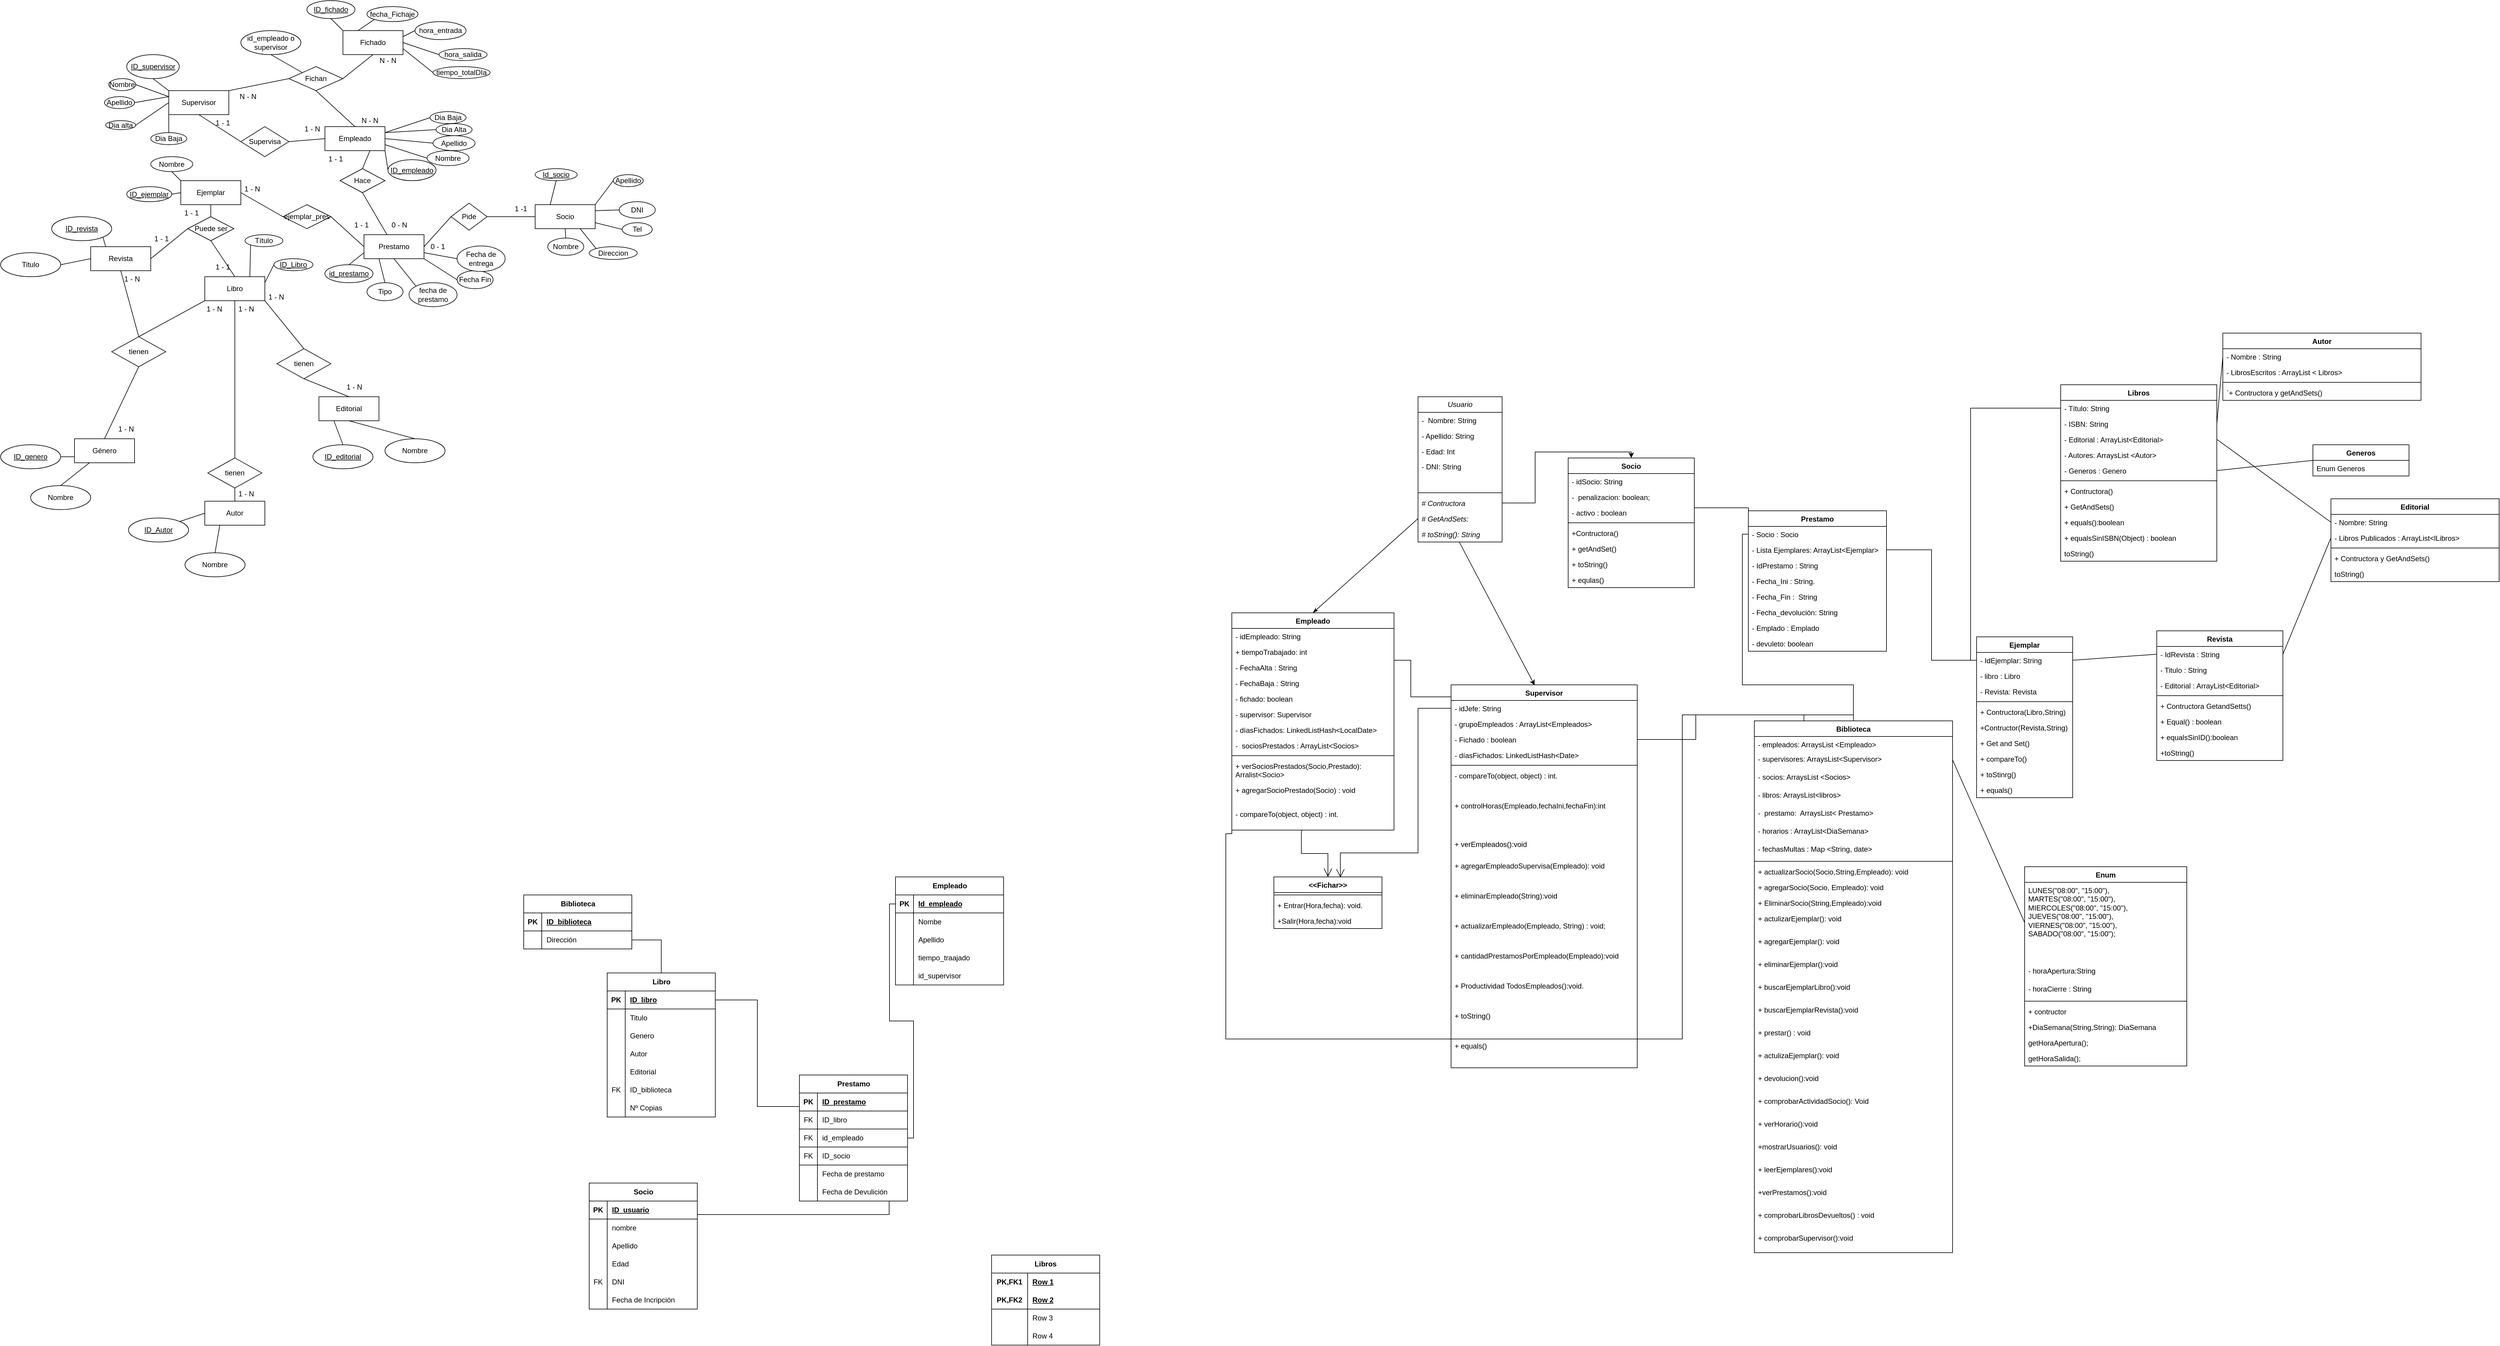 <mxfile version="21.1.2" type="device">
  <diagram name="Página-1" id="7AyLhRYFFN_vXj_FYtgR">
    <mxGraphModel dx="3064" dy="2173" grid="1" gridSize="10" guides="1" tooltips="1" connect="1" arrows="0" fold="1" page="1" pageScale="1" pageWidth="1169" pageHeight="1654" math="0" shadow="0">
      <root>
        <mxCell id="0" />
        <mxCell id="1" parent="0" />
        <mxCell id="QDfquFFWEyC7FysnBiao-1" value="&lt;i&gt;Usuario&lt;/i&gt;" style="swimlane;fontStyle=0;childLayout=stackLayout;horizontal=1;startSize=26;fillColor=none;horizontalStack=0;resizeParent=1;resizeParentMax=0;resizeLast=0;collapsible=1;marginBottom=0;whiteSpace=wrap;html=1;" parent="1" vertex="1">
          <mxGeometry x="220" y="110" width="140" height="242" as="geometry" />
        </mxCell>
        <mxCell id="QDfquFFWEyC7FysnBiao-2" value="-&amp;nbsp; Nombre: String&lt;span style=&quot;white-space: pre;&quot;&gt; &lt;/span&gt;" style="text;strokeColor=none;fillColor=none;align=left;verticalAlign=top;spacingLeft=4;spacingRight=4;overflow=hidden;rotatable=0;points=[[0,0.5],[1,0.5]];portConstraint=eastwest;whiteSpace=wrap;html=1;" parent="QDfquFFWEyC7FysnBiao-1" vertex="1">
          <mxGeometry y="26" width="140" height="26" as="geometry" />
        </mxCell>
        <mxCell id="QDfquFFWEyC7FysnBiao-3" value="- Apellido: String" style="text;strokeColor=none;fillColor=none;align=left;verticalAlign=top;spacingLeft=4;spacingRight=4;overflow=hidden;rotatable=0;points=[[0,0.5],[1,0.5]];portConstraint=eastwest;whiteSpace=wrap;html=1;" parent="QDfquFFWEyC7FysnBiao-1" vertex="1">
          <mxGeometry y="52" width="140" height="26" as="geometry" />
        </mxCell>
        <mxCell id="QDfquFFWEyC7FysnBiao-4" value="- Edad: Int" style="text;strokeColor=none;fillColor=none;align=left;verticalAlign=top;spacingLeft=4;spacingRight=4;overflow=hidden;rotatable=0;points=[[0,0.5],[1,0.5]];portConstraint=eastwest;whiteSpace=wrap;html=1;" parent="QDfquFFWEyC7FysnBiao-1" vertex="1">
          <mxGeometry y="78" width="140" height="26" as="geometry" />
        </mxCell>
        <mxCell id="QDfquFFWEyC7FysnBiao-6" value="- DNI: String" style="text;strokeColor=none;fillColor=none;align=left;verticalAlign=middle;spacingLeft=4;spacingRight=4;overflow=hidden;rotatable=0;points=[[0,0.5],[1,0.5]];portConstraint=eastwest;whiteSpace=wrap;html=1;" parent="QDfquFFWEyC7FysnBiao-1" vertex="1">
          <mxGeometry y="104" width="140" height="26" as="geometry" />
        </mxCell>
        <mxCell id="kXSzTUTd-iUBevojfcGL-18" style="text;strokeColor=none;fillColor=none;align=left;verticalAlign=middle;spacingLeft=4;spacingRight=4;overflow=hidden;rotatable=0;points=[[0,0.5],[1,0.5]];portConstraint=eastwest;whiteSpace=wrap;html=1;" parent="QDfquFFWEyC7FysnBiao-1" vertex="1">
          <mxGeometry y="130" width="140" height="26" as="geometry" />
        </mxCell>
        <mxCell id="QDfquFFWEyC7FysnBiao-19" value="" style="line;strokeWidth=1;fillColor=none;align=left;verticalAlign=middle;spacingTop=-1;spacingLeft=3;spacingRight=3;rotatable=0;labelPosition=right;points=[];portConstraint=eastwest;strokeColor=inherit;" parent="QDfquFFWEyC7FysnBiao-1" vertex="1">
          <mxGeometry y="156" width="140" height="8" as="geometry" />
        </mxCell>
        <mxCell id="QDfquFFWEyC7FysnBiao-10" value="&lt;i&gt;# Contructora&lt;/i&gt;" style="text;strokeColor=none;fillColor=none;align=left;verticalAlign=top;spacingLeft=4;spacingRight=4;overflow=hidden;rotatable=0;points=[[0,0.5],[1,0.5]];portConstraint=eastwest;whiteSpace=wrap;html=1;" parent="QDfquFFWEyC7FysnBiao-1" vertex="1">
          <mxGeometry y="164" width="140" height="26" as="geometry" />
        </mxCell>
        <mxCell id="QDfquFFWEyC7FysnBiao-21" value="&lt;i&gt;# GetAndSets:&lt;/i&gt;" style="text;strokeColor=none;fillColor=none;align=left;verticalAlign=top;spacingLeft=4;spacingRight=4;overflow=hidden;rotatable=0;points=[[0,0.5],[1,0.5]];portConstraint=eastwest;whiteSpace=wrap;html=1;" parent="QDfquFFWEyC7FysnBiao-1" vertex="1">
          <mxGeometry y="190" width="140" height="26" as="geometry" />
        </mxCell>
        <mxCell id="QDfquFFWEyC7FysnBiao-32" value="&lt;i&gt;# toString(): String&lt;/i&gt;" style="text;strokeColor=none;fillColor=none;align=left;verticalAlign=top;spacingLeft=4;spacingRight=4;overflow=hidden;rotatable=0;points=[[0,0.5],[1,0.5]];portConstraint=eastwest;whiteSpace=wrap;html=1;" parent="QDfquFFWEyC7FysnBiao-1" vertex="1">
          <mxGeometry y="216" width="140" height="26" as="geometry" />
        </mxCell>
        <mxCell id="QDfquFFWEyC7FysnBiao-13" value="Empleado" style="swimlane;fontStyle=1;align=center;verticalAlign=top;childLayout=stackLayout;horizontal=1;startSize=26;horizontalStack=0;resizeParent=1;resizeParentMax=0;resizeLast=0;collapsible=1;marginBottom=0;whiteSpace=wrap;html=1;" parent="1" vertex="1">
          <mxGeometry x="-90" y="470" width="270" height="362" as="geometry" />
        </mxCell>
        <mxCell id="QDfquFFWEyC7FysnBiao-14" value="- idEmpleado: String" style="text;strokeColor=none;fillColor=none;align=left;verticalAlign=top;spacingLeft=4;spacingRight=4;overflow=hidden;rotatable=0;points=[[0,0.5],[1,0.5]];portConstraint=eastwest;whiteSpace=wrap;html=1;" parent="QDfquFFWEyC7FysnBiao-13" vertex="1">
          <mxGeometry y="26" width="270" height="26" as="geometry" />
        </mxCell>
        <mxCell id="Gjg8jFm5ssPZRNiouUqI-7" value="+ tiempoTrabajado: int" style="text;strokeColor=none;fillColor=none;align=left;verticalAlign=top;spacingLeft=4;spacingRight=4;overflow=hidden;rotatable=0;points=[[0,0.5],[1,0.5]];portConstraint=eastwest;whiteSpace=wrap;html=1;" parent="QDfquFFWEyC7FysnBiao-13" vertex="1">
          <mxGeometry y="52" width="270" height="26" as="geometry" />
        </mxCell>
        <mxCell id="kXSzTUTd-iUBevojfcGL-27" value="- FechaAlta : String" style="text;strokeColor=none;fillColor=none;align=left;verticalAlign=top;spacingLeft=4;spacingRight=4;overflow=hidden;rotatable=0;points=[[0,0.5],[1,0.5]];portConstraint=eastwest;whiteSpace=wrap;html=1;" parent="QDfquFFWEyC7FysnBiao-13" vertex="1">
          <mxGeometry y="78" width="270" height="26" as="geometry" />
        </mxCell>
        <mxCell id="kXSzTUTd-iUBevojfcGL-28" value="- FechaBaja : String" style="text;strokeColor=none;fillColor=none;align=left;verticalAlign=top;spacingLeft=4;spacingRight=4;overflow=hidden;rotatable=0;points=[[0,0.5],[1,0.5]];portConstraint=eastwest;whiteSpace=wrap;html=1;" parent="QDfquFFWEyC7FysnBiao-13" vertex="1">
          <mxGeometry y="104" width="270" height="26" as="geometry" />
        </mxCell>
        <mxCell id="w3oGceskq5lRiVvwUCf3-34" value="- fichado: boolean" style="text;strokeColor=none;fillColor=none;align=left;verticalAlign=top;spacingLeft=4;spacingRight=4;overflow=hidden;rotatable=0;points=[[0,0.5],[1,0.5]];portConstraint=eastwest;whiteSpace=wrap;html=1;" parent="QDfquFFWEyC7FysnBiao-13" vertex="1">
          <mxGeometry y="130" width="270" height="26" as="geometry" />
        </mxCell>
        <mxCell id="0U8zi97hN7HLRMQlse8o-53" value="- supervisor: Supervisor" style="text;strokeColor=none;fillColor=none;align=left;verticalAlign=top;spacingLeft=4;spacingRight=4;overflow=hidden;rotatable=0;points=[[0,0.5],[1,0.5]];portConstraint=eastwest;whiteSpace=wrap;html=1;" parent="QDfquFFWEyC7FysnBiao-13" vertex="1">
          <mxGeometry y="156" width="270" height="26" as="geometry" />
        </mxCell>
        <mxCell id="z0bZAcaZ1h3rknyAlsab-1" value="- díasFichados: LinkedListHash&amp;lt;LocalDate&amp;gt;" style="text;strokeColor=none;fillColor=none;align=left;verticalAlign=top;spacingLeft=4;spacingRight=4;overflow=hidden;rotatable=0;points=[[0,0.5],[1,0.5]];portConstraint=eastwest;whiteSpace=wrap;html=1;" parent="QDfquFFWEyC7FysnBiao-13" vertex="1">
          <mxGeometry y="182" width="270" height="26" as="geometry" />
        </mxCell>
        <mxCell id="z0bZAcaZ1h3rknyAlsab-2" value="-&amp;nbsp; sociosPrestados : ArrayList&amp;lt;Socios&amp;gt;" style="text;strokeColor=none;fillColor=none;align=left;verticalAlign=top;spacingLeft=4;spacingRight=4;overflow=hidden;rotatable=0;points=[[0,0.5],[1,0.5]];portConstraint=eastwest;whiteSpace=wrap;html=1;" parent="QDfquFFWEyC7FysnBiao-13" vertex="1">
          <mxGeometry y="208" width="270" height="26" as="geometry" />
        </mxCell>
        <mxCell id="QDfquFFWEyC7FysnBiao-15" value="" style="line;strokeWidth=1;fillColor=none;align=left;verticalAlign=middle;spacingTop=-1;spacingLeft=3;spacingRight=3;rotatable=0;labelPosition=right;points=[];portConstraint=eastwest;strokeColor=inherit;" parent="QDfquFFWEyC7FysnBiao-13" vertex="1">
          <mxGeometry y="234" width="270" height="8" as="geometry" />
        </mxCell>
        <mxCell id="QDfquFFWEyC7FysnBiao-16" value="+ verSociosPrestados(Socio,Prestado): Arralist&amp;lt;Socio&amp;gt;" style="text;strokeColor=none;fillColor=none;align=left;verticalAlign=top;spacingLeft=4;spacingRight=4;overflow=hidden;rotatable=0;points=[[0,0.5],[1,0.5]];portConstraint=eastwest;whiteSpace=wrap;html=1;" parent="QDfquFFWEyC7FysnBiao-13" vertex="1">
          <mxGeometry y="242" width="270" height="40" as="geometry" />
        </mxCell>
        <mxCell id="z0bZAcaZ1h3rknyAlsab-4" value="+ agregarSocioPrestado(Socio) : void" style="text;strokeColor=none;fillColor=none;align=left;verticalAlign=top;spacingLeft=4;spacingRight=4;overflow=hidden;rotatable=0;points=[[0,0.5],[1,0.5]];portConstraint=eastwest;whiteSpace=wrap;html=1;" parent="QDfquFFWEyC7FysnBiao-13" vertex="1">
          <mxGeometry y="282" width="270" height="40" as="geometry" />
        </mxCell>
        <mxCell id="Gjg8jFm5ssPZRNiouUqI-51" value="- compareTo(object, object) : int." style="text;strokeColor=none;fillColor=none;align=left;verticalAlign=top;spacingLeft=4;spacingRight=4;overflow=hidden;rotatable=0;points=[[0,0.5],[1,0.5]];portConstraint=eastwest;whiteSpace=wrap;html=1;" parent="QDfquFFWEyC7FysnBiao-13" vertex="1">
          <mxGeometry y="322" width="270" height="40" as="geometry" />
        </mxCell>
        <mxCell id="QDfquFFWEyC7FysnBiao-22" value="Supervisor" style="swimlane;fontStyle=1;align=center;verticalAlign=top;childLayout=stackLayout;horizontal=1;startSize=26;horizontalStack=0;resizeParent=1;resizeParentMax=0;resizeLast=0;collapsible=1;marginBottom=0;whiteSpace=wrap;html=1;" parent="1" vertex="1">
          <mxGeometry x="275" y="590" width="310" height="638" as="geometry" />
        </mxCell>
        <mxCell id="QDfquFFWEyC7FysnBiao-23" value="- idJefe: String" style="text;strokeColor=none;fillColor=none;align=left;verticalAlign=top;spacingLeft=4;spacingRight=4;overflow=hidden;rotatable=0;points=[[0,0.5],[1,0.5]];portConstraint=eastwest;whiteSpace=wrap;html=1;" parent="QDfquFFWEyC7FysnBiao-22" vertex="1">
          <mxGeometry y="26" width="310" height="26" as="geometry" />
        </mxCell>
        <mxCell id="w3oGceskq5lRiVvwUCf3-2" value="- grupoEmpleados : ArrayList&amp;lt;Empleados&amp;gt;" style="text;strokeColor=none;fillColor=none;align=left;verticalAlign=top;spacingLeft=4;spacingRight=4;overflow=hidden;rotatable=0;points=[[0,0.5],[1,0.5]];portConstraint=eastwest;whiteSpace=wrap;html=1;" parent="QDfquFFWEyC7FysnBiao-22" vertex="1">
          <mxGeometry y="52" width="310" height="26" as="geometry" />
        </mxCell>
        <mxCell id="RXPL0N8ZTv5GEgXukkdj-7" value="- Fichado : boolean" style="text;strokeColor=none;fillColor=none;align=left;verticalAlign=top;spacingLeft=4;spacingRight=4;overflow=hidden;rotatable=0;points=[[0,0.5],[1,0.5]];portConstraint=eastwest;whiteSpace=wrap;html=1;" parent="QDfquFFWEyC7FysnBiao-22" vertex="1">
          <mxGeometry y="78" width="310" height="26" as="geometry" />
        </mxCell>
        <mxCell id="z0bZAcaZ1h3rknyAlsab-5" value="- díasFichados: LinkedListHash&amp;lt;Date&amp;gt;" style="text;strokeColor=none;fillColor=none;align=left;verticalAlign=top;spacingLeft=4;spacingRight=4;overflow=hidden;rotatable=0;points=[[0,0.5],[1,0.5]];portConstraint=eastwest;whiteSpace=wrap;html=1;" parent="QDfquFFWEyC7FysnBiao-22" vertex="1">
          <mxGeometry y="104" width="310" height="26" as="geometry" />
        </mxCell>
        <mxCell id="QDfquFFWEyC7FysnBiao-24" value="" style="line;strokeWidth=1;fillColor=none;align=left;verticalAlign=middle;spacingTop=-1;spacingLeft=3;spacingRight=3;rotatable=0;labelPosition=right;points=[];portConstraint=eastwest;strokeColor=inherit;" parent="QDfquFFWEyC7FysnBiao-22" vertex="1">
          <mxGeometry y="130" width="310" height="8" as="geometry" />
        </mxCell>
        <mxCell id="Gjg8jFm5ssPZRNiouUqI-52" value="- compareTo(object, object) : int." style="text;strokeColor=none;fillColor=none;align=left;verticalAlign=top;spacingLeft=4;spacingRight=4;overflow=hidden;rotatable=0;points=[[0,0.5],[1,0.5]];portConstraint=eastwest;whiteSpace=wrap;html=1;" parent="QDfquFFWEyC7FysnBiao-22" vertex="1">
          <mxGeometry y="138" width="310" height="50" as="geometry" />
        </mxCell>
        <mxCell id="RXPL0N8ZTv5GEgXukkdj-1" value="+ controlHoras(Empleado,fechaIni,fechaFin):int" style="text;strokeColor=none;fillColor=none;align=left;verticalAlign=top;spacingLeft=4;spacingRight=4;overflow=hidden;rotatable=0;points=[[0,0.5],[1,0.5]];portConstraint=eastwest;whiteSpace=wrap;html=1;" parent="QDfquFFWEyC7FysnBiao-22" vertex="1">
          <mxGeometry y="188" width="310" height="50" as="geometry" />
        </mxCell>
        <mxCell id="RXPL0N8ZTv5GEgXukkdj-4" value="&lt;br&gt;&lt;span style=&quot;color: rgb(0, 0, 0); font-family: Helvetica; font-size: 12px; font-style: normal; font-variant-ligatures: normal; font-variant-caps: normal; font-weight: 400; letter-spacing: normal; orphans: 2; text-align: left; text-indent: 0px; text-transform: none; widows: 2; word-spacing: 0px; -webkit-text-stroke-width: 0px; background-color: rgb(251, 251, 251); text-decoration-thickness: initial; text-decoration-style: initial; text-decoration-color: initial; float: none; display: inline !important;&quot;&gt;+ verEmpleados():void&lt;/span&gt;&lt;br&gt;" style="text;strokeColor=none;fillColor=none;align=left;verticalAlign=top;spacingLeft=4;spacingRight=4;overflow=hidden;rotatable=0;points=[[0,0.5],[1,0.5]];portConstraint=eastwest;whiteSpace=wrap;html=1;" parent="QDfquFFWEyC7FysnBiao-22" vertex="1">
          <mxGeometry y="238" width="310" height="50" as="geometry" />
        </mxCell>
        <mxCell id="z0bZAcaZ1h3rknyAlsab-6" value="+ agregarEmpleadoSupervisa(Empleado): void" style="text;strokeColor=none;fillColor=none;align=left;verticalAlign=top;spacingLeft=4;spacingRight=4;overflow=hidden;rotatable=0;points=[[0,0.5],[1,0.5]];portConstraint=eastwest;whiteSpace=wrap;html=1;" parent="QDfquFFWEyC7FysnBiao-22" vertex="1">
          <mxGeometry y="288" width="310" height="50" as="geometry" />
        </mxCell>
        <mxCell id="z0bZAcaZ1h3rknyAlsab-7" value="+ eliminarEmpleado(String):void&amp;nbsp;" style="text;strokeColor=none;fillColor=none;align=left;verticalAlign=top;spacingLeft=4;spacingRight=4;overflow=hidden;rotatable=0;points=[[0,0.5],[1,0.5]];portConstraint=eastwest;whiteSpace=wrap;html=1;" parent="QDfquFFWEyC7FysnBiao-22" vertex="1">
          <mxGeometry y="338" width="310" height="50" as="geometry" />
        </mxCell>
        <mxCell id="z0bZAcaZ1h3rknyAlsab-8" value="+ actualizarEmpleado(Empleado, String) : void;" style="text;strokeColor=none;fillColor=none;align=left;verticalAlign=top;spacingLeft=4;spacingRight=4;overflow=hidden;rotatable=0;points=[[0,0.5],[1,0.5]];portConstraint=eastwest;whiteSpace=wrap;html=1;" parent="QDfquFFWEyC7FysnBiao-22" vertex="1">
          <mxGeometry y="388" width="310" height="50" as="geometry" />
        </mxCell>
        <mxCell id="RXPL0N8ZTv5GEgXukkdj-5" value="+ cantidadPrestamosPorEmpleado(Empleado):void" style="text;strokeColor=none;fillColor=none;align=left;verticalAlign=top;spacingLeft=4;spacingRight=4;overflow=hidden;rotatable=0;points=[[0,0.5],[1,0.5]];portConstraint=eastwest;whiteSpace=wrap;html=1;" parent="QDfquFFWEyC7FysnBiao-22" vertex="1">
          <mxGeometry y="438" width="310" height="50" as="geometry" />
        </mxCell>
        <mxCell id="RXPL0N8ZTv5GEgXukkdj-6" value="+ Productividad TodosEmpleados():void." style="text;strokeColor=none;fillColor=none;align=left;verticalAlign=top;spacingLeft=4;spacingRight=4;overflow=hidden;rotatable=0;points=[[0,0.5],[1,0.5]];portConstraint=eastwest;whiteSpace=wrap;html=1;" parent="QDfquFFWEyC7FysnBiao-22" vertex="1">
          <mxGeometry y="488" width="310" height="50" as="geometry" />
        </mxCell>
        <mxCell id="JQ3Y0sVuCnL2hyyS-a9X-1" value="+ toString()" style="text;strokeColor=none;fillColor=none;align=left;verticalAlign=top;spacingLeft=4;spacingRight=4;overflow=hidden;rotatable=0;points=[[0,0.5],[1,0.5]];portConstraint=eastwest;whiteSpace=wrap;html=1;" parent="QDfquFFWEyC7FysnBiao-22" vertex="1">
          <mxGeometry y="538" width="310" height="50" as="geometry" />
        </mxCell>
        <mxCell id="JQ3Y0sVuCnL2hyyS-a9X-2" value="+ equals()" style="text;strokeColor=none;fillColor=none;align=left;verticalAlign=top;spacingLeft=4;spacingRight=4;overflow=hidden;rotatable=0;points=[[0,0.5],[1,0.5]];portConstraint=eastwest;whiteSpace=wrap;html=1;" parent="QDfquFFWEyC7FysnBiao-22" vertex="1">
          <mxGeometry y="588" width="310" height="50" as="geometry" />
        </mxCell>
        <mxCell id="QDfquFFWEyC7FysnBiao-27" value="Socio" style="swimlane;fontStyle=1;align=center;verticalAlign=top;childLayout=stackLayout;horizontal=1;startSize=26;horizontalStack=0;resizeParent=1;resizeParentMax=0;resizeLast=0;collapsible=1;marginBottom=0;whiteSpace=wrap;html=1;" parent="1" vertex="1">
          <mxGeometry x="470" y="212" width="210" height="216" as="geometry" />
        </mxCell>
        <mxCell id="QDfquFFWEyC7FysnBiao-28" value="- idSocio: String" style="text;strokeColor=none;fillColor=none;align=left;verticalAlign=top;spacingLeft=4;spacingRight=4;overflow=hidden;rotatable=0;points=[[0,0.5],[1,0.5]];portConstraint=eastwest;whiteSpace=wrap;html=1;" parent="QDfquFFWEyC7FysnBiao-27" vertex="1">
          <mxGeometry y="26" width="210" height="26" as="geometry" />
        </mxCell>
        <mxCell id="Gjg8jFm5ssPZRNiouUqI-12" value="-&amp;nbsp; penalizacion: boolean;" style="text;strokeColor=none;fillColor=none;align=left;verticalAlign=top;spacingLeft=4;spacingRight=4;overflow=hidden;rotatable=0;points=[[0,0.5],[1,0.5]];portConstraint=eastwest;whiteSpace=wrap;html=1;" parent="QDfquFFWEyC7FysnBiao-27" vertex="1">
          <mxGeometry y="52" width="210" height="26" as="geometry" />
        </mxCell>
        <mxCell id="kXSzTUTd-iUBevojfcGL-4" value="- activo : boolean" style="text;strokeColor=none;fillColor=none;align=left;verticalAlign=top;spacingLeft=4;spacingRight=4;overflow=hidden;rotatable=0;points=[[0,0.5],[1,0.5]];portConstraint=eastwest;whiteSpace=wrap;html=1;" parent="QDfquFFWEyC7FysnBiao-27" vertex="1">
          <mxGeometry y="78" width="210" height="26" as="geometry" />
        </mxCell>
        <mxCell id="QDfquFFWEyC7FysnBiao-29" value="" style="line;strokeWidth=1;fillColor=none;align=left;verticalAlign=middle;spacingTop=-1;spacingLeft=3;spacingRight=3;rotatable=0;labelPosition=right;points=[];portConstraint=eastwest;strokeColor=inherit;" parent="QDfquFFWEyC7FysnBiao-27" vertex="1">
          <mxGeometry y="104" width="210" height="8" as="geometry" />
        </mxCell>
        <mxCell id="QDfquFFWEyC7FysnBiao-34" value="+Contructora()" style="text;strokeColor=none;fillColor=none;align=left;verticalAlign=top;spacingLeft=4;spacingRight=4;overflow=hidden;rotatable=0;points=[[0,0.5],[1,0.5]];portConstraint=eastwest;whiteSpace=wrap;html=1;" parent="QDfquFFWEyC7FysnBiao-27" vertex="1">
          <mxGeometry y="112" width="210" height="26" as="geometry" />
        </mxCell>
        <mxCell id="Gjg8jFm5ssPZRNiouUqI-21" value="+ getAndSet()" style="text;strokeColor=none;fillColor=none;align=left;verticalAlign=top;spacingLeft=4;spacingRight=4;overflow=hidden;rotatable=0;points=[[0,0.5],[1,0.5]];portConstraint=eastwest;whiteSpace=wrap;html=1;" parent="QDfquFFWEyC7FysnBiao-27" vertex="1">
          <mxGeometry y="138" width="210" height="26" as="geometry" />
        </mxCell>
        <mxCell id="L_U-CLg6hSri7x10A9zf-3" value="+ toString()" style="text;strokeColor=none;fillColor=none;align=left;verticalAlign=top;spacingLeft=4;spacingRight=4;overflow=hidden;rotatable=0;points=[[0,0.5],[1,0.5]];portConstraint=eastwest;whiteSpace=wrap;html=1;" parent="QDfquFFWEyC7FysnBiao-27" vertex="1">
          <mxGeometry y="164" width="210" height="26" as="geometry" />
        </mxCell>
        <mxCell id="L_U-CLg6hSri7x10A9zf-22" value="+ equlas()" style="text;strokeColor=none;fillColor=none;align=left;verticalAlign=top;spacingLeft=4;spacingRight=4;overflow=hidden;rotatable=0;points=[[0,0.5],[1,0.5]];portConstraint=eastwest;whiteSpace=wrap;html=1;" parent="QDfquFFWEyC7FysnBiao-27" vertex="1">
          <mxGeometry y="190" width="210" height="26" as="geometry" />
        </mxCell>
        <mxCell id="Gjg8jFm5ssPZRNiouUqI-2" value="" style="endArrow=none;html=1;rounded=0;entryX=1;entryY=0.5;entryDx=0;entryDy=0;startArrow=classic;startFill=1;edgeStyle=orthogonalEdgeStyle;exitX=0.5;exitY=0;exitDx=0;exitDy=0;" parent="1" source="QDfquFFWEyC7FysnBiao-27" target="QDfquFFWEyC7FysnBiao-10" edge="1">
          <mxGeometry width="50" height="50" relative="1" as="geometry">
            <mxPoint x="490" y="10" as="sourcePoint" />
            <mxPoint x="250" y="460" as="targetPoint" />
          </mxGeometry>
        </mxCell>
        <mxCell id="Gjg8jFm5ssPZRNiouUqI-3" value="" style="endArrow=none;html=1;rounded=0;exitX=0.5;exitY=0;exitDx=0;exitDy=0;endFill=0;startArrow=classicThin;startFill=1;entryX=0;entryY=0.5;entryDx=0;entryDy=0;" parent="1" source="QDfquFFWEyC7FysnBiao-13" target="QDfquFFWEyC7FysnBiao-21" edge="1">
          <mxGeometry width="50" height="50" relative="1" as="geometry">
            <mxPoint x="220" y="340" as="sourcePoint" />
            <mxPoint x="10" y="320" as="targetPoint" />
          </mxGeometry>
        </mxCell>
        <mxCell id="Gjg8jFm5ssPZRNiouUqI-5" value="" style="endArrow=classic;html=1;rounded=0;exitX=0.491;exitY=1.002;exitDx=0;exitDy=0;exitPerimeter=0;entryX=0.449;entryY=0.001;entryDx=0;entryDy=0;entryPerimeter=0;" parent="1" source="QDfquFFWEyC7FysnBiao-32" target="QDfquFFWEyC7FysnBiao-22" edge="1">
          <mxGeometry width="50" height="50" relative="1" as="geometry">
            <mxPoint x="120" y="520" as="sourcePoint" />
            <mxPoint x="280" y="440" as="targetPoint" />
          </mxGeometry>
        </mxCell>
        <mxCell id="Gjg8jFm5ssPZRNiouUqI-13" value="&amp;lt;&amp;lt;Fichar&amp;gt;&amp;gt;" style="swimlane;fontStyle=1;align=center;verticalAlign=top;childLayout=stackLayout;horizontal=1;startSize=26;horizontalStack=0;resizeParent=1;resizeParentMax=0;resizeLast=0;collapsible=1;marginBottom=0;whiteSpace=wrap;html=1;" parent="1" vertex="1">
          <mxGeometry x="-20" y="910" width="180" height="86" as="geometry" />
        </mxCell>
        <mxCell id="Gjg8jFm5ssPZRNiouUqI-15" value="" style="line;strokeWidth=1;fillColor=none;align=left;verticalAlign=middle;spacingTop=-1;spacingLeft=3;spacingRight=3;rotatable=0;labelPosition=right;points=[];portConstraint=eastwest;strokeColor=inherit;" parent="Gjg8jFm5ssPZRNiouUqI-13" vertex="1">
          <mxGeometry y="26" width="180" height="8" as="geometry" />
        </mxCell>
        <mxCell id="Gjg8jFm5ssPZRNiouUqI-16" value="+ Entrar(Hora,fecha): void." style="text;strokeColor=none;fillColor=none;align=left;verticalAlign=top;spacingLeft=4;spacingRight=4;overflow=hidden;rotatable=0;points=[[0,0.5],[1,0.5]];portConstraint=eastwest;whiteSpace=wrap;html=1;" parent="Gjg8jFm5ssPZRNiouUqI-13" vertex="1">
          <mxGeometry y="34" width="180" height="26" as="geometry" />
        </mxCell>
        <mxCell id="w3oGceskq5lRiVvwUCf3-33" value="+Salir(Hora,fecha):void" style="text;strokeColor=none;fillColor=none;align=left;verticalAlign=top;spacingLeft=4;spacingRight=4;overflow=hidden;rotatable=0;points=[[0,0.5],[1,0.5]];portConstraint=eastwest;whiteSpace=wrap;html=1;" parent="Gjg8jFm5ssPZRNiouUqI-13" vertex="1">
          <mxGeometry y="60" width="180" height="26" as="geometry" />
        </mxCell>
        <mxCell id="Gjg8jFm5ssPZRNiouUqI-19" value="" style="endArrow=open;endFill=1;endSize=12;html=1;rounded=0;entryX=0.5;entryY=0;entryDx=0;entryDy=0;exitX=0.429;exitY=1.005;exitDx=0;exitDy=0;exitPerimeter=0;edgeStyle=orthogonalEdgeStyle;" parent="1" source="Gjg8jFm5ssPZRNiouUqI-51" target="Gjg8jFm5ssPZRNiouUqI-13" edge="1">
          <mxGeometry width="160" relative="1" as="geometry">
            <mxPoint x="54" y="565.208" as="sourcePoint" />
            <mxPoint x="350" y="580" as="targetPoint" />
          </mxGeometry>
        </mxCell>
        <mxCell id="Gjg8jFm5ssPZRNiouUqI-20" value="" style="endArrow=open;endFill=1;endSize=12;html=1;rounded=0;entryX=0.615;entryY=0.012;entryDx=0;entryDy=0;entryPerimeter=0;exitX=0;exitY=0.5;exitDx=0;exitDy=0;edgeStyle=orthogonalEdgeStyle;" parent="1" source="QDfquFFWEyC7FysnBiao-23" target="Gjg8jFm5ssPZRNiouUqI-13" edge="1">
          <mxGeometry width="160" relative="1" as="geometry">
            <mxPoint x="260" y="525.059" as="sourcePoint" />
            <mxPoint x="350" y="580" as="targetPoint" />
            <Array as="points">
              <mxPoint x="220" y="629" />
              <mxPoint x="220" y="870" />
              <mxPoint x="91" y="870" />
            </Array>
          </mxGeometry>
        </mxCell>
        <mxCell id="Gjg8jFm5ssPZRNiouUqI-24" value="Libros" style="swimlane;fontStyle=1;align=center;verticalAlign=top;childLayout=stackLayout;horizontal=1;startSize=26;horizontalStack=0;resizeParent=1;resizeParentMax=0;resizeLast=0;collapsible=1;marginBottom=0;whiteSpace=wrap;html=1;" parent="1" vertex="1">
          <mxGeometry x="1290" y="90" width="260" height="294" as="geometry" />
        </mxCell>
        <mxCell id="Gjg8jFm5ssPZRNiouUqI-25" value="- Título: String" style="text;strokeColor=none;fillColor=none;align=left;verticalAlign=top;spacingLeft=4;spacingRight=4;overflow=hidden;rotatable=0;points=[[0,0.5],[1,0.5]];portConstraint=eastwest;whiteSpace=wrap;html=1;" parent="Gjg8jFm5ssPZRNiouUqI-24" vertex="1">
          <mxGeometry y="26" width="260" height="26" as="geometry" />
        </mxCell>
        <mxCell id="Gjg8jFm5ssPZRNiouUqI-32" value="- ISBN: String" style="text;strokeColor=none;fillColor=none;align=left;verticalAlign=top;spacingLeft=4;spacingRight=4;overflow=hidden;rotatable=0;points=[[0,0.5],[1,0.5]];portConstraint=eastwest;whiteSpace=wrap;html=1;" parent="Gjg8jFm5ssPZRNiouUqI-24" vertex="1">
          <mxGeometry y="52" width="260" height="26" as="geometry" />
        </mxCell>
        <mxCell id="w3oGceskq5lRiVvwUCf3-9" value="- Editorial : ArrayList&amp;lt;Editorial&amp;gt;" style="text;strokeColor=none;fillColor=none;align=left;verticalAlign=top;spacingLeft=4;spacingRight=4;overflow=hidden;rotatable=0;points=[[0,0.5],[1,0.5]];portConstraint=eastwest;whiteSpace=wrap;html=1;" parent="Gjg8jFm5ssPZRNiouUqI-24" vertex="1">
          <mxGeometry y="78" width="260" height="26" as="geometry" />
        </mxCell>
        <mxCell id="w3oGceskq5lRiVvwUCf3-10" value="- Autores: ArraysList &amp;lt;Autor&amp;gt;" style="text;strokeColor=none;fillColor=none;align=left;verticalAlign=top;spacingLeft=4;spacingRight=4;overflow=hidden;rotatable=0;points=[[0,0.5],[1,0.5]];portConstraint=eastwest;whiteSpace=wrap;html=1;" parent="Gjg8jFm5ssPZRNiouUqI-24" vertex="1">
          <mxGeometry y="104" width="260" height="26" as="geometry" />
        </mxCell>
        <mxCell id="w3oGceskq5lRiVvwUCf3-11" value="- Generos : Genero" style="text;strokeColor=none;fillColor=none;align=left;verticalAlign=top;spacingLeft=4;spacingRight=4;overflow=hidden;rotatable=0;points=[[0,0.5],[1,0.5]];portConstraint=eastwest;whiteSpace=wrap;html=1;" parent="Gjg8jFm5ssPZRNiouUqI-24" vertex="1">
          <mxGeometry y="130" width="260" height="26" as="geometry" />
        </mxCell>
        <mxCell id="Gjg8jFm5ssPZRNiouUqI-26" value="" style="line;strokeWidth=1;fillColor=none;align=left;verticalAlign=middle;spacingTop=-1;spacingLeft=3;spacingRight=3;rotatable=0;labelPosition=right;points=[];portConstraint=eastwest;strokeColor=inherit;" parent="Gjg8jFm5ssPZRNiouUqI-24" vertex="1">
          <mxGeometry y="156" width="260" height="8" as="geometry" />
        </mxCell>
        <mxCell id="Gjg8jFm5ssPZRNiouUqI-37" value="+ Contructora()&lt;span style=&quot;white-space: pre;&quot;&gt; &lt;/span&gt;" style="text;strokeColor=none;fillColor=none;align=left;verticalAlign=top;spacingLeft=4;spacingRight=4;overflow=hidden;rotatable=0;points=[[0,0.5],[1,0.5]];portConstraint=eastwest;whiteSpace=wrap;html=1;" parent="Gjg8jFm5ssPZRNiouUqI-24" vertex="1">
          <mxGeometry y="164" width="260" height="26" as="geometry" />
        </mxCell>
        <mxCell id="Gjg8jFm5ssPZRNiouUqI-31" value="+ GetAndSets()" style="text;strokeColor=none;fillColor=none;align=left;verticalAlign=top;spacingLeft=4;spacingRight=4;overflow=hidden;rotatable=0;points=[[0,0.5],[1,0.5]];portConstraint=eastwest;whiteSpace=wrap;html=1;" parent="Gjg8jFm5ssPZRNiouUqI-24" vertex="1">
          <mxGeometry y="190" width="260" height="26" as="geometry" />
        </mxCell>
        <mxCell id="0U8zi97hN7HLRMQlse8o-1" value="+ equals():boolean" style="text;strokeColor=none;fillColor=none;align=left;verticalAlign=top;spacingLeft=4;spacingRight=4;overflow=hidden;rotatable=0;points=[[0,0.5],[1,0.5]];portConstraint=eastwest;whiteSpace=wrap;html=1;" parent="Gjg8jFm5ssPZRNiouUqI-24" vertex="1">
          <mxGeometry y="216" width="260" height="26" as="geometry" />
        </mxCell>
        <mxCell id="7iEl4sIk3-nY7YVkf6Pw-1" value="+ equalsSinISBN(Object) : boolean" style="text;strokeColor=none;fillColor=none;align=left;verticalAlign=top;spacingLeft=4;spacingRight=4;overflow=hidden;rotatable=0;points=[[0,0.5],[1,0.5]];portConstraint=eastwest;whiteSpace=wrap;html=1;" parent="Gjg8jFm5ssPZRNiouUqI-24" vertex="1">
          <mxGeometry y="242" width="260" height="26" as="geometry" />
        </mxCell>
        <mxCell id="L_U-CLg6hSri7x10A9zf-4" value="toString()" style="text;strokeColor=none;fillColor=none;align=left;verticalAlign=top;spacingLeft=4;spacingRight=4;overflow=hidden;rotatable=0;points=[[0,0.5],[1,0.5]];portConstraint=eastwest;whiteSpace=wrap;html=1;" parent="Gjg8jFm5ssPZRNiouUqI-24" vertex="1">
          <mxGeometry y="268" width="260" height="26" as="geometry" />
        </mxCell>
        <mxCell id="Gjg8jFm5ssPZRNiouUqI-40" value="" style="endArrow=none;endFill=0;endSize=12;html=1;rounded=0;exitX=0;exitY=0.5;exitDx=0;exitDy=0;entryX=0;entryY=0.5;entryDx=0;entryDy=0;edgeStyle=orthogonalEdgeStyle;" parent="1" source="Gjg8jFm5ssPZRNiouUqI-25" target="kXSzTUTd-iUBevojfcGL-8" edge="1">
          <mxGeometry width="160" relative="1" as="geometry">
            <mxPoint x="890" y="188" as="sourcePoint" />
            <mxPoint x="750" y="250" as="targetPoint" />
          </mxGeometry>
        </mxCell>
        <mxCell id="Gjg8jFm5ssPZRNiouUqI-41" value="Biblioteca" style="swimlane;fontStyle=1;align=center;verticalAlign=top;childLayout=stackLayout;horizontal=1;startSize=26;horizontalStack=0;resizeParent=1;resizeParentMax=0;resizeLast=0;collapsible=1;marginBottom=0;whiteSpace=wrap;html=1;" parent="1" vertex="1">
          <mxGeometry x="780" y="650" width="330" height="886" as="geometry" />
        </mxCell>
        <mxCell id="Gjg8jFm5ssPZRNiouUqI-42" value="- empleados: ArraysList &amp;lt;Empleado&amp;gt;" style="text;strokeColor=none;fillColor=none;align=left;verticalAlign=top;spacingLeft=4;spacingRight=4;overflow=hidden;rotatable=0;points=[[0,0.5],[1,0.5]];portConstraint=eastwest;whiteSpace=wrap;html=1;" parent="Gjg8jFm5ssPZRNiouUqI-41" vertex="1">
          <mxGeometry y="26" width="330" height="24" as="geometry" />
        </mxCell>
        <mxCell id="Gjg8jFm5ssPZRNiouUqI-45" value="- supervisores: ArraysList&amp;lt;Supervisor&amp;gt;" style="text;strokeColor=none;fillColor=none;align=left;verticalAlign=top;spacingLeft=4;spacingRight=4;overflow=hidden;rotatable=0;points=[[0,0.5],[1,0.5]];portConstraint=eastwest;whiteSpace=wrap;html=1;" parent="Gjg8jFm5ssPZRNiouUqI-41" vertex="1">
          <mxGeometry y="50" width="330" height="30" as="geometry" />
        </mxCell>
        <mxCell id="Gjg8jFm5ssPZRNiouUqI-46" value="- socios: ArraysList &amp;lt;Socios&amp;gt;" style="text;strokeColor=none;fillColor=none;align=left;verticalAlign=top;spacingLeft=4;spacingRight=4;overflow=hidden;rotatable=0;points=[[0,0.5],[1,0.5]];portConstraint=eastwest;whiteSpace=wrap;html=1;" parent="Gjg8jFm5ssPZRNiouUqI-41" vertex="1">
          <mxGeometry y="80" width="330" height="30" as="geometry" />
        </mxCell>
        <mxCell id="Gjg8jFm5ssPZRNiouUqI-61" value="- libros: ArraysList&amp;lt;libros&amp;gt;" style="text;strokeColor=none;fillColor=none;align=left;verticalAlign=top;spacingLeft=4;spacingRight=4;overflow=hidden;rotatable=0;points=[[0,0.5],[1,0.5]];portConstraint=eastwest;whiteSpace=wrap;html=1;" parent="Gjg8jFm5ssPZRNiouUqI-41" vertex="1">
          <mxGeometry y="110" width="330" height="30" as="geometry" />
        </mxCell>
        <mxCell id="kXSzTUTd-iUBevojfcGL-11" value="-&amp;nbsp; prestamo:&amp;nbsp; ArraysList&amp;lt; Prestamo&amp;gt;" style="text;strokeColor=none;fillColor=none;align=left;verticalAlign=top;spacingLeft=4;spacingRight=4;overflow=hidden;rotatable=0;points=[[0,0.5],[1,0.5]];portConstraint=eastwest;whiteSpace=wrap;html=1;" parent="Gjg8jFm5ssPZRNiouUqI-41" vertex="1">
          <mxGeometry y="140" width="330" height="30" as="geometry" />
        </mxCell>
        <mxCell id="Gjg8jFm5ssPZRNiouUqI-53" value="- horarios : ArrayList&amp;lt;DiaSemana&amp;gt;" style="text;strokeColor=none;fillColor=none;align=left;verticalAlign=top;spacingLeft=4;spacingRight=4;overflow=hidden;rotatable=0;points=[[0,0.5],[1,0.5]];portConstraint=eastwest;whiteSpace=wrap;html=1;" parent="Gjg8jFm5ssPZRNiouUqI-41" vertex="1">
          <mxGeometry y="170" width="330" height="30" as="geometry" />
        </mxCell>
        <mxCell id="FrkR04HTMAWZqW9OkcPW-2" value="- fechasMultas : Map &amp;lt;String, date&amp;gt;" style="text;strokeColor=none;fillColor=none;align=left;verticalAlign=top;spacingLeft=4;spacingRight=4;overflow=hidden;rotatable=0;points=[[0,0.5],[1,0.5]];portConstraint=eastwest;whiteSpace=wrap;html=1;" parent="Gjg8jFm5ssPZRNiouUqI-41" vertex="1">
          <mxGeometry y="200" width="330" height="30" as="geometry" />
        </mxCell>
        <mxCell id="Gjg8jFm5ssPZRNiouUqI-43" value="" style="line;strokeWidth=1;fillColor=none;align=left;verticalAlign=middle;spacingTop=-1;spacingLeft=3;spacingRight=3;rotatable=0;labelPosition=right;points=[];portConstraint=eastwest;strokeColor=inherit;" parent="Gjg8jFm5ssPZRNiouUqI-41" vertex="1">
          <mxGeometry y="230" width="330" height="8" as="geometry" />
        </mxCell>
        <mxCell id="Gjg8jFm5ssPZRNiouUqI-55" value="+ actualizarSocio(Socio,String,Empleado): void" style="text;strokeColor=none;fillColor=none;align=left;verticalAlign=top;spacingLeft=4;spacingRight=4;overflow=hidden;rotatable=0;points=[[0,0.5],[1,0.5]];portConstraint=eastwest;whiteSpace=wrap;html=1;" parent="Gjg8jFm5ssPZRNiouUqI-41" vertex="1">
          <mxGeometry y="238" width="330" height="26" as="geometry" />
        </mxCell>
        <mxCell id="0U8zi97hN7HLRMQlse8o-35" value="+ agregarSocio(Socio, Empleado): void" style="text;strokeColor=none;fillColor=none;align=left;verticalAlign=top;spacingLeft=4;spacingRight=4;overflow=hidden;rotatable=0;points=[[0,0.5],[1,0.5]];portConstraint=eastwest;whiteSpace=wrap;html=1;" parent="Gjg8jFm5ssPZRNiouUqI-41" vertex="1">
          <mxGeometry y="264" width="330" height="26" as="geometry" />
        </mxCell>
        <mxCell id="0U8zi97hN7HLRMQlse8o-36" value="+ EliminarSocio(String,Empleado):void" style="text;strokeColor=none;fillColor=none;align=left;verticalAlign=top;spacingLeft=4;spacingRight=4;overflow=hidden;rotatable=0;points=[[0,0.5],[1,0.5]];portConstraint=eastwest;whiteSpace=wrap;html=1;" parent="Gjg8jFm5ssPZRNiouUqI-41" vertex="1">
          <mxGeometry y="290" width="330" height="26" as="geometry" />
        </mxCell>
        <mxCell id="kXSzTUTd-iUBevojfcGL-12" value="+ actulizarEjemplar(): void" style="text;strokeColor=none;fillColor=none;align=left;verticalAlign=top;spacingLeft=4;spacingRight=4;overflow=hidden;rotatable=0;points=[[0,0.5],[1,0.5]];portConstraint=eastwest;whiteSpace=wrap;html=1;" parent="Gjg8jFm5ssPZRNiouUqI-41" vertex="1">
          <mxGeometry y="316" width="330" height="38" as="geometry" />
        </mxCell>
        <mxCell id="0U8zi97hN7HLRMQlse8o-37" value="+ agregarEjemplar(): void" style="text;strokeColor=none;fillColor=none;align=left;verticalAlign=top;spacingLeft=4;spacingRight=4;overflow=hidden;rotatable=0;points=[[0,0.5],[1,0.5]];portConstraint=eastwest;whiteSpace=wrap;html=1;" parent="Gjg8jFm5ssPZRNiouUqI-41" vertex="1">
          <mxGeometry y="354" width="330" height="38" as="geometry" />
        </mxCell>
        <mxCell id="0U8zi97hN7HLRMQlse8o-38" value="+ eliminarEjemplar():void" style="text;strokeColor=none;fillColor=none;align=left;verticalAlign=top;spacingLeft=4;spacingRight=4;overflow=hidden;rotatable=0;points=[[0,0.5],[1,0.5]];portConstraint=eastwest;whiteSpace=wrap;html=1;" parent="Gjg8jFm5ssPZRNiouUqI-41" vertex="1">
          <mxGeometry y="392" width="330" height="38" as="geometry" />
        </mxCell>
        <mxCell id="Gjg8jFm5ssPZRNiouUqI-67" value="+ buscarEjemplarLibro():void" style="text;strokeColor=none;fillColor=none;align=left;verticalAlign=top;spacingLeft=4;spacingRight=4;overflow=hidden;rotatable=0;points=[[0,0.5],[1,0.5]];portConstraint=eastwest;whiteSpace=wrap;html=1;" parent="Gjg8jFm5ssPZRNiouUqI-41" vertex="1">
          <mxGeometry y="430" width="330" height="38" as="geometry" />
        </mxCell>
        <mxCell id="0U8zi97hN7HLRMQlse8o-39" value="+ buscarEjemplarRevista():void" style="text;strokeColor=none;fillColor=none;align=left;verticalAlign=top;spacingLeft=4;spacingRight=4;overflow=hidden;rotatable=0;points=[[0,0.5],[1,0.5]];portConstraint=eastwest;whiteSpace=wrap;html=1;" parent="Gjg8jFm5ssPZRNiouUqI-41" vertex="1">
          <mxGeometry y="468" width="330" height="38" as="geometry" />
        </mxCell>
        <mxCell id="Gjg8jFm5ssPZRNiouUqI-69" value="+ prestar() : void" style="text;strokeColor=none;fillColor=none;align=left;verticalAlign=top;spacingLeft=4;spacingRight=4;overflow=hidden;rotatable=0;points=[[0,0.5],[1,0.5]];portConstraint=eastwest;whiteSpace=wrap;html=1;" parent="Gjg8jFm5ssPZRNiouUqI-41" vertex="1">
          <mxGeometry y="506" width="330" height="38" as="geometry" />
        </mxCell>
        <mxCell id="0U8zi97hN7HLRMQlse8o-47" value="+ actulizaEjemplar(): void" style="text;strokeColor=none;fillColor=none;align=left;verticalAlign=top;spacingLeft=4;spacingRight=4;overflow=hidden;rotatable=0;points=[[0,0.5],[1,0.5]];portConstraint=eastwest;whiteSpace=wrap;html=1;" parent="Gjg8jFm5ssPZRNiouUqI-41" vertex="1">
          <mxGeometry y="544" width="330" height="38" as="geometry" />
        </mxCell>
        <mxCell id="0U8zi97hN7HLRMQlse8o-48" value="+ devolucion():void" style="text;strokeColor=none;fillColor=none;align=left;verticalAlign=top;spacingLeft=4;spacingRight=4;overflow=hidden;rotatable=0;points=[[0,0.5],[1,0.5]];portConstraint=eastwest;whiteSpace=wrap;html=1;" parent="Gjg8jFm5ssPZRNiouUqI-41" vertex="1">
          <mxGeometry y="582" width="330" height="38" as="geometry" />
        </mxCell>
        <mxCell id="kXSzTUTd-iUBevojfcGL-6" value="+ comprobarActividadSocio(): Void" style="text;strokeColor=none;fillColor=none;align=left;verticalAlign=top;spacingLeft=4;spacingRight=4;overflow=hidden;rotatable=0;points=[[0,0.5],[1,0.5]];portConstraint=eastwest;whiteSpace=wrap;html=1;" parent="Gjg8jFm5ssPZRNiouUqI-41" vertex="1">
          <mxGeometry y="620" width="330" height="38" as="geometry" />
        </mxCell>
        <mxCell id="L_U-CLg6hSri7x10A9zf-1" value="+ verHorario():void" style="text;strokeColor=none;fillColor=none;align=left;verticalAlign=top;spacingLeft=4;spacingRight=4;overflow=hidden;rotatable=0;points=[[0,0.5],[1,0.5]];portConstraint=eastwest;whiteSpace=wrap;html=1;" parent="Gjg8jFm5ssPZRNiouUqI-41" vertex="1">
          <mxGeometry y="658" width="330" height="38" as="geometry" />
        </mxCell>
        <mxCell id="L_U-CLg6hSri7x10A9zf-8" value="+mostrarUsuarios(): void" style="text;strokeColor=none;fillColor=none;align=left;verticalAlign=top;spacingLeft=4;spacingRight=4;overflow=hidden;rotatable=0;points=[[0,0.5],[1,0.5]];portConstraint=eastwest;whiteSpace=wrap;html=1;" parent="Gjg8jFm5ssPZRNiouUqI-41" vertex="1">
          <mxGeometry y="696" width="330" height="38" as="geometry" />
        </mxCell>
        <mxCell id="L_U-CLg6hSri7x10A9zf-9" value="+ leerEjemplares():void" style="text;strokeColor=none;fillColor=none;align=left;verticalAlign=top;spacingLeft=4;spacingRight=4;overflow=hidden;rotatable=0;points=[[0,0.5],[1,0.5]];portConstraint=eastwest;whiteSpace=wrap;html=1;" parent="Gjg8jFm5ssPZRNiouUqI-41" vertex="1">
          <mxGeometry y="734" width="330" height="38" as="geometry" />
        </mxCell>
        <mxCell id="L_U-CLg6hSri7x10A9zf-10" value="+verPrestamos():void" style="text;strokeColor=none;fillColor=none;align=left;verticalAlign=top;spacingLeft=4;spacingRight=4;overflow=hidden;rotatable=0;points=[[0,0.5],[1,0.5]];portConstraint=eastwest;whiteSpace=wrap;html=1;" parent="Gjg8jFm5ssPZRNiouUqI-41" vertex="1">
          <mxGeometry y="772" width="330" height="38" as="geometry" />
        </mxCell>
        <mxCell id="L_U-CLg6hSri7x10A9zf-21" value="+ comprobarLibrosDevueltos() : void" style="text;strokeColor=none;fillColor=none;align=left;verticalAlign=top;spacingLeft=4;spacingRight=4;overflow=hidden;rotatable=0;points=[[0,0.5],[1,0.5]];portConstraint=eastwest;whiteSpace=wrap;html=1;" parent="Gjg8jFm5ssPZRNiouUqI-41" vertex="1">
          <mxGeometry y="810" width="330" height="38" as="geometry" />
        </mxCell>
        <mxCell id="FrkR04HTMAWZqW9OkcPW-3" value="+ comprobarSupervisor():void" style="text;strokeColor=none;fillColor=none;align=left;verticalAlign=top;spacingLeft=4;spacingRight=4;overflow=hidden;rotatable=0;points=[[0,0.5],[1,0.5]];portConstraint=eastwest;whiteSpace=wrap;html=1;" parent="Gjg8jFm5ssPZRNiouUqI-41" vertex="1">
          <mxGeometry y="848" width="330" height="38" as="geometry" />
        </mxCell>
        <mxCell id="Gjg8jFm5ssPZRNiouUqI-60" value="" style="endArrow=none;endFill=0;endSize=12;html=1;rounded=0;entryX=1;entryY=0.5;entryDx=0;entryDy=0;exitX=0;exitY=0.5;exitDx=0;exitDy=0;edgeStyle=orthogonalEdgeStyle;" parent="1" source="kXSzTUTd-iUBevojfcGL-8" target="nynGvaEHKmOL-uOlqnTk-34" edge="1">
          <mxGeometry width="160" relative="1" as="geometry">
            <mxPoint x="1020" y="500" as="sourcePoint" />
            <mxPoint x="710" y="900" as="targetPoint" />
          </mxGeometry>
        </mxCell>
        <mxCell id="Gjg8jFm5ssPZRNiouUqI-62" value="" style="endArrow=none;endFill=0;endSize=12;html=1;rounded=0;entryX=0.5;entryY=0;entryDx=0;entryDy=0;exitX=0;exitY=0.5;exitDx=0;exitDy=0;edgeStyle=orthogonalEdgeStyle;" parent="1" source="nynGvaEHKmOL-uOlqnTk-30" target="Gjg8jFm5ssPZRNiouUqI-41" edge="1">
          <mxGeometry width="160" relative="1" as="geometry">
            <mxPoint x="560" y="560" as="sourcePoint" />
            <mxPoint x="625" y="940" as="targetPoint" />
            <Array as="points">
              <mxPoint x="760" y="339" />
              <mxPoint x="760" y="590" />
              <mxPoint x="945" y="590" />
            </Array>
          </mxGeometry>
        </mxCell>
        <mxCell id="Gjg8jFm5ssPZRNiouUqI-63" value="" style="endArrow=none;endFill=0;endSize=12;html=1;rounded=0;entryX=0.25;entryY=0;entryDx=0;entryDy=0;exitX=0;exitY=0.5;exitDx=0;exitDy=0;edgeStyle=orthogonalEdgeStyle;" parent="1" source="Gjg8jFm5ssPZRNiouUqI-51" target="Gjg8jFm5ssPZRNiouUqI-41" edge="1">
          <mxGeometry width="160" relative="1" as="geometry">
            <mxPoint x="30" y="730" as="sourcePoint" />
            <mxPoint x="620" y="930" as="targetPoint" />
            <Array as="points">
              <mxPoint x="-90" y="838" />
              <mxPoint x="-100" y="838" />
              <mxPoint x="-100" y="1180" />
              <mxPoint x="660" y="1180" />
              <mxPoint x="660" y="640" />
              <mxPoint x="862" y="640" />
            </Array>
          </mxGeometry>
        </mxCell>
        <mxCell id="Gjg8jFm5ssPZRNiouUqI-64" value="" style="endArrow=none;endFill=0;endSize=12;html=1;rounded=0;entryX=0.5;entryY=0;entryDx=0;entryDy=0;edgeStyle=orthogonalEdgeStyle;exitX=1;exitY=0.5;exitDx=0;exitDy=0;" parent="1" source="RXPL0N8ZTv5GEgXukkdj-7" target="Gjg8jFm5ssPZRNiouUqI-41" edge="1">
          <mxGeometry width="160" relative="1" as="geometry">
            <mxPoint x="620" y="640" as="sourcePoint" />
            <mxPoint x="780" y="880" as="targetPoint" />
          </mxGeometry>
        </mxCell>
        <mxCell id="Gjg8jFm5ssPZRNiouUqI-76" value="Socio" style="shape=table;startSize=30;container=1;collapsible=1;childLayout=tableLayout;fixedRows=1;rowLines=0;fontStyle=1;align=center;resizeLast=1;html=1;" parent="1" vertex="1">
          <mxGeometry x="-1160" y="1420" width="180" height="210" as="geometry" />
        </mxCell>
        <mxCell id="Gjg8jFm5ssPZRNiouUqI-77" value="" style="shape=tableRow;horizontal=0;startSize=0;swimlaneHead=0;swimlaneBody=0;fillColor=none;collapsible=0;dropTarget=0;points=[[0,0.5],[1,0.5]];portConstraint=eastwest;top=0;left=0;right=0;bottom=1;" parent="Gjg8jFm5ssPZRNiouUqI-76" vertex="1">
          <mxGeometry y="30" width="180" height="30" as="geometry" />
        </mxCell>
        <mxCell id="Gjg8jFm5ssPZRNiouUqI-78" value="PK" style="shape=partialRectangle;connectable=0;fillColor=none;top=0;left=0;bottom=0;right=0;fontStyle=1;overflow=hidden;whiteSpace=wrap;html=1;" parent="Gjg8jFm5ssPZRNiouUqI-77" vertex="1">
          <mxGeometry width="30" height="30" as="geometry">
            <mxRectangle width="30" height="30" as="alternateBounds" />
          </mxGeometry>
        </mxCell>
        <mxCell id="Gjg8jFm5ssPZRNiouUqI-79" value="ID_usuario" style="shape=partialRectangle;connectable=0;fillColor=none;top=0;left=0;bottom=0;right=0;align=left;spacingLeft=6;fontStyle=5;overflow=hidden;whiteSpace=wrap;html=1;" parent="Gjg8jFm5ssPZRNiouUqI-77" vertex="1">
          <mxGeometry x="30" width="150" height="30" as="geometry">
            <mxRectangle width="150" height="30" as="alternateBounds" />
          </mxGeometry>
        </mxCell>
        <mxCell id="Gjg8jFm5ssPZRNiouUqI-80" value="" style="shape=tableRow;horizontal=0;startSize=0;swimlaneHead=0;swimlaneBody=0;fillColor=none;collapsible=0;dropTarget=0;points=[[0,0.5],[1,0.5]];portConstraint=eastwest;top=0;left=0;right=0;bottom=0;" parent="Gjg8jFm5ssPZRNiouUqI-76" vertex="1">
          <mxGeometry y="60" width="180" height="30" as="geometry" />
        </mxCell>
        <mxCell id="Gjg8jFm5ssPZRNiouUqI-81" value="" style="shape=partialRectangle;connectable=0;fillColor=none;top=0;left=0;bottom=0;right=0;editable=1;overflow=hidden;whiteSpace=wrap;html=1;" parent="Gjg8jFm5ssPZRNiouUqI-80" vertex="1">
          <mxGeometry width="30" height="30" as="geometry">
            <mxRectangle width="30" height="30" as="alternateBounds" />
          </mxGeometry>
        </mxCell>
        <mxCell id="Gjg8jFm5ssPZRNiouUqI-82" value="nombre" style="shape=partialRectangle;connectable=0;fillColor=none;top=0;left=0;bottom=0;right=0;align=left;spacingLeft=6;overflow=hidden;whiteSpace=wrap;html=1;" parent="Gjg8jFm5ssPZRNiouUqI-80" vertex="1">
          <mxGeometry x="30" width="150" height="30" as="geometry">
            <mxRectangle width="150" height="30" as="alternateBounds" />
          </mxGeometry>
        </mxCell>
        <mxCell id="Gjg8jFm5ssPZRNiouUqI-83" value="" style="shape=tableRow;horizontal=0;startSize=0;swimlaneHead=0;swimlaneBody=0;fillColor=none;collapsible=0;dropTarget=0;points=[[0,0.5],[1,0.5]];portConstraint=eastwest;top=0;left=0;right=0;bottom=0;" parent="Gjg8jFm5ssPZRNiouUqI-76" vertex="1">
          <mxGeometry y="90" width="180" height="30" as="geometry" />
        </mxCell>
        <mxCell id="Gjg8jFm5ssPZRNiouUqI-84" value="" style="shape=partialRectangle;connectable=0;fillColor=none;top=0;left=0;bottom=0;right=0;editable=1;overflow=hidden;whiteSpace=wrap;html=1;" parent="Gjg8jFm5ssPZRNiouUqI-83" vertex="1">
          <mxGeometry width="30" height="30" as="geometry">
            <mxRectangle width="30" height="30" as="alternateBounds" />
          </mxGeometry>
        </mxCell>
        <mxCell id="Gjg8jFm5ssPZRNiouUqI-85" value="Apellido" style="shape=partialRectangle;connectable=0;fillColor=none;top=0;left=0;bottom=0;right=0;align=left;spacingLeft=6;overflow=hidden;whiteSpace=wrap;html=1;" parent="Gjg8jFm5ssPZRNiouUqI-83" vertex="1">
          <mxGeometry x="30" width="150" height="30" as="geometry">
            <mxRectangle width="150" height="30" as="alternateBounds" />
          </mxGeometry>
        </mxCell>
        <mxCell id="Gjg8jFm5ssPZRNiouUqI-86" value="" style="shape=tableRow;horizontal=0;startSize=0;swimlaneHead=0;swimlaneBody=0;fillColor=none;collapsible=0;dropTarget=0;points=[[0,0.5],[1,0.5]];portConstraint=eastwest;top=0;left=0;right=0;bottom=0;" parent="Gjg8jFm5ssPZRNiouUqI-76" vertex="1">
          <mxGeometry y="120" width="180" height="30" as="geometry" />
        </mxCell>
        <mxCell id="Gjg8jFm5ssPZRNiouUqI-87" value="" style="shape=partialRectangle;connectable=0;fillColor=none;top=0;left=0;bottom=0;right=0;editable=1;overflow=hidden;whiteSpace=wrap;html=1;" parent="Gjg8jFm5ssPZRNiouUqI-86" vertex="1">
          <mxGeometry width="30" height="30" as="geometry">
            <mxRectangle width="30" height="30" as="alternateBounds" />
          </mxGeometry>
        </mxCell>
        <mxCell id="Gjg8jFm5ssPZRNiouUqI-88" value="Edad" style="shape=partialRectangle;connectable=0;fillColor=none;top=0;left=0;bottom=0;right=0;align=left;spacingLeft=6;overflow=hidden;whiteSpace=wrap;html=1;" parent="Gjg8jFm5ssPZRNiouUqI-86" vertex="1">
          <mxGeometry x="30" width="150" height="30" as="geometry">
            <mxRectangle width="150" height="30" as="alternateBounds" />
          </mxGeometry>
        </mxCell>
        <mxCell id="Gjg8jFm5ssPZRNiouUqI-89" style="shape=tableRow;horizontal=0;startSize=0;swimlaneHead=0;swimlaneBody=0;fillColor=none;collapsible=0;dropTarget=0;points=[[0,0.5],[1,0.5]];portConstraint=eastwest;top=0;left=0;right=0;bottom=0;" parent="Gjg8jFm5ssPZRNiouUqI-76" vertex="1">
          <mxGeometry y="150" width="180" height="30" as="geometry" />
        </mxCell>
        <mxCell id="Gjg8jFm5ssPZRNiouUqI-90" value="FK" style="shape=partialRectangle;connectable=0;fillColor=none;top=0;left=0;bottom=0;right=0;editable=1;overflow=hidden;whiteSpace=wrap;html=1;" parent="Gjg8jFm5ssPZRNiouUqI-89" vertex="1">
          <mxGeometry width="30" height="30" as="geometry">
            <mxRectangle width="30" height="30" as="alternateBounds" />
          </mxGeometry>
        </mxCell>
        <mxCell id="Gjg8jFm5ssPZRNiouUqI-91" value="DNI" style="shape=partialRectangle;connectable=0;fillColor=none;top=0;left=0;bottom=0;right=0;align=left;spacingLeft=6;overflow=hidden;whiteSpace=wrap;html=1;" parent="Gjg8jFm5ssPZRNiouUqI-89" vertex="1">
          <mxGeometry x="30" width="150" height="30" as="geometry">
            <mxRectangle width="150" height="30" as="alternateBounds" />
          </mxGeometry>
        </mxCell>
        <mxCell id="Gjg8jFm5ssPZRNiouUqI-195" style="shape=tableRow;horizontal=0;startSize=0;swimlaneHead=0;swimlaneBody=0;fillColor=none;collapsible=0;dropTarget=0;points=[[0,0.5],[1,0.5]];portConstraint=eastwest;top=0;left=0;right=0;bottom=0;" parent="Gjg8jFm5ssPZRNiouUqI-76" vertex="1">
          <mxGeometry y="180" width="180" height="30" as="geometry" />
        </mxCell>
        <mxCell id="Gjg8jFm5ssPZRNiouUqI-196" style="shape=partialRectangle;connectable=0;fillColor=none;top=0;left=0;bottom=0;right=0;editable=1;overflow=hidden;whiteSpace=wrap;html=1;" parent="Gjg8jFm5ssPZRNiouUqI-195" vertex="1">
          <mxGeometry width="30" height="30" as="geometry">
            <mxRectangle width="30" height="30" as="alternateBounds" />
          </mxGeometry>
        </mxCell>
        <mxCell id="Gjg8jFm5ssPZRNiouUqI-197" value="Fecha de Incripción" style="shape=partialRectangle;connectable=0;fillColor=none;top=0;left=0;bottom=0;right=0;align=left;spacingLeft=6;overflow=hidden;whiteSpace=wrap;html=1;" parent="Gjg8jFm5ssPZRNiouUqI-195" vertex="1">
          <mxGeometry x="30" width="150" height="30" as="geometry">
            <mxRectangle width="150" height="30" as="alternateBounds" />
          </mxGeometry>
        </mxCell>
        <mxCell id="Gjg8jFm5ssPZRNiouUqI-137" value="Biblioteca" style="shape=table;startSize=30;container=1;collapsible=1;childLayout=tableLayout;fixedRows=1;rowLines=0;fontStyle=1;align=center;resizeLast=1;html=1;" parent="1" vertex="1">
          <mxGeometry x="-1269" y="940" width="180" height="90" as="geometry" />
        </mxCell>
        <mxCell id="Gjg8jFm5ssPZRNiouUqI-138" value="" style="shape=tableRow;horizontal=0;startSize=0;swimlaneHead=0;swimlaneBody=0;fillColor=none;collapsible=0;dropTarget=0;points=[[0,0.5],[1,0.5]];portConstraint=eastwest;top=0;left=0;right=0;bottom=1;" parent="Gjg8jFm5ssPZRNiouUqI-137" vertex="1">
          <mxGeometry y="30" width="180" height="30" as="geometry" />
        </mxCell>
        <mxCell id="Gjg8jFm5ssPZRNiouUqI-139" value="PK" style="shape=partialRectangle;connectable=0;fillColor=none;top=0;left=0;bottom=0;right=0;fontStyle=1;overflow=hidden;whiteSpace=wrap;html=1;" parent="Gjg8jFm5ssPZRNiouUqI-138" vertex="1">
          <mxGeometry width="30" height="30" as="geometry">
            <mxRectangle width="30" height="30" as="alternateBounds" />
          </mxGeometry>
        </mxCell>
        <mxCell id="Gjg8jFm5ssPZRNiouUqI-140" value="ID_biblioteca" style="shape=partialRectangle;connectable=0;fillColor=none;top=0;left=0;bottom=0;right=0;align=left;spacingLeft=6;fontStyle=5;overflow=hidden;whiteSpace=wrap;html=1;" parent="Gjg8jFm5ssPZRNiouUqI-138" vertex="1">
          <mxGeometry x="30" width="150" height="30" as="geometry">
            <mxRectangle width="150" height="30" as="alternateBounds" />
          </mxGeometry>
        </mxCell>
        <mxCell id="Gjg8jFm5ssPZRNiouUqI-141" value="" style="shape=tableRow;horizontal=0;startSize=0;swimlaneHead=0;swimlaneBody=0;fillColor=none;collapsible=0;dropTarget=0;points=[[0,0.5],[1,0.5]];portConstraint=eastwest;top=0;left=0;right=0;bottom=0;" parent="Gjg8jFm5ssPZRNiouUqI-137" vertex="1">
          <mxGeometry y="60" width="180" height="30" as="geometry" />
        </mxCell>
        <mxCell id="Gjg8jFm5ssPZRNiouUqI-142" value="" style="shape=partialRectangle;connectable=0;fillColor=none;top=0;left=0;bottom=0;right=0;editable=1;overflow=hidden;whiteSpace=wrap;html=1;" parent="Gjg8jFm5ssPZRNiouUqI-141" vertex="1">
          <mxGeometry width="30" height="30" as="geometry">
            <mxRectangle width="30" height="30" as="alternateBounds" />
          </mxGeometry>
        </mxCell>
        <mxCell id="Gjg8jFm5ssPZRNiouUqI-143" value="Dirección" style="shape=partialRectangle;connectable=0;fillColor=none;top=0;left=0;bottom=0;right=0;align=left;spacingLeft=6;overflow=hidden;whiteSpace=wrap;html=1;" parent="Gjg8jFm5ssPZRNiouUqI-141" vertex="1">
          <mxGeometry x="30" width="150" height="30" as="geometry">
            <mxRectangle width="150" height="30" as="alternateBounds" />
          </mxGeometry>
        </mxCell>
        <mxCell id="Gjg8jFm5ssPZRNiouUqI-152" value="Socio" style="whiteSpace=wrap;html=1;align=center;" parent="1" vertex="1">
          <mxGeometry x="-1250" y="-210" width="100" height="40" as="geometry" />
        </mxCell>
        <mxCell id="Gjg8jFm5ssPZRNiouUqI-153" value="Empleado" style="whiteSpace=wrap;html=1;align=center;" parent="1" vertex="1">
          <mxGeometry x="-1600" y="-340" width="100" height="40" as="geometry" />
        </mxCell>
        <mxCell id="Gjg8jFm5ssPZRNiouUqI-154" value="Libro" style="whiteSpace=wrap;html=1;align=center;" parent="1" vertex="1">
          <mxGeometry x="-1800" y="-90" width="100" height="40" as="geometry" />
        </mxCell>
        <mxCell id="Gjg8jFm5ssPZRNiouUqI-155" value="Supervisor" style="whiteSpace=wrap;html=1;align=center;" parent="1" vertex="1">
          <mxGeometry x="-1860" y="-400" width="100" height="40" as="geometry" />
        </mxCell>
        <mxCell id="Gjg8jFm5ssPZRNiouUqI-159" value="Libro" style="shape=table;startSize=30;container=1;collapsible=1;childLayout=tableLayout;fixedRows=1;rowLines=0;fontStyle=1;align=center;resizeLast=1;html=1;" parent="1" vertex="1">
          <mxGeometry x="-1130" y="1070" width="180" height="240" as="geometry" />
        </mxCell>
        <mxCell id="Gjg8jFm5ssPZRNiouUqI-160" value="" style="shape=tableRow;horizontal=0;startSize=0;swimlaneHead=0;swimlaneBody=0;fillColor=none;collapsible=0;dropTarget=0;points=[[0,0.5],[1,0.5]];portConstraint=eastwest;top=0;left=0;right=0;bottom=1;" parent="Gjg8jFm5ssPZRNiouUqI-159" vertex="1">
          <mxGeometry y="30" width="180" height="30" as="geometry" />
        </mxCell>
        <mxCell id="Gjg8jFm5ssPZRNiouUqI-161" value="PK" style="shape=partialRectangle;connectable=0;fillColor=none;top=0;left=0;bottom=0;right=0;fontStyle=1;overflow=hidden;whiteSpace=wrap;html=1;" parent="Gjg8jFm5ssPZRNiouUqI-160" vertex="1">
          <mxGeometry width="30" height="30" as="geometry">
            <mxRectangle width="30" height="30" as="alternateBounds" />
          </mxGeometry>
        </mxCell>
        <mxCell id="Gjg8jFm5ssPZRNiouUqI-162" value="ID_libro" style="shape=partialRectangle;connectable=0;fillColor=none;top=0;left=0;bottom=0;right=0;align=left;spacingLeft=6;fontStyle=5;overflow=hidden;whiteSpace=wrap;html=1;" parent="Gjg8jFm5ssPZRNiouUqI-160" vertex="1">
          <mxGeometry x="30" width="150" height="30" as="geometry">
            <mxRectangle width="150" height="30" as="alternateBounds" />
          </mxGeometry>
        </mxCell>
        <mxCell id="Gjg8jFm5ssPZRNiouUqI-163" value="" style="shape=tableRow;horizontal=0;startSize=0;swimlaneHead=0;swimlaneBody=0;fillColor=none;collapsible=0;dropTarget=0;points=[[0,0.5],[1,0.5]];portConstraint=eastwest;top=0;left=0;right=0;bottom=0;" parent="Gjg8jFm5ssPZRNiouUqI-159" vertex="1">
          <mxGeometry y="60" width="180" height="30" as="geometry" />
        </mxCell>
        <mxCell id="Gjg8jFm5ssPZRNiouUqI-164" value="" style="shape=partialRectangle;connectable=0;fillColor=none;top=0;left=0;bottom=0;right=0;editable=1;overflow=hidden;whiteSpace=wrap;html=1;" parent="Gjg8jFm5ssPZRNiouUqI-163" vertex="1">
          <mxGeometry width="30" height="30" as="geometry">
            <mxRectangle width="30" height="30" as="alternateBounds" />
          </mxGeometry>
        </mxCell>
        <mxCell id="Gjg8jFm5ssPZRNiouUqI-165" value="Titulo" style="shape=partialRectangle;connectable=0;fillColor=none;top=0;left=0;bottom=0;right=0;align=left;spacingLeft=6;overflow=hidden;whiteSpace=wrap;html=1;" parent="Gjg8jFm5ssPZRNiouUqI-163" vertex="1">
          <mxGeometry x="30" width="150" height="30" as="geometry">
            <mxRectangle width="150" height="30" as="alternateBounds" />
          </mxGeometry>
        </mxCell>
        <mxCell id="Gjg8jFm5ssPZRNiouUqI-166" value="" style="shape=tableRow;horizontal=0;startSize=0;swimlaneHead=0;swimlaneBody=0;fillColor=none;collapsible=0;dropTarget=0;points=[[0,0.5],[1,0.5]];portConstraint=eastwest;top=0;left=0;right=0;bottom=0;" parent="Gjg8jFm5ssPZRNiouUqI-159" vertex="1">
          <mxGeometry y="90" width="180" height="30" as="geometry" />
        </mxCell>
        <mxCell id="Gjg8jFm5ssPZRNiouUqI-167" value="" style="shape=partialRectangle;connectable=0;fillColor=none;top=0;left=0;bottom=0;right=0;editable=1;overflow=hidden;whiteSpace=wrap;html=1;" parent="Gjg8jFm5ssPZRNiouUqI-166" vertex="1">
          <mxGeometry width="30" height="30" as="geometry">
            <mxRectangle width="30" height="30" as="alternateBounds" />
          </mxGeometry>
        </mxCell>
        <mxCell id="Gjg8jFm5ssPZRNiouUqI-168" value="Genero" style="shape=partialRectangle;connectable=0;fillColor=none;top=0;left=0;bottom=0;right=0;align=left;spacingLeft=6;overflow=hidden;whiteSpace=wrap;html=1;" parent="Gjg8jFm5ssPZRNiouUqI-166" vertex="1">
          <mxGeometry x="30" width="150" height="30" as="geometry">
            <mxRectangle width="150" height="30" as="alternateBounds" />
          </mxGeometry>
        </mxCell>
        <mxCell id="Gjg8jFm5ssPZRNiouUqI-169" value="" style="shape=tableRow;horizontal=0;startSize=0;swimlaneHead=0;swimlaneBody=0;fillColor=none;collapsible=0;dropTarget=0;points=[[0,0.5],[1,0.5]];portConstraint=eastwest;top=0;left=0;right=0;bottom=0;" parent="Gjg8jFm5ssPZRNiouUqI-159" vertex="1">
          <mxGeometry y="120" width="180" height="30" as="geometry" />
        </mxCell>
        <mxCell id="Gjg8jFm5ssPZRNiouUqI-170" value="" style="shape=partialRectangle;connectable=0;fillColor=none;top=0;left=0;bottom=0;right=0;editable=1;overflow=hidden;whiteSpace=wrap;html=1;" parent="Gjg8jFm5ssPZRNiouUqI-169" vertex="1">
          <mxGeometry width="30" height="30" as="geometry">
            <mxRectangle width="30" height="30" as="alternateBounds" />
          </mxGeometry>
        </mxCell>
        <mxCell id="Gjg8jFm5ssPZRNiouUqI-171" value="Autor" style="shape=partialRectangle;connectable=0;fillColor=none;top=0;left=0;bottom=0;right=0;align=left;spacingLeft=6;overflow=hidden;whiteSpace=wrap;html=1;" parent="Gjg8jFm5ssPZRNiouUqI-169" vertex="1">
          <mxGeometry x="30" width="150" height="30" as="geometry">
            <mxRectangle width="150" height="30" as="alternateBounds" />
          </mxGeometry>
        </mxCell>
        <mxCell id="Gjg8jFm5ssPZRNiouUqI-172" style="shape=tableRow;horizontal=0;startSize=0;swimlaneHead=0;swimlaneBody=0;fillColor=none;collapsible=0;dropTarget=0;points=[[0,0.5],[1,0.5]];portConstraint=eastwest;top=0;left=0;right=0;bottom=0;" parent="Gjg8jFm5ssPZRNiouUqI-159" vertex="1">
          <mxGeometry y="150" width="180" height="30" as="geometry" />
        </mxCell>
        <mxCell id="Gjg8jFm5ssPZRNiouUqI-173" style="shape=partialRectangle;connectable=0;fillColor=none;top=0;left=0;bottom=0;right=0;editable=1;overflow=hidden;whiteSpace=wrap;html=1;" parent="Gjg8jFm5ssPZRNiouUqI-172" vertex="1">
          <mxGeometry width="30" height="30" as="geometry">
            <mxRectangle width="30" height="30" as="alternateBounds" />
          </mxGeometry>
        </mxCell>
        <mxCell id="Gjg8jFm5ssPZRNiouUqI-174" value="Editorial" style="shape=partialRectangle;connectable=0;fillColor=none;top=0;left=0;bottom=0;right=0;align=left;spacingLeft=6;overflow=hidden;whiteSpace=wrap;html=1;" parent="Gjg8jFm5ssPZRNiouUqI-172" vertex="1">
          <mxGeometry x="30" width="150" height="30" as="geometry">
            <mxRectangle width="150" height="30" as="alternateBounds" />
          </mxGeometry>
        </mxCell>
        <mxCell id="Gjg8jFm5ssPZRNiouUqI-175" style="shape=tableRow;horizontal=0;startSize=0;swimlaneHead=0;swimlaneBody=0;fillColor=none;collapsible=0;dropTarget=0;points=[[0,0.5],[1,0.5]];portConstraint=eastwest;top=0;left=0;right=0;bottom=0;" parent="Gjg8jFm5ssPZRNiouUqI-159" vertex="1">
          <mxGeometry y="180" width="180" height="30" as="geometry" />
        </mxCell>
        <mxCell id="Gjg8jFm5ssPZRNiouUqI-176" value="FK" style="shape=partialRectangle;connectable=0;fillColor=none;top=0;left=0;bottom=0;right=0;editable=1;overflow=hidden;whiteSpace=wrap;html=1;" parent="Gjg8jFm5ssPZRNiouUqI-175" vertex="1">
          <mxGeometry width="30" height="30" as="geometry">
            <mxRectangle width="30" height="30" as="alternateBounds" />
          </mxGeometry>
        </mxCell>
        <mxCell id="Gjg8jFm5ssPZRNiouUqI-177" value="ID_biblioteca" style="shape=partialRectangle;connectable=0;fillColor=none;top=0;left=0;bottom=0;right=0;align=left;spacingLeft=6;overflow=hidden;whiteSpace=wrap;html=1;" parent="Gjg8jFm5ssPZRNiouUqI-175" vertex="1">
          <mxGeometry x="30" width="150" height="30" as="geometry">
            <mxRectangle width="150" height="30" as="alternateBounds" />
          </mxGeometry>
        </mxCell>
        <mxCell id="Gjg8jFm5ssPZRNiouUqI-178" style="shape=tableRow;horizontal=0;startSize=0;swimlaneHead=0;swimlaneBody=0;fillColor=none;collapsible=0;dropTarget=0;points=[[0,0.5],[1,0.5]];portConstraint=eastwest;top=0;left=0;right=0;bottom=0;" parent="Gjg8jFm5ssPZRNiouUqI-159" vertex="1">
          <mxGeometry y="210" width="180" height="30" as="geometry" />
        </mxCell>
        <mxCell id="Gjg8jFm5ssPZRNiouUqI-179" style="shape=partialRectangle;connectable=0;fillColor=none;top=0;left=0;bottom=0;right=0;editable=1;overflow=hidden;whiteSpace=wrap;html=1;" parent="Gjg8jFm5ssPZRNiouUqI-178" vertex="1">
          <mxGeometry width="30" height="30" as="geometry">
            <mxRectangle width="30" height="30" as="alternateBounds" />
          </mxGeometry>
        </mxCell>
        <mxCell id="Gjg8jFm5ssPZRNiouUqI-180" value="Nº Copias" style="shape=partialRectangle;connectable=0;fillColor=none;top=0;left=0;bottom=0;right=0;align=left;spacingLeft=6;overflow=hidden;whiteSpace=wrap;html=1;" parent="Gjg8jFm5ssPZRNiouUqI-178" vertex="1">
          <mxGeometry x="30" width="150" height="30" as="geometry">
            <mxRectangle width="150" height="30" as="alternateBounds" />
          </mxGeometry>
        </mxCell>
        <mxCell id="Gjg8jFm5ssPZRNiouUqI-181" value="" style="endArrow=none;html=1;rounded=0;entryX=0.5;entryY=0;entryDx=0;entryDy=0;edgeStyle=orthogonalEdgeStyle;" parent="1" source="Gjg8jFm5ssPZRNiouUqI-141" target="Gjg8jFm5ssPZRNiouUqI-159" edge="1">
          <mxGeometry relative="1" as="geometry">
            <mxPoint x="-1000" y="990" as="sourcePoint" />
            <mxPoint x="-810" y="1050" as="targetPoint" />
          </mxGeometry>
        </mxCell>
        <mxCell id="Gjg8jFm5ssPZRNiouUqI-198" value="Prestamo" style="shape=table;startSize=30;container=1;collapsible=1;childLayout=tableLayout;fixedRows=1;rowLines=0;fontStyle=1;align=center;resizeLast=1;html=1;" parent="1" vertex="1">
          <mxGeometry x="-810" y="1240" width="180" height="210" as="geometry" />
        </mxCell>
        <mxCell id="Gjg8jFm5ssPZRNiouUqI-199" value="" style="shape=tableRow;horizontal=0;startSize=0;swimlaneHead=0;swimlaneBody=0;fillColor=none;collapsible=0;dropTarget=0;points=[[0,0.5],[1,0.5]];portConstraint=eastwest;top=0;left=0;right=0;bottom=1;" parent="Gjg8jFm5ssPZRNiouUqI-198" vertex="1">
          <mxGeometry y="30" width="180" height="30" as="geometry" />
        </mxCell>
        <mxCell id="Gjg8jFm5ssPZRNiouUqI-200" value="PK" style="shape=partialRectangle;connectable=0;fillColor=none;top=0;left=0;bottom=0;right=0;fontStyle=1;overflow=hidden;whiteSpace=wrap;html=1;" parent="Gjg8jFm5ssPZRNiouUqI-199" vertex="1">
          <mxGeometry width="30" height="30" as="geometry">
            <mxRectangle width="30" height="30" as="alternateBounds" />
          </mxGeometry>
        </mxCell>
        <mxCell id="Gjg8jFm5ssPZRNiouUqI-201" value="ID_prestamo" style="shape=partialRectangle;connectable=0;fillColor=none;top=0;left=0;bottom=0;right=0;align=left;spacingLeft=6;fontStyle=5;overflow=hidden;whiteSpace=wrap;html=1;" parent="Gjg8jFm5ssPZRNiouUqI-199" vertex="1">
          <mxGeometry x="30" width="150" height="30" as="geometry">
            <mxRectangle width="150" height="30" as="alternateBounds" />
          </mxGeometry>
        </mxCell>
        <mxCell id="Gjg8jFm5ssPZRNiouUqI-211" style="shape=tableRow;horizontal=0;startSize=0;swimlaneHead=0;swimlaneBody=0;fillColor=none;collapsible=0;dropTarget=0;points=[[0,0.5],[1,0.5]];portConstraint=eastwest;top=0;left=0;right=0;bottom=1;" parent="Gjg8jFm5ssPZRNiouUqI-198" vertex="1">
          <mxGeometry y="60" width="180" height="30" as="geometry" />
        </mxCell>
        <mxCell id="Gjg8jFm5ssPZRNiouUqI-212" value="FK" style="shape=partialRectangle;connectable=0;fillColor=none;top=0;left=0;bottom=0;right=0;fontStyle=0;overflow=hidden;whiteSpace=wrap;html=1;" parent="Gjg8jFm5ssPZRNiouUqI-211" vertex="1">
          <mxGeometry width="30" height="30" as="geometry">
            <mxRectangle width="30" height="30" as="alternateBounds" />
          </mxGeometry>
        </mxCell>
        <mxCell id="Gjg8jFm5ssPZRNiouUqI-213" value="ID_libro" style="shape=partialRectangle;connectable=0;fillColor=none;top=0;left=0;bottom=0;right=0;align=left;spacingLeft=6;fontStyle=0;overflow=hidden;whiteSpace=wrap;html=1;" parent="Gjg8jFm5ssPZRNiouUqI-211" vertex="1">
          <mxGeometry x="30" width="150" height="30" as="geometry">
            <mxRectangle width="150" height="30" as="alternateBounds" />
          </mxGeometry>
        </mxCell>
        <mxCell id="Gjg8jFm5ssPZRNiouUqI-232" style="shape=tableRow;horizontal=0;startSize=0;swimlaneHead=0;swimlaneBody=0;fillColor=none;collapsible=0;dropTarget=0;points=[[0,0.5],[1,0.5]];portConstraint=eastwest;top=0;left=0;right=0;bottom=1;" parent="Gjg8jFm5ssPZRNiouUqI-198" vertex="1">
          <mxGeometry y="90" width="180" height="30" as="geometry" />
        </mxCell>
        <mxCell id="Gjg8jFm5ssPZRNiouUqI-233" value="FK" style="shape=partialRectangle;connectable=0;fillColor=none;top=0;left=0;bottom=0;right=0;fontStyle=0;overflow=hidden;whiteSpace=wrap;html=1;" parent="Gjg8jFm5ssPZRNiouUqI-232" vertex="1">
          <mxGeometry width="30" height="30" as="geometry">
            <mxRectangle width="30" height="30" as="alternateBounds" />
          </mxGeometry>
        </mxCell>
        <mxCell id="Gjg8jFm5ssPZRNiouUqI-234" value="id_empleado" style="shape=partialRectangle;connectable=0;fillColor=none;top=0;left=0;bottom=0;right=0;align=left;spacingLeft=6;fontStyle=0;overflow=hidden;whiteSpace=wrap;html=1;" parent="Gjg8jFm5ssPZRNiouUqI-232" vertex="1">
          <mxGeometry x="30" width="150" height="30" as="geometry">
            <mxRectangle width="150" height="30" as="alternateBounds" />
          </mxGeometry>
        </mxCell>
        <mxCell id="Gjg8jFm5ssPZRNiouUqI-214" style="shape=tableRow;horizontal=0;startSize=0;swimlaneHead=0;swimlaneBody=0;fillColor=none;collapsible=0;dropTarget=0;points=[[0,0.5],[1,0.5]];portConstraint=eastwest;top=0;left=0;right=0;bottom=1;" parent="Gjg8jFm5ssPZRNiouUqI-198" vertex="1">
          <mxGeometry y="120" width="180" height="30" as="geometry" />
        </mxCell>
        <mxCell id="Gjg8jFm5ssPZRNiouUqI-215" value="FK" style="shape=partialRectangle;connectable=0;fillColor=none;top=0;left=0;bottom=0;right=0;fontStyle=0;overflow=hidden;whiteSpace=wrap;html=1;" parent="Gjg8jFm5ssPZRNiouUqI-214" vertex="1">
          <mxGeometry width="30" height="30" as="geometry">
            <mxRectangle width="30" height="30" as="alternateBounds" />
          </mxGeometry>
        </mxCell>
        <mxCell id="Gjg8jFm5ssPZRNiouUqI-216" value="ID_socio" style="shape=partialRectangle;connectable=0;fillColor=none;top=0;left=0;bottom=0;right=0;align=left;spacingLeft=6;fontStyle=0;overflow=hidden;whiteSpace=wrap;html=1;" parent="Gjg8jFm5ssPZRNiouUqI-214" vertex="1">
          <mxGeometry x="30" width="150" height="30" as="geometry">
            <mxRectangle width="150" height="30" as="alternateBounds" />
          </mxGeometry>
        </mxCell>
        <mxCell id="Gjg8jFm5ssPZRNiouUqI-202" value="" style="shape=tableRow;horizontal=0;startSize=0;swimlaneHead=0;swimlaneBody=0;fillColor=none;collapsible=0;dropTarget=0;points=[[0,0.5],[1,0.5]];portConstraint=eastwest;top=0;left=0;right=0;bottom=0;" parent="Gjg8jFm5ssPZRNiouUqI-198" vertex="1">
          <mxGeometry y="150" width="180" height="30" as="geometry" />
        </mxCell>
        <mxCell id="Gjg8jFm5ssPZRNiouUqI-203" value="" style="shape=partialRectangle;connectable=0;fillColor=none;top=0;left=0;bottom=0;right=0;editable=1;overflow=hidden;whiteSpace=wrap;html=1;" parent="Gjg8jFm5ssPZRNiouUqI-202" vertex="1">
          <mxGeometry width="30" height="30" as="geometry">
            <mxRectangle width="30" height="30" as="alternateBounds" />
          </mxGeometry>
        </mxCell>
        <mxCell id="Gjg8jFm5ssPZRNiouUqI-204" value="Fecha de prestamo" style="shape=partialRectangle;connectable=0;fillColor=none;top=0;left=0;bottom=0;right=0;align=left;spacingLeft=6;overflow=hidden;whiteSpace=wrap;html=1;" parent="Gjg8jFm5ssPZRNiouUqI-202" vertex="1">
          <mxGeometry x="30" width="150" height="30" as="geometry">
            <mxRectangle width="150" height="30" as="alternateBounds" />
          </mxGeometry>
        </mxCell>
        <mxCell id="Gjg8jFm5ssPZRNiouUqI-205" value="" style="shape=tableRow;horizontal=0;startSize=0;swimlaneHead=0;swimlaneBody=0;fillColor=none;collapsible=0;dropTarget=0;points=[[0,0.5],[1,0.5]];portConstraint=eastwest;top=0;left=0;right=0;bottom=0;" parent="Gjg8jFm5ssPZRNiouUqI-198" vertex="1">
          <mxGeometry y="180" width="180" height="30" as="geometry" />
        </mxCell>
        <mxCell id="Gjg8jFm5ssPZRNiouUqI-206" value="" style="shape=partialRectangle;connectable=0;fillColor=none;top=0;left=0;bottom=0;right=0;editable=1;overflow=hidden;whiteSpace=wrap;html=1;" parent="Gjg8jFm5ssPZRNiouUqI-205" vertex="1">
          <mxGeometry width="30" height="30" as="geometry">
            <mxRectangle width="30" height="30" as="alternateBounds" />
          </mxGeometry>
        </mxCell>
        <mxCell id="Gjg8jFm5ssPZRNiouUqI-207" value="Fecha de Devulición" style="shape=partialRectangle;connectable=0;fillColor=none;top=0;left=0;bottom=0;right=0;align=left;spacingLeft=6;overflow=hidden;whiteSpace=wrap;html=1;" parent="Gjg8jFm5ssPZRNiouUqI-205" vertex="1">
          <mxGeometry x="30" width="150" height="30" as="geometry">
            <mxRectangle width="150" height="30" as="alternateBounds" />
          </mxGeometry>
        </mxCell>
        <mxCell id="Gjg8jFm5ssPZRNiouUqI-217" value="" style="endArrow=none;html=1;rounded=0;exitX=1;exitY=0.5;exitDx=0;exitDy=0;entryX=0;entryY=0.25;entryDx=0;entryDy=0;edgeStyle=orthogonalEdgeStyle;" parent="1" source="Gjg8jFm5ssPZRNiouUqI-160" target="Gjg8jFm5ssPZRNiouUqI-198" edge="1">
          <mxGeometry relative="1" as="geometry">
            <mxPoint x="-900" y="1220" as="sourcePoint" />
            <mxPoint x="-740" y="1220" as="targetPoint" />
          </mxGeometry>
        </mxCell>
        <mxCell id="Gjg8jFm5ssPZRNiouUqI-218" value="" style="endArrow=none;html=1;rounded=0;exitX=1;exitY=0.25;exitDx=0;exitDy=0;entryX=0.83;entryY=1.008;entryDx=0;entryDy=0;entryPerimeter=0;edgeStyle=orthogonalEdgeStyle;" parent="1" source="Gjg8jFm5ssPZRNiouUqI-76" target="Gjg8jFm5ssPZRNiouUqI-205" edge="1">
          <mxGeometry relative="1" as="geometry">
            <mxPoint x="-900" y="1420" as="sourcePoint" />
            <mxPoint x="-740" y="1420" as="targetPoint" />
          </mxGeometry>
        </mxCell>
        <mxCell id="Gjg8jFm5ssPZRNiouUqI-219" value="Empleado" style="shape=table;startSize=30;container=1;collapsible=1;childLayout=tableLayout;fixedRows=1;rowLines=0;fontStyle=1;align=center;resizeLast=1;html=1;" parent="1" vertex="1">
          <mxGeometry x="-650" y="910" width="180" height="180" as="geometry" />
        </mxCell>
        <mxCell id="Gjg8jFm5ssPZRNiouUqI-220" value="" style="shape=tableRow;horizontal=0;startSize=0;swimlaneHead=0;swimlaneBody=0;fillColor=none;collapsible=0;dropTarget=0;points=[[0,0.5],[1,0.5]];portConstraint=eastwest;top=0;left=0;right=0;bottom=1;" parent="Gjg8jFm5ssPZRNiouUqI-219" vertex="1">
          <mxGeometry y="30" width="180" height="30" as="geometry" />
        </mxCell>
        <mxCell id="Gjg8jFm5ssPZRNiouUqI-221" value="PK" style="shape=partialRectangle;connectable=0;fillColor=none;top=0;left=0;bottom=0;right=0;fontStyle=1;overflow=hidden;whiteSpace=wrap;html=1;" parent="Gjg8jFm5ssPZRNiouUqI-220" vertex="1">
          <mxGeometry width="30" height="30" as="geometry">
            <mxRectangle width="30" height="30" as="alternateBounds" />
          </mxGeometry>
        </mxCell>
        <mxCell id="Gjg8jFm5ssPZRNiouUqI-222" value="Id_empleado" style="shape=partialRectangle;connectable=0;fillColor=none;top=0;left=0;bottom=0;right=0;align=left;spacingLeft=6;fontStyle=5;overflow=hidden;whiteSpace=wrap;html=1;" parent="Gjg8jFm5ssPZRNiouUqI-220" vertex="1">
          <mxGeometry x="30" width="150" height="30" as="geometry">
            <mxRectangle width="150" height="30" as="alternateBounds" />
          </mxGeometry>
        </mxCell>
        <mxCell id="Gjg8jFm5ssPZRNiouUqI-223" value="" style="shape=tableRow;horizontal=0;startSize=0;swimlaneHead=0;swimlaneBody=0;fillColor=none;collapsible=0;dropTarget=0;points=[[0,0.5],[1,0.5]];portConstraint=eastwest;top=0;left=0;right=0;bottom=0;" parent="Gjg8jFm5ssPZRNiouUqI-219" vertex="1">
          <mxGeometry y="60" width="180" height="30" as="geometry" />
        </mxCell>
        <mxCell id="Gjg8jFm5ssPZRNiouUqI-224" value="" style="shape=partialRectangle;connectable=0;fillColor=none;top=0;left=0;bottom=0;right=0;editable=1;overflow=hidden;whiteSpace=wrap;html=1;" parent="Gjg8jFm5ssPZRNiouUqI-223" vertex="1">
          <mxGeometry width="30" height="30" as="geometry">
            <mxRectangle width="30" height="30" as="alternateBounds" />
          </mxGeometry>
        </mxCell>
        <mxCell id="Gjg8jFm5ssPZRNiouUqI-225" value="Nombe" style="shape=partialRectangle;connectable=0;fillColor=none;top=0;left=0;bottom=0;right=0;align=left;spacingLeft=6;overflow=hidden;whiteSpace=wrap;html=1;" parent="Gjg8jFm5ssPZRNiouUqI-223" vertex="1">
          <mxGeometry x="30" width="150" height="30" as="geometry">
            <mxRectangle width="150" height="30" as="alternateBounds" />
          </mxGeometry>
        </mxCell>
        <mxCell id="Gjg8jFm5ssPZRNiouUqI-226" value="" style="shape=tableRow;horizontal=0;startSize=0;swimlaneHead=0;swimlaneBody=0;fillColor=none;collapsible=0;dropTarget=0;points=[[0,0.5],[1,0.5]];portConstraint=eastwest;top=0;left=0;right=0;bottom=0;" parent="Gjg8jFm5ssPZRNiouUqI-219" vertex="1">
          <mxGeometry y="90" width="180" height="30" as="geometry" />
        </mxCell>
        <mxCell id="Gjg8jFm5ssPZRNiouUqI-227" value="" style="shape=partialRectangle;connectable=0;fillColor=none;top=0;left=0;bottom=0;right=0;editable=1;overflow=hidden;whiteSpace=wrap;html=1;" parent="Gjg8jFm5ssPZRNiouUqI-226" vertex="1">
          <mxGeometry width="30" height="30" as="geometry">
            <mxRectangle width="30" height="30" as="alternateBounds" />
          </mxGeometry>
        </mxCell>
        <mxCell id="Gjg8jFm5ssPZRNiouUqI-228" value="Apellido" style="shape=partialRectangle;connectable=0;fillColor=none;top=0;left=0;bottom=0;right=0;align=left;spacingLeft=6;overflow=hidden;whiteSpace=wrap;html=1;" parent="Gjg8jFm5ssPZRNiouUqI-226" vertex="1">
          <mxGeometry x="30" width="150" height="30" as="geometry">
            <mxRectangle width="150" height="30" as="alternateBounds" />
          </mxGeometry>
        </mxCell>
        <mxCell id="Gjg8jFm5ssPZRNiouUqI-229" value="" style="shape=tableRow;horizontal=0;startSize=0;swimlaneHead=0;swimlaneBody=0;fillColor=none;collapsible=0;dropTarget=0;points=[[0,0.5],[1,0.5]];portConstraint=eastwest;top=0;left=0;right=0;bottom=0;" parent="Gjg8jFm5ssPZRNiouUqI-219" vertex="1">
          <mxGeometry y="120" width="180" height="30" as="geometry" />
        </mxCell>
        <mxCell id="Gjg8jFm5ssPZRNiouUqI-230" value="" style="shape=partialRectangle;connectable=0;fillColor=none;top=0;left=0;bottom=0;right=0;editable=1;overflow=hidden;whiteSpace=wrap;html=1;" parent="Gjg8jFm5ssPZRNiouUqI-229" vertex="1">
          <mxGeometry width="30" height="30" as="geometry">
            <mxRectangle width="30" height="30" as="alternateBounds" />
          </mxGeometry>
        </mxCell>
        <mxCell id="Gjg8jFm5ssPZRNiouUqI-231" value="tiempo_traajado" style="shape=partialRectangle;connectable=0;fillColor=none;top=0;left=0;bottom=0;right=0;align=left;spacingLeft=6;overflow=hidden;whiteSpace=wrap;html=1;" parent="Gjg8jFm5ssPZRNiouUqI-229" vertex="1">
          <mxGeometry x="30" width="150" height="30" as="geometry">
            <mxRectangle width="150" height="30" as="alternateBounds" />
          </mxGeometry>
        </mxCell>
        <mxCell id="Gjg8jFm5ssPZRNiouUqI-238" style="shape=tableRow;horizontal=0;startSize=0;swimlaneHead=0;swimlaneBody=0;fillColor=none;collapsible=0;dropTarget=0;points=[[0,0.5],[1,0.5]];portConstraint=eastwest;top=0;left=0;right=0;bottom=0;" parent="Gjg8jFm5ssPZRNiouUqI-219" vertex="1">
          <mxGeometry y="150" width="180" height="30" as="geometry" />
        </mxCell>
        <mxCell id="Gjg8jFm5ssPZRNiouUqI-239" style="shape=partialRectangle;connectable=0;fillColor=none;top=0;left=0;bottom=0;right=0;editable=1;overflow=hidden;whiteSpace=wrap;html=1;" parent="Gjg8jFm5ssPZRNiouUqI-238" vertex="1">
          <mxGeometry width="30" height="30" as="geometry">
            <mxRectangle width="30" height="30" as="alternateBounds" />
          </mxGeometry>
        </mxCell>
        <mxCell id="Gjg8jFm5ssPZRNiouUqI-240" value="id_supervisor" style="shape=partialRectangle;connectable=0;fillColor=none;top=0;left=0;bottom=0;right=0;align=left;spacingLeft=6;overflow=hidden;whiteSpace=wrap;html=1;" parent="Gjg8jFm5ssPZRNiouUqI-238" vertex="1">
          <mxGeometry x="30" width="150" height="30" as="geometry">
            <mxRectangle width="150" height="30" as="alternateBounds" />
          </mxGeometry>
        </mxCell>
        <mxCell id="Gjg8jFm5ssPZRNiouUqI-235" value="" style="endArrow=none;html=1;rounded=0;entryX=1;entryY=0.5;entryDx=0;entryDy=0;exitX=0;exitY=0.5;exitDx=0;exitDy=0;edgeStyle=orthogonalEdgeStyle;" parent="1" source="Gjg8jFm5ssPZRNiouUqI-220" target="Gjg8jFm5ssPZRNiouUqI-232" edge="1">
          <mxGeometry relative="1" as="geometry">
            <mxPoint x="-940" y="1330" as="sourcePoint" />
            <mxPoint x="-780" y="1330" as="targetPoint" />
          </mxGeometry>
        </mxCell>
        <mxCell id="nynGvaEHKmOL-uOlqnTk-29" value="Prestamo" style="swimlane;fontStyle=1;align=center;verticalAlign=top;childLayout=stackLayout;horizontal=1;startSize=26;horizontalStack=0;resizeParent=1;resizeParentMax=0;resizeLast=0;collapsible=1;marginBottom=0;whiteSpace=wrap;html=1;" parent="1" vertex="1">
          <mxGeometry x="770" y="300" width="230" height="234" as="geometry" />
        </mxCell>
        <mxCell id="nynGvaEHKmOL-uOlqnTk-30" value="- Socio : Socio" style="text;strokeColor=none;fillColor=none;align=left;verticalAlign=top;spacingLeft=4;spacingRight=4;overflow=hidden;rotatable=0;points=[[0,0.5],[1,0.5]];portConstraint=eastwest;whiteSpace=wrap;html=1;" parent="nynGvaEHKmOL-uOlqnTk-29" vertex="1">
          <mxGeometry y="26" width="230" height="26" as="geometry" />
        </mxCell>
        <mxCell id="nynGvaEHKmOL-uOlqnTk-34" value="- Lista Ejemplares: ArrayList&amp;lt;Ejemplar&amp;gt;" style="text;strokeColor=none;fillColor=none;align=left;verticalAlign=top;spacingLeft=4;spacingRight=4;overflow=hidden;rotatable=0;points=[[0,0.5],[1,0.5]];portConstraint=eastwest;whiteSpace=wrap;html=1;" parent="nynGvaEHKmOL-uOlqnTk-29" vertex="1">
          <mxGeometry y="52" width="230" height="26" as="geometry" />
        </mxCell>
        <mxCell id="nynGvaEHKmOL-uOlqnTk-35" value="- IdPrestamo : String" style="text;strokeColor=none;fillColor=none;align=left;verticalAlign=top;spacingLeft=4;spacingRight=4;overflow=hidden;rotatable=0;points=[[0,0.5],[1,0.5]];portConstraint=eastwest;whiteSpace=wrap;html=1;" parent="nynGvaEHKmOL-uOlqnTk-29" vertex="1">
          <mxGeometry y="78" width="230" height="26" as="geometry" />
        </mxCell>
        <mxCell id="nynGvaEHKmOL-uOlqnTk-36" value="- Fecha_Ini : String." style="text;strokeColor=none;fillColor=none;align=left;verticalAlign=top;spacingLeft=4;spacingRight=4;overflow=hidden;rotatable=0;points=[[0,0.5],[1,0.5]];portConstraint=eastwest;whiteSpace=wrap;html=1;" parent="nynGvaEHKmOL-uOlqnTk-29" vertex="1">
          <mxGeometry y="104" width="230" height="26" as="geometry" />
        </mxCell>
        <mxCell id="nynGvaEHKmOL-uOlqnTk-37" value="- Fecha_Fin :&amp;nbsp; String" style="text;strokeColor=none;fillColor=none;align=left;verticalAlign=top;spacingLeft=4;spacingRight=4;overflow=hidden;rotatable=0;points=[[0,0.5],[1,0.5]];portConstraint=eastwest;whiteSpace=wrap;html=1;" parent="nynGvaEHKmOL-uOlqnTk-29" vertex="1">
          <mxGeometry y="130" width="230" height="26" as="geometry" />
        </mxCell>
        <mxCell id="nynGvaEHKmOL-uOlqnTk-38" value="- Fecha_devolución: String" style="text;strokeColor=none;fillColor=none;align=left;verticalAlign=top;spacingLeft=4;spacingRight=4;overflow=hidden;rotatable=0;points=[[0,0.5],[1,0.5]];portConstraint=eastwest;whiteSpace=wrap;html=1;" parent="nynGvaEHKmOL-uOlqnTk-29" vertex="1">
          <mxGeometry y="156" width="230" height="26" as="geometry" />
        </mxCell>
        <mxCell id="nynGvaEHKmOL-uOlqnTk-39" value="- Emplado : Emplado" style="text;strokeColor=none;fillColor=none;align=left;verticalAlign=top;spacingLeft=4;spacingRight=4;overflow=hidden;rotatable=0;points=[[0,0.5],[1,0.5]];portConstraint=eastwest;whiteSpace=wrap;html=1;" parent="nynGvaEHKmOL-uOlqnTk-29" vertex="1">
          <mxGeometry y="182" width="230" height="26" as="geometry" />
        </mxCell>
        <mxCell id="L_U-CLg6hSri7x10A9zf-23" value="- devuleto: boolean" style="text;strokeColor=none;fillColor=none;align=left;verticalAlign=top;spacingLeft=4;spacingRight=4;overflow=hidden;rotatable=0;points=[[0,0.5],[1,0.5]];portConstraint=eastwest;whiteSpace=wrap;html=1;" parent="nynGvaEHKmOL-uOlqnTk-29" vertex="1">
          <mxGeometry y="208" width="230" height="26" as="geometry" />
        </mxCell>
        <mxCell id="nynGvaEHKmOL-uOlqnTk-33" value="" style="html=1;verticalAlign=bottom;endArrow=none;edgeStyle=elbowEdgeStyle;elbow=vertical;curved=0;rounded=0;exitX=1;exitY=0.5;exitDx=0;exitDy=0;entryX=0;entryY=0.5;entryDx=0;entryDy=0;endFill=0;" parent="1" source="QDfquFFWEyC7FysnBiao-28" target="nynGvaEHKmOL-uOlqnTk-30" edge="1">
          <mxGeometry width="80" relative="1" as="geometry">
            <mxPoint x="470" y="370" as="sourcePoint" />
            <mxPoint x="550" y="370" as="targetPoint" />
          </mxGeometry>
        </mxCell>
        <mxCell id="kXSzTUTd-iUBevojfcGL-7" value="Ejemplar" style="swimlane;fontStyle=1;align=center;verticalAlign=top;childLayout=stackLayout;horizontal=1;startSize=26;horizontalStack=0;resizeParent=1;resizeParentMax=0;resizeLast=0;collapsible=1;marginBottom=0;whiteSpace=wrap;html=1;" parent="1" vertex="1">
          <mxGeometry x="1150" y="510" width="160" height="268" as="geometry" />
        </mxCell>
        <mxCell id="kXSzTUTd-iUBevojfcGL-8" value="- IdEjemplar: String" style="text;strokeColor=none;fillColor=none;align=left;verticalAlign=top;spacingLeft=4;spacingRight=4;overflow=hidden;rotatable=0;points=[[0,0.5],[1,0.5]];portConstraint=eastwest;whiteSpace=wrap;html=1;" parent="kXSzTUTd-iUBevojfcGL-7" vertex="1">
          <mxGeometry y="26" width="160" height="26" as="geometry" />
        </mxCell>
        <mxCell id="0U8zi97hN7HLRMQlse8o-49" value="- libro : Libro" style="text;strokeColor=none;fillColor=none;align=left;verticalAlign=top;spacingLeft=4;spacingRight=4;overflow=hidden;rotatable=0;points=[[0,0.5],[1,0.5]];portConstraint=eastwest;whiteSpace=wrap;html=1;" parent="kXSzTUTd-iUBevojfcGL-7" vertex="1">
          <mxGeometry y="52" width="160" height="26" as="geometry" />
        </mxCell>
        <mxCell id="0U8zi97hN7HLRMQlse8o-50" value="- Revista: Revista" style="text;strokeColor=none;fillColor=none;align=left;verticalAlign=top;spacingLeft=4;spacingRight=4;overflow=hidden;rotatable=0;points=[[0,0.5],[1,0.5]];portConstraint=eastwest;whiteSpace=wrap;html=1;" parent="kXSzTUTd-iUBevojfcGL-7" vertex="1">
          <mxGeometry y="78" width="160" height="26" as="geometry" />
        </mxCell>
        <mxCell id="kXSzTUTd-iUBevojfcGL-9" value="" style="line;strokeWidth=1;fillColor=none;align=left;verticalAlign=middle;spacingTop=-1;spacingLeft=3;spacingRight=3;rotatable=0;labelPosition=right;points=[];portConstraint=eastwest;strokeColor=inherit;" parent="kXSzTUTd-iUBevojfcGL-7" vertex="1">
          <mxGeometry y="104" width="160" height="8" as="geometry" />
        </mxCell>
        <mxCell id="kXSzTUTd-iUBevojfcGL-10" value="+ Contructora(Libro,String)" style="text;strokeColor=none;fillColor=none;align=left;verticalAlign=top;spacingLeft=4;spacingRight=4;overflow=hidden;rotatable=0;points=[[0,0.5],[1,0.5]];portConstraint=eastwest;whiteSpace=wrap;html=1;" parent="kXSzTUTd-iUBevojfcGL-7" vertex="1">
          <mxGeometry y="112" width="160" height="26" as="geometry" />
        </mxCell>
        <mxCell id="w3oGceskq5lRiVvwUCf3-6" value="+Contructor(Revista,String)" style="text;strokeColor=none;fillColor=none;align=left;verticalAlign=top;spacingLeft=4;spacingRight=4;overflow=hidden;rotatable=0;points=[[0,0.5],[1,0.5]];portConstraint=eastwest;whiteSpace=wrap;html=1;" parent="kXSzTUTd-iUBevojfcGL-7" vertex="1">
          <mxGeometry y="138" width="160" height="26" as="geometry" />
        </mxCell>
        <mxCell id="w3oGceskq5lRiVvwUCf3-7" value="+ Get and Set()" style="text;strokeColor=none;fillColor=none;align=left;verticalAlign=top;spacingLeft=4;spacingRight=4;overflow=hidden;rotatable=0;points=[[0,0.5],[1,0.5]];portConstraint=eastwest;whiteSpace=wrap;html=1;" parent="kXSzTUTd-iUBevojfcGL-7" vertex="1">
          <mxGeometry y="164" width="160" height="26" as="geometry" />
        </mxCell>
        <mxCell id="0U8zi97hN7HLRMQlse8o-51" value="+ compareTo()" style="text;strokeColor=none;fillColor=none;align=left;verticalAlign=top;spacingLeft=4;spacingRight=4;overflow=hidden;rotatable=0;points=[[0,0.5],[1,0.5]];portConstraint=eastwest;whiteSpace=wrap;html=1;" parent="kXSzTUTd-iUBevojfcGL-7" vertex="1">
          <mxGeometry y="190" width="160" height="26" as="geometry" />
        </mxCell>
        <mxCell id="L_U-CLg6hSri7x10A9zf-2" value="+ toStinrg()" style="text;strokeColor=none;fillColor=none;align=left;verticalAlign=top;spacingLeft=4;spacingRight=4;overflow=hidden;rotatable=0;points=[[0,0.5],[1,0.5]];portConstraint=eastwest;whiteSpace=wrap;html=1;" parent="kXSzTUTd-iUBevojfcGL-7" vertex="1">
          <mxGeometry y="216" width="160" height="26" as="geometry" />
        </mxCell>
        <mxCell id="L_U-CLg6hSri7x10A9zf-7" value="+ equals()" style="text;strokeColor=none;fillColor=none;align=left;verticalAlign=top;spacingLeft=4;spacingRight=4;overflow=hidden;rotatable=0;points=[[0,0.5],[1,0.5]];portConstraint=eastwest;whiteSpace=wrap;html=1;" parent="kXSzTUTd-iUBevojfcGL-7" vertex="1">
          <mxGeometry y="242" width="160" height="26" as="geometry" />
        </mxCell>
        <mxCell id="w3oGceskq5lRiVvwUCf3-1" value="" style="endArrow=none;html=1;rounded=0;exitX=1;exitY=0.5;exitDx=0;exitDy=0;entryX=0;entryY=0.5;entryDx=0;entryDy=0;edgeStyle=orthogonalEdgeStyle;" parent="1" source="QDfquFFWEyC7FysnBiao-14" target="QDfquFFWEyC7FysnBiao-23" edge="1">
          <mxGeometry width="50" height="50" relative="1" as="geometry">
            <mxPoint x="400" y="750" as="sourcePoint" />
            <mxPoint x="450" y="700" as="targetPoint" />
            <Array as="points">
              <mxPoint x="208" y="549" />
              <mxPoint x="208" y="610" />
              <mxPoint x="275" y="610" />
            </Array>
          </mxGeometry>
        </mxCell>
        <mxCell id="w3oGceskq5lRiVvwUCf3-13" value="Revista" style="swimlane;fontStyle=1;align=center;verticalAlign=top;childLayout=stackLayout;horizontal=1;startSize=26;horizontalStack=0;resizeParent=1;resizeParentMax=0;resizeLast=0;collapsible=1;marginBottom=0;whiteSpace=wrap;html=1;" parent="1" vertex="1">
          <mxGeometry x="1450" y="500" width="210" height="216" as="geometry" />
        </mxCell>
        <mxCell id="w3oGceskq5lRiVvwUCf3-14" value="- IdRevista : String" style="text;strokeColor=none;fillColor=none;align=left;verticalAlign=top;spacingLeft=4;spacingRight=4;overflow=hidden;rotatable=0;points=[[0,0.5],[1,0.5]];portConstraint=eastwest;whiteSpace=wrap;html=1;" parent="w3oGceskq5lRiVvwUCf3-13" vertex="1">
          <mxGeometry y="26" width="210" height="26" as="geometry" />
        </mxCell>
        <mxCell id="w3oGceskq5lRiVvwUCf3-17" value="- Titulo : String" style="text;strokeColor=none;fillColor=none;align=left;verticalAlign=top;spacingLeft=4;spacingRight=4;overflow=hidden;rotatable=0;points=[[0,0.5],[1,0.5]];portConstraint=eastwest;whiteSpace=wrap;html=1;" parent="w3oGceskq5lRiVvwUCf3-13" vertex="1">
          <mxGeometry y="52" width="210" height="26" as="geometry" />
        </mxCell>
        <mxCell id="w3oGceskq5lRiVvwUCf3-18" value="- Editorial : ArrayList&amp;lt;Editorial&amp;gt;" style="text;strokeColor=none;fillColor=none;align=left;verticalAlign=top;spacingLeft=4;spacingRight=4;overflow=hidden;rotatable=0;points=[[0,0.5],[1,0.5]];portConstraint=eastwest;whiteSpace=wrap;html=1;" parent="w3oGceskq5lRiVvwUCf3-13" vertex="1">
          <mxGeometry y="78" width="210" height="26" as="geometry" />
        </mxCell>
        <mxCell id="w3oGceskq5lRiVvwUCf3-15" value="" style="line;strokeWidth=1;fillColor=none;align=left;verticalAlign=middle;spacingTop=-1;spacingLeft=3;spacingRight=3;rotatable=0;labelPosition=right;points=[];portConstraint=eastwest;strokeColor=inherit;" parent="w3oGceskq5lRiVvwUCf3-13" vertex="1">
          <mxGeometry y="104" width="210" height="8" as="geometry" />
        </mxCell>
        <mxCell id="w3oGceskq5lRiVvwUCf3-16" value="+ Contructora GetandSetts()" style="text;strokeColor=none;fillColor=none;align=left;verticalAlign=top;spacingLeft=4;spacingRight=4;overflow=hidden;rotatable=0;points=[[0,0.5],[1,0.5]];portConstraint=eastwest;whiteSpace=wrap;html=1;" parent="w3oGceskq5lRiVvwUCf3-13" vertex="1">
          <mxGeometry y="112" width="210" height="26" as="geometry" />
        </mxCell>
        <mxCell id="0U8zi97hN7HLRMQlse8o-2" value="+ Equal() : boolean" style="text;strokeColor=none;fillColor=none;align=left;verticalAlign=top;spacingLeft=4;spacingRight=4;overflow=hidden;rotatable=0;points=[[0,0.5],[1,0.5]];portConstraint=eastwest;whiteSpace=wrap;html=1;" parent="w3oGceskq5lRiVvwUCf3-13" vertex="1">
          <mxGeometry y="138" width="210" height="26" as="geometry" />
        </mxCell>
        <mxCell id="7iEl4sIk3-nY7YVkf6Pw-2" value="+ equalsSinID():boolean" style="text;strokeColor=none;fillColor=none;align=left;verticalAlign=top;spacingLeft=4;spacingRight=4;overflow=hidden;rotatable=0;points=[[0,0.5],[1,0.5]];portConstraint=eastwest;whiteSpace=wrap;html=1;" parent="w3oGceskq5lRiVvwUCf3-13" vertex="1">
          <mxGeometry y="164" width="210" height="26" as="geometry" />
        </mxCell>
        <mxCell id="L_U-CLg6hSri7x10A9zf-5" value="+toString()" style="text;strokeColor=none;fillColor=none;align=left;verticalAlign=top;spacingLeft=4;spacingRight=4;overflow=hidden;rotatable=0;points=[[0,0.5],[1,0.5]];portConstraint=eastwest;whiteSpace=wrap;html=1;" parent="w3oGceskq5lRiVvwUCf3-13" vertex="1">
          <mxGeometry y="190" width="210" height="26" as="geometry" />
        </mxCell>
        <mxCell id="w3oGceskq5lRiVvwUCf3-19" value="" style="endArrow=none;html=1;rounded=0;exitX=0;exitY=0.5;exitDx=0;exitDy=0;entryX=1;entryY=0.5;entryDx=0;entryDy=0;" parent="1" source="w3oGceskq5lRiVvwUCf3-14" target="kXSzTUTd-iUBevojfcGL-8" edge="1">
          <mxGeometry width="50" height="50" relative="1" as="geometry">
            <mxPoint x="1460" y="470" as="sourcePoint" />
            <mxPoint x="1510" y="420" as="targetPoint" />
          </mxGeometry>
        </mxCell>
        <mxCell id="0U8zi97hN7HLRMQlse8o-3" value="Libros" style="shape=table;startSize=30;container=1;collapsible=1;childLayout=tableLayout;fixedRows=1;rowLines=0;fontStyle=1;align=center;resizeLast=1;html=1;whiteSpace=wrap;" parent="1" vertex="1">
          <mxGeometry x="-490" y="1540" width="180" height="150" as="geometry" />
        </mxCell>
        <mxCell id="0U8zi97hN7HLRMQlse8o-4" value="" style="shape=tableRow;horizontal=0;startSize=0;swimlaneHead=0;swimlaneBody=0;fillColor=none;collapsible=0;dropTarget=0;points=[[0,0.5],[1,0.5]];portConstraint=eastwest;top=0;left=0;right=0;bottom=0;html=1;" parent="0U8zi97hN7HLRMQlse8o-3" vertex="1">
          <mxGeometry y="30" width="180" height="30" as="geometry" />
        </mxCell>
        <mxCell id="0U8zi97hN7HLRMQlse8o-5" value="PK,FK1" style="shape=partialRectangle;connectable=0;fillColor=none;top=0;left=0;bottom=0;right=0;fontStyle=1;overflow=hidden;html=1;whiteSpace=wrap;" parent="0U8zi97hN7HLRMQlse8o-4" vertex="1">
          <mxGeometry width="60" height="30" as="geometry">
            <mxRectangle width="60" height="30" as="alternateBounds" />
          </mxGeometry>
        </mxCell>
        <mxCell id="0U8zi97hN7HLRMQlse8o-6" value="Row 1" style="shape=partialRectangle;connectable=0;fillColor=none;top=0;left=0;bottom=0;right=0;align=left;spacingLeft=6;fontStyle=5;overflow=hidden;html=1;whiteSpace=wrap;" parent="0U8zi97hN7HLRMQlse8o-4" vertex="1">
          <mxGeometry x="60" width="120" height="30" as="geometry">
            <mxRectangle width="120" height="30" as="alternateBounds" />
          </mxGeometry>
        </mxCell>
        <mxCell id="0U8zi97hN7HLRMQlse8o-7" value="" style="shape=tableRow;horizontal=0;startSize=0;swimlaneHead=0;swimlaneBody=0;fillColor=none;collapsible=0;dropTarget=0;points=[[0,0.5],[1,0.5]];portConstraint=eastwest;top=0;left=0;right=0;bottom=1;html=1;" parent="0U8zi97hN7HLRMQlse8o-3" vertex="1">
          <mxGeometry y="60" width="180" height="30" as="geometry" />
        </mxCell>
        <mxCell id="0U8zi97hN7HLRMQlse8o-8" value="PK,FK2" style="shape=partialRectangle;connectable=0;fillColor=none;top=0;left=0;bottom=0;right=0;fontStyle=1;overflow=hidden;html=1;whiteSpace=wrap;" parent="0U8zi97hN7HLRMQlse8o-7" vertex="1">
          <mxGeometry width="60" height="30" as="geometry">
            <mxRectangle width="60" height="30" as="alternateBounds" />
          </mxGeometry>
        </mxCell>
        <mxCell id="0U8zi97hN7HLRMQlse8o-9" value="Row 2" style="shape=partialRectangle;connectable=0;fillColor=none;top=0;left=0;bottom=0;right=0;align=left;spacingLeft=6;fontStyle=5;overflow=hidden;html=1;whiteSpace=wrap;" parent="0U8zi97hN7HLRMQlse8o-7" vertex="1">
          <mxGeometry x="60" width="120" height="30" as="geometry">
            <mxRectangle width="120" height="30" as="alternateBounds" />
          </mxGeometry>
        </mxCell>
        <mxCell id="0U8zi97hN7HLRMQlse8o-10" value="" style="shape=tableRow;horizontal=0;startSize=0;swimlaneHead=0;swimlaneBody=0;fillColor=none;collapsible=0;dropTarget=0;points=[[0,0.5],[1,0.5]];portConstraint=eastwest;top=0;left=0;right=0;bottom=0;html=1;" parent="0U8zi97hN7HLRMQlse8o-3" vertex="1">
          <mxGeometry y="90" width="180" height="30" as="geometry" />
        </mxCell>
        <mxCell id="0U8zi97hN7HLRMQlse8o-11" value="" style="shape=partialRectangle;connectable=0;fillColor=none;top=0;left=0;bottom=0;right=0;editable=1;overflow=hidden;html=1;whiteSpace=wrap;" parent="0U8zi97hN7HLRMQlse8o-10" vertex="1">
          <mxGeometry width="60" height="30" as="geometry">
            <mxRectangle width="60" height="30" as="alternateBounds" />
          </mxGeometry>
        </mxCell>
        <mxCell id="0U8zi97hN7HLRMQlse8o-12" value="Row 3" style="shape=partialRectangle;connectable=0;fillColor=none;top=0;left=0;bottom=0;right=0;align=left;spacingLeft=6;overflow=hidden;html=1;whiteSpace=wrap;" parent="0U8zi97hN7HLRMQlse8o-10" vertex="1">
          <mxGeometry x="60" width="120" height="30" as="geometry">
            <mxRectangle width="120" height="30" as="alternateBounds" />
          </mxGeometry>
        </mxCell>
        <mxCell id="0U8zi97hN7HLRMQlse8o-13" value="" style="shape=tableRow;horizontal=0;startSize=0;swimlaneHead=0;swimlaneBody=0;fillColor=none;collapsible=0;dropTarget=0;points=[[0,0.5],[1,0.5]];portConstraint=eastwest;top=0;left=0;right=0;bottom=0;html=1;" parent="0U8zi97hN7HLRMQlse8o-3" vertex="1">
          <mxGeometry y="120" width="180" height="30" as="geometry" />
        </mxCell>
        <mxCell id="0U8zi97hN7HLRMQlse8o-14" value="" style="shape=partialRectangle;connectable=0;fillColor=none;top=0;left=0;bottom=0;right=0;editable=1;overflow=hidden;html=1;whiteSpace=wrap;" parent="0U8zi97hN7HLRMQlse8o-13" vertex="1">
          <mxGeometry width="60" height="30" as="geometry">
            <mxRectangle width="60" height="30" as="alternateBounds" />
          </mxGeometry>
        </mxCell>
        <mxCell id="0U8zi97hN7HLRMQlse8o-15" value="Row 4" style="shape=partialRectangle;connectable=0;fillColor=none;top=0;left=0;bottom=0;right=0;align=left;spacingLeft=6;overflow=hidden;html=1;whiteSpace=wrap;" parent="0U8zi97hN7HLRMQlse8o-13" vertex="1">
          <mxGeometry x="60" width="120" height="30" as="geometry">
            <mxRectangle width="120" height="30" as="alternateBounds" />
          </mxGeometry>
        </mxCell>
        <mxCell id="0U8zi97hN7HLRMQlse8o-16" value="Autor" style="swimlane;fontStyle=1;align=center;verticalAlign=top;childLayout=stackLayout;horizontal=1;startSize=26;horizontalStack=0;resizeParent=1;resizeParentMax=0;resizeLast=0;collapsible=1;marginBottom=0;whiteSpace=wrap;html=1;" parent="1" vertex="1">
          <mxGeometry x="1560" y="4" width="330" height="112" as="geometry" />
        </mxCell>
        <mxCell id="0U8zi97hN7HLRMQlse8o-17" value="- Nombre : String" style="text;strokeColor=none;fillColor=none;align=left;verticalAlign=top;spacingLeft=4;spacingRight=4;overflow=hidden;rotatable=0;points=[[0,0.5],[1,0.5]];portConstraint=eastwest;whiteSpace=wrap;html=1;" parent="0U8zi97hN7HLRMQlse8o-16" vertex="1">
          <mxGeometry y="26" width="330" height="26" as="geometry" />
        </mxCell>
        <mxCell id="0U8zi97hN7HLRMQlse8o-21" value="- LibrosEscritos : ArrayList &amp;lt; Libros&amp;gt;" style="text;strokeColor=none;fillColor=none;align=left;verticalAlign=top;spacingLeft=4;spacingRight=4;overflow=hidden;rotatable=0;points=[[0,0.5],[1,0.5]];portConstraint=eastwest;whiteSpace=wrap;html=1;" parent="0U8zi97hN7HLRMQlse8o-16" vertex="1">
          <mxGeometry y="52" width="330" height="26" as="geometry" />
        </mxCell>
        <mxCell id="0U8zi97hN7HLRMQlse8o-18" value="" style="line;strokeWidth=1;fillColor=none;align=left;verticalAlign=middle;spacingTop=-1;spacingLeft=3;spacingRight=3;rotatable=0;labelPosition=right;points=[];portConstraint=eastwest;strokeColor=inherit;" parent="0U8zi97hN7HLRMQlse8o-16" vertex="1">
          <mxGeometry y="78" width="330" height="8" as="geometry" />
        </mxCell>
        <mxCell id="0U8zi97hN7HLRMQlse8o-19" value="`+ Contructora y getAndSets()" style="text;strokeColor=none;fillColor=none;align=left;verticalAlign=top;spacingLeft=4;spacingRight=4;overflow=hidden;rotatable=0;points=[[0,0.5],[1,0.5]];portConstraint=eastwest;whiteSpace=wrap;html=1;" parent="0U8zi97hN7HLRMQlse8o-16" vertex="1">
          <mxGeometry y="86" width="330" height="26" as="geometry" />
        </mxCell>
        <mxCell id="0U8zi97hN7HLRMQlse8o-23" value="Generos" style="swimlane;fontStyle=1;align=center;verticalAlign=top;childLayout=stackLayout;horizontal=1;startSize=26;horizontalStack=0;resizeParent=1;resizeParentMax=0;resizeLast=0;collapsible=1;marginBottom=0;whiteSpace=wrap;html=1;" parent="1" vertex="1">
          <mxGeometry x="1710" y="190" width="160" height="52" as="geometry" />
        </mxCell>
        <mxCell id="0U8zi97hN7HLRMQlse8o-24" value="Enum Generos" style="text;strokeColor=none;fillColor=none;align=left;verticalAlign=top;spacingLeft=4;spacingRight=4;overflow=hidden;rotatable=0;points=[[0,0.5],[1,0.5]];portConstraint=eastwest;whiteSpace=wrap;html=1;" parent="0U8zi97hN7HLRMQlse8o-23" vertex="1">
          <mxGeometry y="26" width="160" height="26" as="geometry" />
        </mxCell>
        <mxCell id="0U8zi97hN7HLRMQlse8o-27" value="Editorial" style="swimlane;fontStyle=1;align=center;verticalAlign=top;childLayout=stackLayout;horizontal=1;startSize=26;horizontalStack=0;resizeParent=1;resizeParentMax=0;resizeLast=0;collapsible=1;marginBottom=0;whiteSpace=wrap;html=1;" parent="1" vertex="1">
          <mxGeometry x="1740" y="280" width="280" height="138" as="geometry" />
        </mxCell>
        <mxCell id="0U8zi97hN7HLRMQlse8o-28" value="- Nombre: String" style="text;strokeColor=none;fillColor=none;align=left;verticalAlign=top;spacingLeft=4;spacingRight=4;overflow=hidden;rotatable=0;points=[[0,0.5],[1,0.5]];portConstraint=eastwest;whiteSpace=wrap;html=1;" parent="0U8zi97hN7HLRMQlse8o-27" vertex="1">
          <mxGeometry y="26" width="280" height="26" as="geometry" />
        </mxCell>
        <mxCell id="0U8zi97hN7HLRMQlse8o-31" value="- Libros Publicados : ArrayList&amp;lt;lLibros&amp;gt;" style="text;strokeColor=none;fillColor=none;align=left;verticalAlign=top;spacingLeft=4;spacingRight=4;overflow=hidden;rotatable=0;points=[[0,0.5],[1,0.5]];portConstraint=eastwest;whiteSpace=wrap;html=1;" parent="0U8zi97hN7HLRMQlse8o-27" vertex="1">
          <mxGeometry y="52" width="280" height="26" as="geometry" />
        </mxCell>
        <mxCell id="0U8zi97hN7HLRMQlse8o-29" value="" style="line;strokeWidth=1;fillColor=none;align=left;verticalAlign=middle;spacingTop=-1;spacingLeft=3;spacingRight=3;rotatable=0;labelPosition=right;points=[];portConstraint=eastwest;strokeColor=inherit;" parent="0U8zi97hN7HLRMQlse8o-27" vertex="1">
          <mxGeometry y="78" width="280" height="8" as="geometry" />
        </mxCell>
        <mxCell id="0U8zi97hN7HLRMQlse8o-30" value="+ Contructora y GetAndSets()" style="text;strokeColor=none;fillColor=none;align=left;verticalAlign=top;spacingLeft=4;spacingRight=4;overflow=hidden;rotatable=0;points=[[0,0.5],[1,0.5]];portConstraint=eastwest;whiteSpace=wrap;html=1;" parent="0U8zi97hN7HLRMQlse8o-27" vertex="1">
          <mxGeometry y="86" width="280" height="26" as="geometry" />
        </mxCell>
        <mxCell id="L_U-CLg6hSri7x10A9zf-6" value="toString()" style="text;strokeColor=none;fillColor=none;align=left;verticalAlign=top;spacingLeft=4;spacingRight=4;overflow=hidden;rotatable=0;points=[[0,0.5],[1,0.5]];portConstraint=eastwest;whiteSpace=wrap;html=1;" parent="0U8zi97hN7HLRMQlse8o-27" vertex="1">
          <mxGeometry y="112" width="280" height="26" as="geometry" />
        </mxCell>
        <mxCell id="0U8zi97hN7HLRMQlse8o-32" value="" style="endArrow=none;html=1;rounded=0;entryX=0;entryY=0.5;entryDx=0;entryDy=0;exitX=1;exitY=0.5;exitDx=0;exitDy=0;" parent="1" source="Gjg8jFm5ssPZRNiouUqI-32" target="0U8zi97hN7HLRMQlse8o-17" edge="1">
          <mxGeometry width="50" height="50" relative="1" as="geometry">
            <mxPoint x="1540" y="250" as="sourcePoint" />
            <mxPoint x="1590" y="200" as="targetPoint" />
          </mxGeometry>
        </mxCell>
        <mxCell id="0U8zi97hN7HLRMQlse8o-33" value="" style="endArrow=none;html=1;rounded=0;entryX=0;entryY=0.5;entryDx=0;entryDy=0;exitX=1;exitY=0.5;exitDx=0;exitDy=0;" parent="1" source="w3oGceskq5lRiVvwUCf3-11" target="0U8zi97hN7HLRMQlse8o-23" edge="1">
          <mxGeometry width="50" height="50" relative="1" as="geometry">
            <mxPoint x="1540" y="250" as="sourcePoint" />
            <mxPoint x="1590" y="200" as="targetPoint" />
          </mxGeometry>
        </mxCell>
        <mxCell id="0U8zi97hN7HLRMQlse8o-34" value="" style="endArrow=none;html=1;rounded=0;exitX=0;exitY=0.5;exitDx=0;exitDy=0;entryX=1;entryY=0.5;entryDx=0;entryDy=0;" parent="1" source="0U8zi97hN7HLRMQlse8o-28" target="w3oGceskq5lRiVvwUCf3-9" edge="1">
          <mxGeometry width="50" height="50" relative="1" as="geometry">
            <mxPoint x="1540" y="250" as="sourcePoint" />
            <mxPoint x="1590" y="200" as="targetPoint" />
          </mxGeometry>
        </mxCell>
        <mxCell id="0U8zi97hN7HLRMQlse8o-44" value="" style="endArrow=none;html=1;rounded=0;exitX=1;exitY=0.5;exitDx=0;exitDy=0;entryX=0;entryY=0.5;entryDx=0;entryDy=0;" parent="1" source="w3oGceskq5lRiVvwUCf3-14" target="0U8zi97hN7HLRMQlse8o-31" edge="1">
          <mxGeometry width="50" height="50" relative="1" as="geometry">
            <mxPoint x="1450" y="370" as="sourcePoint" />
            <mxPoint x="1500" y="320" as="targetPoint" />
          </mxGeometry>
        </mxCell>
        <mxCell id="0U8zi97hN7HLRMQlse8o-45" value="Prestamo" style="whiteSpace=wrap;html=1;align=center;" parent="1" vertex="1">
          <mxGeometry x="-1535" y="-160" width="100" height="40" as="geometry" />
        </mxCell>
        <mxCell id="0U8zi97hN7HLRMQlse8o-46" value="Ejemplar" style="whiteSpace=wrap;html=1;align=center;" parent="1" vertex="1">
          <mxGeometry x="-1840" y="-250" width="100" height="40" as="geometry" />
        </mxCell>
        <mxCell id="L_U-CLg6hSri7x10A9zf-11" value="Enum" style="swimlane;fontStyle=1;align=center;verticalAlign=top;childLayout=stackLayout;horizontal=1;startSize=26;horizontalStack=0;resizeParent=1;resizeParentMax=0;resizeLast=0;collapsible=1;marginBottom=0;whiteSpace=wrap;html=1;" parent="1" vertex="1">
          <mxGeometry x="1230" y="893" width="270" height="332" as="geometry" />
        </mxCell>
        <mxCell id="L_U-CLg6hSri7x10A9zf-12" value="&lt;div&gt;LUNES(&quot;08:00&quot;, &quot;15:00&quot;),&lt;/div&gt;&lt;div&gt;MARTES(&quot;08:00&quot;, &quot;15:00&quot;),&lt;/div&gt;&lt;div&gt;MIERCOLES(&quot;08:00&quot;, &quot;15:00&quot;),&lt;/div&gt;&lt;div&gt;JUEVES(&quot;08:00&quot;, &quot;15:00&quot;),&lt;/div&gt;&lt;div&gt;VIERNES(&quot;08:00&quot;, &quot;15:00&quot;),&lt;/div&gt;&lt;div&gt;  SABADO(&quot;08:00&quot;, &quot;15:00&quot;);&lt;/div&gt;" style="text;strokeColor=none;fillColor=none;align=left;verticalAlign=top;spacingLeft=4;spacingRight=4;overflow=hidden;rotatable=0;points=[[0,0.5],[1,0.5]];portConstraint=eastwest;whiteSpace=wrap;html=1;" parent="L_U-CLg6hSri7x10A9zf-11" vertex="1">
          <mxGeometry y="26" width="270" height="134" as="geometry" />
        </mxCell>
        <mxCell id="L_U-CLg6hSri7x10A9zf-15" value="- horaApertura:String&lt;br&gt;" style="text;strokeColor=none;fillColor=none;align=left;verticalAlign=top;spacingLeft=4;spacingRight=4;overflow=hidden;rotatable=0;points=[[0,0.5],[1,0.5]];portConstraint=eastwest;whiteSpace=wrap;html=1;" parent="L_U-CLg6hSri7x10A9zf-11" vertex="1">
          <mxGeometry y="160" width="270" height="30" as="geometry" />
        </mxCell>
        <mxCell id="L_U-CLg6hSri7x10A9zf-16" value="- horaCierre : String" style="text;strokeColor=none;fillColor=none;align=left;verticalAlign=top;spacingLeft=4;spacingRight=4;overflow=hidden;rotatable=0;points=[[0,0.5],[1,0.5]];portConstraint=eastwest;whiteSpace=wrap;html=1;" parent="L_U-CLg6hSri7x10A9zf-11" vertex="1">
          <mxGeometry y="190" width="270" height="30" as="geometry" />
        </mxCell>
        <mxCell id="L_U-CLg6hSri7x10A9zf-13" value="" style="line;strokeWidth=1;fillColor=none;align=left;verticalAlign=middle;spacingTop=-1;spacingLeft=3;spacingRight=3;rotatable=0;labelPosition=right;points=[];portConstraint=eastwest;strokeColor=inherit;" parent="L_U-CLg6hSri7x10A9zf-11" vertex="1">
          <mxGeometry y="220" width="270" height="8" as="geometry" />
        </mxCell>
        <mxCell id="L_U-CLg6hSri7x10A9zf-14" value="+ contructor" style="text;strokeColor=none;fillColor=none;align=left;verticalAlign=top;spacingLeft=4;spacingRight=4;overflow=hidden;rotatable=0;points=[[0,0.5],[1,0.5]];portConstraint=eastwest;whiteSpace=wrap;html=1;" parent="L_U-CLg6hSri7x10A9zf-11" vertex="1">
          <mxGeometry y="228" width="270" height="26" as="geometry" />
        </mxCell>
        <mxCell id="L_U-CLg6hSri7x10A9zf-17" value="+DiaSemana(String,String): DiaSemana" style="text;strokeColor=none;fillColor=none;align=left;verticalAlign=top;spacingLeft=4;spacingRight=4;overflow=hidden;rotatable=0;points=[[0,0.5],[1,0.5]];portConstraint=eastwest;whiteSpace=wrap;html=1;" parent="L_U-CLg6hSri7x10A9zf-11" vertex="1">
          <mxGeometry y="254" width="270" height="26" as="geometry" />
        </mxCell>
        <mxCell id="L_U-CLg6hSri7x10A9zf-18" value="getHoraApertura();" style="text;strokeColor=none;fillColor=none;align=left;verticalAlign=top;spacingLeft=4;spacingRight=4;overflow=hidden;rotatable=0;points=[[0,0.5],[1,0.5]];portConstraint=eastwest;whiteSpace=wrap;html=1;" parent="L_U-CLg6hSri7x10A9zf-11" vertex="1">
          <mxGeometry y="280" width="270" height="26" as="geometry" />
        </mxCell>
        <mxCell id="L_U-CLg6hSri7x10A9zf-19" value="getHoraSalida();" style="text;strokeColor=none;fillColor=none;align=left;verticalAlign=top;spacingLeft=4;spacingRight=4;overflow=hidden;rotatable=0;points=[[0,0.5],[1,0.5]];portConstraint=eastwest;whiteSpace=wrap;html=1;" parent="L_U-CLg6hSri7x10A9zf-11" vertex="1">
          <mxGeometry y="306" width="270" height="26" as="geometry" />
        </mxCell>
        <mxCell id="L_U-CLg6hSri7x10A9zf-20" value="" style="endArrow=none;html=1;rounded=0;exitX=1;exitY=0.5;exitDx=0;exitDy=0;entryX=0;entryY=0.5;entryDx=0;entryDy=0;" parent="1" source="Gjg8jFm5ssPZRNiouUqI-45" target="L_U-CLg6hSri7x10A9zf-12" edge="1">
          <mxGeometry width="50" height="50" relative="1" as="geometry">
            <mxPoint x="1230" y="1020" as="sourcePoint" />
            <mxPoint x="1280" y="970" as="targetPoint" />
          </mxGeometry>
        </mxCell>
        <mxCell id="hVIAE8-aIBMGgKSgFoGl-1" value="Fichado" style="whiteSpace=wrap;html=1;align=center;" parent="1" vertex="1">
          <mxGeometry x="-1570" y="-500" width="100" height="40" as="geometry" />
        </mxCell>
        <mxCell id="hVIAE8-aIBMGgKSgFoGl-3" value="Editorial" style="whiteSpace=wrap;html=1;align=center;" parent="1" vertex="1">
          <mxGeometry x="-1610" y="110" width="100" height="40" as="geometry" />
        </mxCell>
        <mxCell id="hVIAE8-aIBMGgKSgFoGl-4" value="Autor" style="whiteSpace=wrap;html=1;align=center;" parent="1" vertex="1">
          <mxGeometry x="-1800" y="284" width="100" height="40" as="geometry" />
        </mxCell>
        <mxCell id="hVIAE8-aIBMGgKSgFoGl-6" value="Revista" style="whiteSpace=wrap;html=1;align=center;" parent="1" vertex="1">
          <mxGeometry x="-1990" y="-140" width="100" height="40" as="geometry" />
        </mxCell>
        <mxCell id="hVIAE8-aIBMGgKSgFoGl-9" value="Fichan" style="shape=rhombus;perimeter=rhombusPerimeter;whiteSpace=wrap;html=1;align=center;" parent="1" vertex="1">
          <mxGeometry x="-1660" y="-440" width="90" height="40" as="geometry" />
        </mxCell>
        <mxCell id="hVIAE8-aIBMGgKSgFoGl-11" value="" style="endArrow=none;html=1;rounded=0;exitX=1;exitY=0.5;exitDx=0;exitDy=0;entryX=0.5;entryY=1;entryDx=0;entryDy=0;" parent="1" source="hVIAE8-aIBMGgKSgFoGl-9" target="hVIAE8-aIBMGgKSgFoGl-1" edge="1">
          <mxGeometry relative="1" as="geometry">
            <mxPoint x="-1560" y="-270" as="sourcePoint" />
            <mxPoint x="-1400" y="-270" as="targetPoint" />
          </mxGeometry>
        </mxCell>
        <mxCell id="hVIAE8-aIBMGgKSgFoGl-12" value="" style="endArrow=none;html=1;rounded=0;exitX=0.5;exitY=1;exitDx=0;exitDy=0;entryX=0.5;entryY=0;entryDx=0;entryDy=0;" parent="1" source="hVIAE8-aIBMGgKSgFoGl-9" target="Gjg8jFm5ssPZRNiouUqI-153" edge="1">
          <mxGeometry relative="1" as="geometry">
            <mxPoint x="-1560" y="-270" as="sourcePoint" />
            <mxPoint x="-1400" y="-270" as="targetPoint" />
          </mxGeometry>
        </mxCell>
        <mxCell id="hVIAE8-aIBMGgKSgFoGl-13" value="" style="endArrow=none;html=1;rounded=0;exitX=0;exitY=0.5;exitDx=0;exitDy=0;entryX=1;entryY=0;entryDx=0;entryDy=0;" parent="1" source="hVIAE8-aIBMGgKSgFoGl-9" target="Gjg8jFm5ssPZRNiouUqI-155" edge="1">
          <mxGeometry relative="1" as="geometry">
            <mxPoint x="-1560" y="-270" as="sourcePoint" />
            <mxPoint x="-1400" y="-270" as="targetPoint" />
          </mxGeometry>
        </mxCell>
        <mxCell id="hVIAE8-aIBMGgKSgFoGl-14" value="N - N" style="text;html=1;strokeColor=none;fillColor=none;align=center;verticalAlign=middle;whiteSpace=wrap;rounded=0;" parent="1" vertex="1">
          <mxGeometry x="-1520" y="-460" width="50" height="20" as="geometry" />
        </mxCell>
        <mxCell id="hVIAE8-aIBMGgKSgFoGl-15" value="N - N" style="text;html=1;strokeColor=none;fillColor=none;align=center;verticalAlign=middle;whiteSpace=wrap;rounded=0;" parent="1" vertex="1">
          <mxGeometry x="-1550" y="-360" width="50" height="20" as="geometry" />
        </mxCell>
        <mxCell id="hVIAE8-aIBMGgKSgFoGl-16" value="N - N" style="text;html=1;strokeColor=none;fillColor=none;align=center;verticalAlign=middle;whiteSpace=wrap;rounded=0;" parent="1" vertex="1">
          <mxGeometry x="-1753" y="-400" width="50" height="20" as="geometry" />
        </mxCell>
        <mxCell id="hVIAE8-aIBMGgKSgFoGl-18" value="Género" style="whiteSpace=wrap;html=1;align=center;" parent="1" vertex="1">
          <mxGeometry x="-2017" y="180" width="100" height="40" as="geometry" />
        </mxCell>
        <mxCell id="hVIAE8-aIBMGgKSgFoGl-20" value="tienen" style="shape=rhombus;perimeter=rhombusPerimeter;whiteSpace=wrap;html=1;align=center;" parent="1" vertex="1">
          <mxGeometry x="-1795" y="212" width="90" height="50" as="geometry" />
        </mxCell>
        <mxCell id="hVIAE8-aIBMGgKSgFoGl-21" value="" style="endArrow=none;html=1;rounded=0;exitX=0.5;exitY=1;exitDx=0;exitDy=0;entryX=0.5;entryY=0;entryDx=0;entryDy=0;" parent="1" source="Gjg8jFm5ssPZRNiouUqI-154" target="hVIAE8-aIBMGgKSgFoGl-20" edge="1">
          <mxGeometry relative="1" as="geometry">
            <mxPoint x="-1860" y="-40" as="sourcePoint" />
            <mxPoint x="-1700" y="-40" as="targetPoint" />
          </mxGeometry>
        </mxCell>
        <mxCell id="hVIAE8-aIBMGgKSgFoGl-22" value="" style="endArrow=none;html=1;rounded=0;exitX=0.5;exitY=0;exitDx=0;exitDy=0;entryX=0.5;entryY=1;entryDx=0;entryDy=0;" parent="1" source="hVIAE8-aIBMGgKSgFoGl-18" target="hVIAE8-aIBMGgKSgFoGl-28" edge="1">
          <mxGeometry relative="1" as="geometry">
            <mxPoint x="-1947" y="70" as="sourcePoint" />
            <mxPoint x="-1787" y="70" as="targetPoint" />
          </mxGeometry>
        </mxCell>
        <mxCell id="hVIAE8-aIBMGgKSgFoGl-23" value="" style="endArrow=none;html=1;rounded=0;exitX=0.5;exitY=0;exitDx=0;exitDy=0;entryX=0.5;entryY=1;entryDx=0;entryDy=0;" parent="1" source="hVIAE8-aIBMGgKSgFoGl-4" target="hVIAE8-aIBMGgKSgFoGl-20" edge="1">
          <mxGeometry relative="1" as="geometry">
            <mxPoint x="-1860" y="168" as="sourcePoint" />
            <mxPoint x="-1700" y="168" as="targetPoint" />
          </mxGeometry>
        </mxCell>
        <mxCell id="hVIAE8-aIBMGgKSgFoGl-24" value="" style="endArrow=none;html=1;rounded=0;exitX=0.5;exitY=1;exitDx=0;exitDy=0;entryX=0.5;entryY=0;entryDx=0;entryDy=0;" parent="1" source="hVIAE8-aIBMGgKSgFoGl-27" target="hVIAE8-aIBMGgKSgFoGl-3" edge="1">
          <mxGeometry relative="1" as="geometry">
            <mxPoint x="-1860" y="-40" as="sourcePoint" />
            <mxPoint x="-1700" y="-40" as="targetPoint" />
          </mxGeometry>
        </mxCell>
        <mxCell id="hVIAE8-aIBMGgKSgFoGl-27" value="tienen" style="shape=rhombus;perimeter=rhombusPerimeter;whiteSpace=wrap;html=1;align=center;" parent="1" vertex="1">
          <mxGeometry x="-1680" y="30" width="90" height="50" as="geometry" />
        </mxCell>
        <mxCell id="hVIAE8-aIBMGgKSgFoGl-28" value="tienen" style="shape=rhombus;perimeter=rhombusPerimeter;whiteSpace=wrap;html=1;align=center;" parent="1" vertex="1">
          <mxGeometry x="-1955" y="10" width="90" height="50" as="geometry" />
        </mxCell>
        <mxCell id="hVIAE8-aIBMGgKSgFoGl-29" value="" style="endArrow=none;html=1;rounded=0;exitX=0.5;exitY=0;exitDx=0;exitDy=0;entryX=0;entryY=1;entryDx=0;entryDy=0;" parent="1" source="hVIAE8-aIBMGgKSgFoGl-28" target="Gjg8jFm5ssPZRNiouUqI-154" edge="1">
          <mxGeometry relative="1" as="geometry">
            <mxPoint x="-1870" y="80" as="sourcePoint" />
            <mxPoint x="-1838" y="40" as="targetPoint" />
          </mxGeometry>
        </mxCell>
        <mxCell id="hVIAE8-aIBMGgKSgFoGl-30" value="" style="endArrow=none;html=1;rounded=0;exitX=1;exitY=1;exitDx=0;exitDy=0;entryX=0.5;entryY=0;entryDx=0;entryDy=0;" parent="1" source="Gjg8jFm5ssPZRNiouUqI-154" target="hVIAE8-aIBMGgKSgFoGl-27" edge="1">
          <mxGeometry relative="1" as="geometry">
            <mxPoint x="-1860" y="90" as="sourcePoint" />
            <mxPoint x="-1828" y="50" as="targetPoint" />
          </mxGeometry>
        </mxCell>
        <mxCell id="hVIAE8-aIBMGgKSgFoGl-32" value="1 - N" style="text;strokeColor=none;fillColor=none;spacingLeft=4;spacingRight=4;overflow=hidden;rotatable=0;points=[[0,0.5],[1,0.5]];portConstraint=eastwest;fontSize=12;whiteSpace=wrap;html=1;" parent="1" vertex="1">
          <mxGeometry x="-1700" y="-70" width="40" height="30" as="geometry" />
        </mxCell>
        <mxCell id="hVIAE8-aIBMGgKSgFoGl-33" value="1 - N" style="text;strokeColor=none;fillColor=none;spacingLeft=4;spacingRight=4;overflow=hidden;rotatable=0;points=[[0,0.5],[1,0.5]];portConstraint=eastwest;fontSize=12;whiteSpace=wrap;html=1;" parent="1" vertex="1">
          <mxGeometry x="-1570" y="80" width="40" height="30" as="geometry" />
        </mxCell>
        <mxCell id="hVIAE8-aIBMGgKSgFoGl-34" value="1 - N" style="text;strokeColor=none;fillColor=none;spacingLeft=4;spacingRight=4;overflow=hidden;rotatable=0;points=[[0,0.5],[1,0.5]];portConstraint=eastwest;fontSize=12;whiteSpace=wrap;html=1;" parent="1" vertex="1">
          <mxGeometry x="-1750" y="-50" width="40" height="30" as="geometry" />
        </mxCell>
        <mxCell id="hVIAE8-aIBMGgKSgFoGl-35" value="1 - N" style="text;strokeColor=none;fillColor=none;spacingLeft=4;spacingRight=4;overflow=hidden;rotatable=0;points=[[0,0.5],[1,0.5]];portConstraint=eastwest;fontSize=12;whiteSpace=wrap;html=1;" parent="1" vertex="1">
          <mxGeometry x="-1750" y="258" width="40" height="26" as="geometry" />
        </mxCell>
        <mxCell id="hVIAE8-aIBMGgKSgFoGl-36" value="1 - N" style="text;strokeColor=none;fillColor=none;spacingLeft=4;spacingRight=4;overflow=hidden;rotatable=0;points=[[0,0.5],[1,0.5]];portConstraint=eastwest;fontSize=12;whiteSpace=wrap;html=1;" parent="1" vertex="1">
          <mxGeometry x="-1950" y="150" width="40" height="30" as="geometry" />
        </mxCell>
        <mxCell id="hVIAE8-aIBMGgKSgFoGl-37" value="1 - N" style="text;strokeColor=none;fillColor=none;spacingLeft=4;spacingRight=4;overflow=hidden;rotatable=0;points=[[0,0.5],[1,0.5]];portConstraint=eastwest;fontSize=12;whiteSpace=wrap;html=1;" parent="1" vertex="1">
          <mxGeometry x="-1803" y="-50" width="40" height="30" as="geometry" />
        </mxCell>
        <mxCell id="hVIAE8-aIBMGgKSgFoGl-39" value="Puede ser" style="shape=rhombus;perimeter=rhombusPerimeter;whiteSpace=wrap;html=1;align=center;" parent="1" vertex="1">
          <mxGeometry x="-1828.5" y="-190" width="77" height="40" as="geometry" />
        </mxCell>
        <mxCell id="hVIAE8-aIBMGgKSgFoGl-40" value="" style="endArrow=none;html=1;rounded=0;exitX=0.5;exitY=0;exitDx=0;exitDy=0;entryX=0.5;entryY=1;entryDx=0;entryDy=0;" parent="1" source="Gjg8jFm5ssPZRNiouUqI-154" target="hVIAE8-aIBMGgKSgFoGl-39" edge="1">
          <mxGeometry relative="1" as="geometry">
            <mxPoint x="-1750" y="-110" as="sourcePoint" />
            <mxPoint x="-1680" y="-110" as="targetPoint" />
          </mxGeometry>
        </mxCell>
        <mxCell id="hVIAE8-aIBMGgKSgFoGl-41" value="" style="endArrow=none;html=1;rounded=0;exitX=0.5;exitY=1;exitDx=0;exitDy=0;entryX=0.5;entryY=0;entryDx=0;entryDy=0;" parent="1" source="0U8zi97hN7HLRMQlse8o-46" target="hVIAE8-aIBMGgKSgFoGl-39" edge="1">
          <mxGeometry relative="1" as="geometry">
            <mxPoint x="-1880" y="-150" as="sourcePoint" />
            <mxPoint x="-1720" y="-150" as="targetPoint" />
          </mxGeometry>
        </mxCell>
        <mxCell id="hVIAE8-aIBMGgKSgFoGl-42" value="" style="endArrow=none;html=1;rounded=0;exitX=0.5;exitY=1;exitDx=0;exitDy=0;entryX=0.5;entryY=0;entryDx=0;entryDy=0;" parent="1" source="hVIAE8-aIBMGgKSgFoGl-6" target="hVIAE8-aIBMGgKSgFoGl-28" edge="1">
          <mxGeometry relative="1" as="geometry">
            <mxPoint x="-1840" y="-30" as="sourcePoint" />
            <mxPoint x="-1680" y="-30" as="targetPoint" />
          </mxGeometry>
        </mxCell>
        <mxCell id="hVIAE8-aIBMGgKSgFoGl-43" value="1 - N" style="text;strokeColor=none;fillColor=none;spacingLeft=4;spacingRight=4;overflow=hidden;rotatable=0;points=[[0,0.5],[1,0.5]];portConstraint=eastwest;fontSize=12;whiteSpace=wrap;html=1;" parent="1" vertex="1">
          <mxGeometry x="-1940" y="-100" width="40" height="30" as="geometry" />
        </mxCell>
        <mxCell id="hVIAE8-aIBMGgKSgFoGl-44" value="" style="endArrow=none;html=1;rounded=0;exitX=1;exitY=0.5;exitDx=0;exitDy=0;entryX=0;entryY=0.5;entryDx=0;entryDy=0;" parent="1" source="hVIAE8-aIBMGgKSgFoGl-6" target="hVIAE8-aIBMGgKSgFoGl-39" edge="1">
          <mxGeometry relative="1" as="geometry">
            <mxPoint x="-1840" y="-110" as="sourcePoint" />
            <mxPoint x="-1680" y="-110" as="targetPoint" />
          </mxGeometry>
        </mxCell>
        <mxCell id="hVIAE8-aIBMGgKSgFoGl-45" value="1 - 1" style="text;strokeColor=none;fillColor=none;spacingLeft=4;spacingRight=4;overflow=hidden;rotatable=0;points=[[0,0.5],[1,0.5]];portConstraint=eastwest;fontSize=12;whiteSpace=wrap;html=1;" parent="1" vertex="1">
          <mxGeometry x="-1840" y="-210" width="40" height="30" as="geometry" />
        </mxCell>
        <mxCell id="hVIAE8-aIBMGgKSgFoGl-46" value="1 - 1" style="text;strokeColor=none;fillColor=none;spacingLeft=4;spacingRight=4;overflow=hidden;rotatable=0;points=[[0,0.5],[1,0.5]];portConstraint=eastwest;fontSize=12;whiteSpace=wrap;html=1;" parent="1" vertex="1">
          <mxGeometry x="-1788.5" y="-120" width="40" height="30" as="geometry" />
        </mxCell>
        <mxCell id="hVIAE8-aIBMGgKSgFoGl-47" value="1 - 1" style="text;strokeColor=none;fillColor=none;spacingLeft=4;spacingRight=4;overflow=hidden;rotatable=0;points=[[0,0.5],[1,0.5]];portConstraint=eastwest;fontSize=12;whiteSpace=wrap;html=1;" parent="1" vertex="1">
          <mxGeometry x="-1890" y="-167.5" width="40" height="30" as="geometry" />
        </mxCell>
        <mxCell id="hVIAE8-aIBMGgKSgFoGl-48" value="ejemplar_pres" style="shape=rhombus;perimeter=rhombusPerimeter;whiteSpace=wrap;html=1;align=center;" parent="1" vertex="1">
          <mxGeometry x="-1670" y="-210" width="80" height="40" as="geometry" />
        </mxCell>
        <mxCell id="hVIAE8-aIBMGgKSgFoGl-51" value="" style="endArrow=none;html=1;rounded=0;entryX=0;entryY=0.5;entryDx=0;entryDy=0;exitX=1;exitY=0.5;exitDx=0;exitDy=0;" parent="1" source="hVIAE8-aIBMGgKSgFoGl-48" target="0U8zi97hN7HLRMQlse8o-45" edge="1">
          <mxGeometry relative="1" as="geometry">
            <mxPoint x="-1620" y="-250" as="sourcePoint" />
            <mxPoint x="-1530" y="-190" as="targetPoint" />
          </mxGeometry>
        </mxCell>
        <mxCell id="hVIAE8-aIBMGgKSgFoGl-53" value="1 - 1" style="text;strokeColor=none;fillColor=none;spacingLeft=4;spacingRight=4;overflow=hidden;rotatable=0;points=[[0,0.5],[1,0.5]];portConstraint=eastwest;fontSize=12;whiteSpace=wrap;html=1;" parent="1" vertex="1">
          <mxGeometry x="-1557.5" y="-190" width="40" height="40" as="geometry" />
        </mxCell>
        <mxCell id="hVIAE8-aIBMGgKSgFoGl-54" value="1 - N" style="text;strokeColor=none;fillColor=none;spacingLeft=4;spacingRight=4;overflow=hidden;rotatable=0;points=[[0,0.5],[1,0.5]];portConstraint=eastwest;fontSize=12;whiteSpace=wrap;html=1;" parent="1" vertex="1">
          <mxGeometry x="-1740" y="-250" width="55" height="30" as="geometry" />
        </mxCell>
        <mxCell id="hVIAE8-aIBMGgKSgFoGl-55" value="Hace" style="shape=rhombus;perimeter=rhombusPerimeter;whiteSpace=wrap;html=1;align=center;" parent="1" vertex="1">
          <mxGeometry x="-1575" y="-270" width="75" height="40" as="geometry" />
        </mxCell>
        <mxCell id="hVIAE8-aIBMGgKSgFoGl-56" value="Pide" style="shape=rhombus;perimeter=rhombusPerimeter;whiteSpace=wrap;html=1;align=center;" parent="1" vertex="1">
          <mxGeometry x="-1390" y="-212.5" width="60" height="45" as="geometry" />
        </mxCell>
        <mxCell id="hVIAE8-aIBMGgKSgFoGl-57" value="" style="endArrow=none;html=1;rounded=0;exitX=0.75;exitY=1;exitDx=0;exitDy=0;entryX=0.5;entryY=0;entryDx=0;entryDy=0;" parent="1" source="Gjg8jFm5ssPZRNiouUqI-153" target="hVIAE8-aIBMGgKSgFoGl-55" edge="1">
          <mxGeometry relative="1" as="geometry">
            <mxPoint x="-1550" y="-260" as="sourcePoint" />
            <mxPoint x="-1390" y="-260" as="targetPoint" />
          </mxGeometry>
        </mxCell>
        <mxCell id="hVIAE8-aIBMGgKSgFoGl-58" value="" style="endArrow=none;html=1;rounded=0;exitX=0.5;exitY=1;exitDx=0;exitDy=0;" parent="1" source="hVIAE8-aIBMGgKSgFoGl-55" target="0U8zi97hN7HLRMQlse8o-45" edge="1">
          <mxGeometry relative="1" as="geometry">
            <mxPoint x="-1512.5" y="-180" as="sourcePoint" />
            <mxPoint x="-1365" y="-210" as="targetPoint" />
          </mxGeometry>
        </mxCell>
        <mxCell id="hVIAE8-aIBMGgKSgFoGl-59" value="" style="endArrow=none;html=1;rounded=0;exitX=1;exitY=0.5;exitDx=0;exitDy=0;entryX=0;entryY=0.5;entryDx=0;entryDy=0;" parent="1" source="0U8zi97hN7HLRMQlse8o-45" target="hVIAE8-aIBMGgKSgFoGl-56" edge="1">
          <mxGeometry relative="1" as="geometry">
            <mxPoint x="-1525" y="-210" as="sourcePoint" />
            <mxPoint x="-1365" y="-140" as="targetPoint" />
          </mxGeometry>
        </mxCell>
        <mxCell id="hVIAE8-aIBMGgKSgFoGl-60" value="" style="endArrow=none;html=1;rounded=0;exitX=1;exitY=0.5;exitDx=0;exitDy=0;entryX=0;entryY=0.5;entryDx=0;entryDy=0;" parent="1" source="hVIAE8-aIBMGgKSgFoGl-56" target="Gjg8jFm5ssPZRNiouUqI-152" edge="1">
          <mxGeometry relative="1" as="geometry">
            <mxPoint x="-1550" y="-260" as="sourcePoint" />
            <mxPoint x="-1390" y="-260" as="targetPoint" />
          </mxGeometry>
        </mxCell>
        <mxCell id="hVIAE8-aIBMGgKSgFoGl-61" value="0 - 1" style="text;strokeColor=none;fillColor=none;spacingLeft=4;spacingRight=4;overflow=hidden;rotatable=0;points=[[0,0.5],[1,0.5]];portConstraint=eastwest;fontSize=12;whiteSpace=wrap;html=1;" parent="1" vertex="1">
          <mxGeometry x="-1430" y="-154.37" width="40" height="30" as="geometry" />
        </mxCell>
        <mxCell id="hVIAE8-aIBMGgKSgFoGl-62" value="1 -1" style="text;strokeColor=none;fillColor=none;spacingLeft=4;spacingRight=4;overflow=hidden;rotatable=0;points=[[0,0.5],[1,0.5]];portConstraint=eastwest;fontSize=12;whiteSpace=wrap;html=1;" parent="1" vertex="1">
          <mxGeometry x="-1290" y="-217.5" width="40" height="30" as="geometry" />
        </mxCell>
        <mxCell id="hVIAE8-aIBMGgKSgFoGl-63" value="1 - 1" style="text;strokeColor=none;fillColor=none;spacingLeft=4;spacingRight=4;overflow=hidden;rotatable=0;points=[[0,0.5],[1,0.5]];portConstraint=eastwest;fontSize=12;whiteSpace=wrap;html=1;" parent="1" vertex="1">
          <mxGeometry x="-1600" y="-300" width="40" height="30" as="geometry" />
        </mxCell>
        <mxCell id="hVIAE8-aIBMGgKSgFoGl-64" value="0 - N" style="text;strokeColor=none;fillColor=none;spacingLeft=4;spacingRight=4;overflow=hidden;rotatable=0;points=[[0,0.5],[1,0.5]];portConstraint=eastwest;fontSize=12;whiteSpace=wrap;html=1;" parent="1" vertex="1">
          <mxGeometry x="-1495" y="-190" width="40" height="30" as="geometry" />
        </mxCell>
        <mxCell id="hVIAE8-aIBMGgKSgFoGl-65" value="Supervisa" style="shape=rhombus;perimeter=rhombusPerimeter;whiteSpace=wrap;html=1;align=center;" parent="1" vertex="1">
          <mxGeometry x="-1740" y="-340" width="80" height="50" as="geometry" />
        </mxCell>
        <mxCell id="hVIAE8-aIBMGgKSgFoGl-66" value="" style="endArrow=none;html=1;rounded=0;exitX=1;exitY=0.5;exitDx=0;exitDy=0;entryX=0;entryY=0.5;entryDx=0;entryDy=0;" parent="1" source="hVIAE8-aIBMGgKSgFoGl-65" target="Gjg8jFm5ssPZRNiouUqI-153" edge="1">
          <mxGeometry relative="1" as="geometry">
            <mxPoint x="-1600" y="-260" as="sourcePoint" />
            <mxPoint x="-1440" y="-260" as="targetPoint" />
          </mxGeometry>
        </mxCell>
        <mxCell id="hVIAE8-aIBMGgKSgFoGl-67" value="" style="endArrow=none;html=1;rounded=0;exitX=0;exitY=0.5;exitDx=0;exitDy=0;entryX=0.5;entryY=1;entryDx=0;entryDy=0;" parent="1" source="hVIAE8-aIBMGgKSgFoGl-65" target="Gjg8jFm5ssPZRNiouUqI-155" edge="1">
          <mxGeometry relative="1" as="geometry">
            <mxPoint x="-1600" y="-260" as="sourcePoint" />
            <mxPoint x="-1440" y="-260" as="targetPoint" />
          </mxGeometry>
        </mxCell>
        <mxCell id="hVIAE8-aIBMGgKSgFoGl-68" value="1 - N" style="text;strokeColor=none;fillColor=none;spacingLeft=4;spacingRight=4;overflow=hidden;rotatable=0;points=[[0,0.5],[1,0.5]];portConstraint=eastwest;fontSize=12;whiteSpace=wrap;html=1;" parent="1" vertex="1">
          <mxGeometry x="-1640" y="-350" width="40" height="30" as="geometry" />
        </mxCell>
        <mxCell id="hVIAE8-aIBMGgKSgFoGl-69" value="1 - 1" style="text;strokeColor=none;fillColor=none;spacingLeft=4;spacingRight=4;overflow=hidden;rotatable=0;points=[[0,0.5],[1,0.5]];portConstraint=eastwest;fontSize=12;whiteSpace=wrap;html=1;" parent="1" vertex="1">
          <mxGeometry x="-1788.5" y="-360" width="40" height="30" as="geometry" />
        </mxCell>
        <mxCell id="hVIAE8-aIBMGgKSgFoGl-70" value="" style="endArrow=none;html=1;rounded=0;exitX=1;exitY=0.5;exitDx=0;exitDy=0;entryX=0;entryY=0.5;entryDx=0;entryDy=0;" parent="1" source="0U8zi97hN7HLRMQlse8o-46" target="hVIAE8-aIBMGgKSgFoGl-48" edge="1">
          <mxGeometry relative="1" as="geometry">
            <mxPoint x="-1760" y="-90" as="sourcePoint" />
            <mxPoint x="-1600" y="-90" as="targetPoint" />
          </mxGeometry>
        </mxCell>
        <mxCell id="hVIAE8-aIBMGgKSgFoGl-71" value="ID_editorial" style="ellipse;whiteSpace=wrap;html=1;align=center;fontStyle=4;" parent="1" vertex="1">
          <mxGeometry x="-1620" y="190" width="100" height="40" as="geometry" />
        </mxCell>
        <mxCell id="hVIAE8-aIBMGgKSgFoGl-72" value="" style="endArrow=none;html=1;rounded=0;exitX=0.5;exitY=0;exitDx=0;exitDy=0;entryX=0.25;entryY=1;entryDx=0;entryDy=0;" parent="1" source="hVIAE8-aIBMGgKSgFoGl-71" target="hVIAE8-aIBMGgKSgFoGl-3" edge="1">
          <mxGeometry relative="1" as="geometry">
            <mxPoint x="-1760" y="140" as="sourcePoint" />
            <mxPoint x="-1600" y="140" as="targetPoint" />
          </mxGeometry>
        </mxCell>
        <mxCell id="hVIAE8-aIBMGgKSgFoGl-73" value="Nombre" style="ellipse;whiteSpace=wrap;html=1;align=center;" parent="1" vertex="1">
          <mxGeometry x="-1500" y="180" width="100" height="40" as="geometry" />
        </mxCell>
        <mxCell id="hVIAE8-aIBMGgKSgFoGl-74" value="" style="endArrow=none;html=1;rounded=0;exitX=0.5;exitY=0;exitDx=0;exitDy=0;entryX=0.5;entryY=1;entryDx=0;entryDy=0;" parent="1" source="hVIAE8-aIBMGgKSgFoGl-73" target="hVIAE8-aIBMGgKSgFoGl-3" edge="1">
          <mxGeometry relative="1" as="geometry">
            <mxPoint x="-1580" y="140" as="sourcePoint" />
            <mxPoint x="-1420" y="140" as="targetPoint" />
          </mxGeometry>
        </mxCell>
        <mxCell id="hVIAE8-aIBMGgKSgFoGl-75" value="ID_Autor" style="ellipse;whiteSpace=wrap;html=1;align=center;fontStyle=4;" parent="1" vertex="1">
          <mxGeometry x="-1927" y="312" width="100" height="40" as="geometry" />
        </mxCell>
        <mxCell id="hVIAE8-aIBMGgKSgFoGl-76" value="Nombre" style="ellipse;whiteSpace=wrap;html=1;align=center;" parent="1" vertex="1">
          <mxGeometry x="-1833" y="370" width="100" height="40" as="geometry" />
        </mxCell>
        <mxCell id="hVIAE8-aIBMGgKSgFoGl-77" value="" style="endArrow=none;html=1;rounded=0;exitX=1;exitY=0;exitDx=0;exitDy=0;entryX=0;entryY=0.5;entryDx=0;entryDy=0;" parent="1" source="hVIAE8-aIBMGgKSgFoGl-75" target="hVIAE8-aIBMGgKSgFoGl-4" edge="1">
          <mxGeometry relative="1" as="geometry">
            <mxPoint x="-1870" y="260" as="sourcePoint" />
            <mxPoint x="-1710" y="260" as="targetPoint" />
          </mxGeometry>
        </mxCell>
        <mxCell id="hVIAE8-aIBMGgKSgFoGl-78" value="" style="endArrow=none;html=1;rounded=0;exitX=0.5;exitY=0;exitDx=0;exitDy=0;entryX=0.25;entryY=1;entryDx=0;entryDy=0;" parent="1" source="hVIAE8-aIBMGgKSgFoGl-76" target="hVIAE8-aIBMGgKSgFoGl-4" edge="1">
          <mxGeometry relative="1" as="geometry">
            <mxPoint x="-1870" y="260" as="sourcePoint" />
            <mxPoint x="-1710" y="260" as="targetPoint" />
          </mxGeometry>
        </mxCell>
        <mxCell id="hVIAE8-aIBMGgKSgFoGl-79" value="ID_genero" style="ellipse;whiteSpace=wrap;html=1;align=center;fontStyle=4;" parent="1" vertex="1">
          <mxGeometry x="-2140" y="190" width="100" height="40" as="geometry" />
        </mxCell>
        <mxCell id="hVIAE8-aIBMGgKSgFoGl-80" value="" style="endArrow=none;html=1;rounded=0;exitX=1;exitY=0.5;exitDx=0;exitDy=0;entryX=0;entryY=0.75;entryDx=0;entryDy=0;" parent="1" source="hVIAE8-aIBMGgKSgFoGl-79" target="hVIAE8-aIBMGgKSgFoGl-18" edge="1">
          <mxGeometry relative="1" as="geometry">
            <mxPoint x="-2040" y="140" as="sourcePoint" />
            <mxPoint x="-1880" y="140" as="targetPoint" />
          </mxGeometry>
        </mxCell>
        <mxCell id="hVIAE8-aIBMGgKSgFoGl-81" value="Nombre" style="ellipse;whiteSpace=wrap;html=1;align=center;" parent="1" vertex="1">
          <mxGeometry x="-2090" y="258" width="100" height="40" as="geometry" />
        </mxCell>
        <mxCell id="hVIAE8-aIBMGgKSgFoGl-82" value="" style="endArrow=none;html=1;rounded=0;exitX=0.5;exitY=0;exitDx=0;exitDy=0;entryX=0.25;entryY=1;entryDx=0;entryDy=0;" parent="1" source="hVIAE8-aIBMGgKSgFoGl-81" target="hVIAE8-aIBMGgKSgFoGl-18" edge="1">
          <mxGeometry relative="1" as="geometry">
            <mxPoint x="-2040" y="140" as="sourcePoint" />
            <mxPoint x="-1880" y="140" as="targetPoint" />
          </mxGeometry>
        </mxCell>
        <mxCell id="hVIAE8-aIBMGgKSgFoGl-83" value="ID_Libro" style="ellipse;whiteSpace=wrap;html=1;align=center;fontStyle=4;" parent="1" vertex="1">
          <mxGeometry x="-1685" y="-120" width="65" height="20" as="geometry" />
        </mxCell>
        <mxCell id="hVIAE8-aIBMGgKSgFoGl-84" value="" style="endArrow=none;html=1;rounded=0;exitX=1;exitY=0.25;exitDx=0;exitDy=0;entryX=0;entryY=0.5;entryDx=0;entryDy=0;" parent="1" source="Gjg8jFm5ssPZRNiouUqI-154" target="hVIAE8-aIBMGgKSgFoGl-83" edge="1">
          <mxGeometry relative="1" as="geometry">
            <mxPoint x="-1740" y="-90" as="sourcePoint" />
            <mxPoint x="-1580" y="-90" as="targetPoint" />
          </mxGeometry>
        </mxCell>
        <mxCell id="hVIAE8-aIBMGgKSgFoGl-85" value="Título" style="ellipse;whiteSpace=wrap;html=1;align=center;" parent="1" vertex="1">
          <mxGeometry x="-1733" y="-160" width="63" height="20" as="geometry" />
        </mxCell>
        <mxCell id="hVIAE8-aIBMGgKSgFoGl-86" value="" style="endArrow=none;html=1;rounded=0;exitX=0.75;exitY=0;exitDx=0;exitDy=0;entryX=0;entryY=1;entryDx=0;entryDy=0;" parent="1" source="Gjg8jFm5ssPZRNiouUqI-154" target="hVIAE8-aIBMGgKSgFoGl-85" edge="1">
          <mxGeometry relative="1" as="geometry">
            <mxPoint x="-1740" y="-90" as="sourcePoint" />
            <mxPoint x="-1580" y="-90" as="targetPoint" />
          </mxGeometry>
        </mxCell>
        <mxCell id="hVIAE8-aIBMGgKSgFoGl-87" value="ID_revista" style="ellipse;whiteSpace=wrap;html=1;align=center;fontStyle=4;" parent="1" vertex="1">
          <mxGeometry x="-2055" y="-190" width="100" height="40" as="geometry" />
        </mxCell>
        <mxCell id="hVIAE8-aIBMGgKSgFoGl-88" value="" style="endArrow=none;html=1;rounded=0;exitX=1;exitY=1;exitDx=0;exitDy=0;entryX=0.25;entryY=0;entryDx=0;entryDy=0;" parent="1" source="hVIAE8-aIBMGgKSgFoGl-87" target="hVIAE8-aIBMGgKSgFoGl-6" edge="1">
          <mxGeometry relative="1" as="geometry">
            <mxPoint x="-1940" y="-80" as="sourcePoint" />
            <mxPoint x="-1780" y="-80" as="targetPoint" />
          </mxGeometry>
        </mxCell>
        <mxCell id="hVIAE8-aIBMGgKSgFoGl-89" value="Titulo" style="ellipse;whiteSpace=wrap;html=1;align=center;" parent="1" vertex="1">
          <mxGeometry x="-2140" y="-130" width="100" height="40" as="geometry" />
        </mxCell>
        <mxCell id="hVIAE8-aIBMGgKSgFoGl-90" value="" style="endArrow=none;html=1;rounded=0;exitX=1;exitY=0.5;exitDx=0;exitDy=0;entryX=0;entryY=0.5;entryDx=0;entryDy=0;" parent="1" source="hVIAE8-aIBMGgKSgFoGl-89" target="hVIAE8-aIBMGgKSgFoGl-6" edge="1">
          <mxGeometry relative="1" as="geometry">
            <mxPoint x="-2150" y="-80" as="sourcePoint" />
            <mxPoint x="-1990" y="-80" as="targetPoint" />
          </mxGeometry>
        </mxCell>
        <mxCell id="hVIAE8-aIBMGgKSgFoGl-91" value="Nombre" style="ellipse;whiteSpace=wrap;html=1;align=center;" parent="1" vertex="1">
          <mxGeometry x="-1890" y="-290" width="70" height="25" as="geometry" />
        </mxCell>
        <mxCell id="hVIAE8-aIBMGgKSgFoGl-93" value="ID_ejemplar" style="ellipse;whiteSpace=wrap;html=1;align=center;fontStyle=4;" parent="1" vertex="1">
          <mxGeometry x="-1930" y="-240" width="75" height="25" as="geometry" />
        </mxCell>
        <mxCell id="hVIAE8-aIBMGgKSgFoGl-94" value="" style="endArrow=none;html=1;rounded=0;exitX=1;exitY=0.5;exitDx=0;exitDy=0;entryX=0;entryY=0.5;entryDx=0;entryDy=0;" parent="1" source="hVIAE8-aIBMGgKSgFoGl-93" target="0U8zi97hN7HLRMQlse8o-46" edge="1">
          <mxGeometry relative="1" as="geometry">
            <mxPoint x="-1820" y="-250" as="sourcePoint" />
            <mxPoint x="-1660" y="-250" as="targetPoint" />
          </mxGeometry>
        </mxCell>
        <mxCell id="hVIAE8-aIBMGgKSgFoGl-95" value="" style="endArrow=none;html=1;rounded=0;exitX=0.5;exitY=1;exitDx=0;exitDy=0;entryX=0;entryY=0;entryDx=0;entryDy=0;" parent="1" source="hVIAE8-aIBMGgKSgFoGl-91" target="0U8zi97hN7HLRMQlse8o-46" edge="1">
          <mxGeometry relative="1" as="geometry">
            <mxPoint x="-1820" y="-250" as="sourcePoint" />
            <mxPoint x="-1660" y="-250" as="targetPoint" />
          </mxGeometry>
        </mxCell>
        <mxCell id="hVIAE8-aIBMGgKSgFoGl-97" value="id_prestamo" style="ellipse;whiteSpace=wrap;html=1;align=center;fontStyle=4;" parent="1" vertex="1">
          <mxGeometry x="-1600" y="-110" width="80" height="30" as="geometry" />
        </mxCell>
        <mxCell id="hVIAE8-aIBMGgKSgFoGl-98" value="Tipo" style="ellipse;whiteSpace=wrap;html=1;align=center;" parent="1" vertex="1">
          <mxGeometry x="-1530" y="-80" width="60" height="30" as="geometry" />
        </mxCell>
        <mxCell id="hVIAE8-aIBMGgKSgFoGl-99" value="" style="endArrow=none;html=1;rounded=0;exitX=0.5;exitY=0;exitDx=0;exitDy=0;entryX=0;entryY=0.75;entryDx=0;entryDy=0;" parent="1" source="hVIAE8-aIBMGgKSgFoGl-97" target="0U8zi97hN7HLRMQlse8o-45" edge="1">
          <mxGeometry relative="1" as="geometry">
            <mxPoint x="-1530" y="-150" as="sourcePoint" />
            <mxPoint x="-1370" y="-150" as="targetPoint" />
          </mxGeometry>
        </mxCell>
        <mxCell id="hVIAE8-aIBMGgKSgFoGl-100" value="" style="endArrow=none;html=1;rounded=0;exitX=0.5;exitY=0;exitDx=0;exitDy=0;entryX=0.25;entryY=1;entryDx=0;entryDy=0;" parent="1" source="hVIAE8-aIBMGgKSgFoGl-98" target="0U8zi97hN7HLRMQlse8o-45" edge="1">
          <mxGeometry relative="1" as="geometry">
            <mxPoint x="-1530" y="-150" as="sourcePoint" />
            <mxPoint x="-1370" y="-150" as="targetPoint" />
          </mxGeometry>
        </mxCell>
        <mxCell id="hVIAE8-aIBMGgKSgFoGl-101" value="fecha de prestamo" style="ellipse;whiteSpace=wrap;html=1;align=center;" parent="1" vertex="1">
          <mxGeometry x="-1460" y="-80" width="80" height="40" as="geometry" />
        </mxCell>
        <mxCell id="hVIAE8-aIBMGgKSgFoGl-102" value="" style="endArrow=none;html=1;rounded=0;exitX=0;exitY=0;exitDx=0;exitDy=0;entryX=0.5;entryY=1;entryDx=0;entryDy=0;" parent="1" source="hVIAE8-aIBMGgKSgFoGl-101" target="0U8zi97hN7HLRMQlse8o-45" edge="1">
          <mxGeometry relative="1" as="geometry">
            <mxPoint x="-1530" y="-150" as="sourcePoint" />
            <mxPoint x="-1370" y="-150" as="targetPoint" />
          </mxGeometry>
        </mxCell>
        <mxCell id="hVIAE8-aIBMGgKSgFoGl-103" value="Fecha Fin" style="ellipse;whiteSpace=wrap;html=1;align=center;" parent="1" vertex="1">
          <mxGeometry x="-1380" y="-100" width="60" height="30" as="geometry" />
        </mxCell>
        <mxCell id="hVIAE8-aIBMGgKSgFoGl-104" value="" style="endArrow=none;html=1;rounded=0;exitX=0;exitY=0.5;exitDx=0;exitDy=0;entryX=1;entryY=1;entryDx=0;entryDy=0;" parent="1" source="hVIAE8-aIBMGgKSgFoGl-103" target="0U8zi97hN7HLRMQlse8o-45" edge="1">
          <mxGeometry relative="1" as="geometry">
            <mxPoint x="-1530" y="-150" as="sourcePoint" />
            <mxPoint x="-1370" y="-150" as="targetPoint" />
          </mxGeometry>
        </mxCell>
        <mxCell id="hVIAE8-aIBMGgKSgFoGl-105" value="Fecha de entrega" style="ellipse;whiteSpace=wrap;html=1;align=center;" parent="1" vertex="1">
          <mxGeometry x="-1380" y="-141.25" width="80" height="42.5" as="geometry" />
        </mxCell>
        <mxCell id="hVIAE8-aIBMGgKSgFoGl-106" value="" style="endArrow=none;html=1;rounded=0;exitX=1;exitY=0.75;exitDx=0;exitDy=0;entryX=0;entryY=0.5;entryDx=0;entryDy=0;" parent="1" source="0U8zi97hN7HLRMQlse8o-45" target="hVIAE8-aIBMGgKSgFoGl-105" edge="1">
          <mxGeometry relative="1" as="geometry">
            <mxPoint x="-1530" y="-150" as="sourcePoint" />
            <mxPoint x="-1370" y="-150" as="targetPoint" />
          </mxGeometry>
        </mxCell>
        <mxCell id="hVIAE8-aIBMGgKSgFoGl-107" value="Nombre" style="ellipse;whiteSpace=wrap;html=1;align=center;" parent="1" vertex="1">
          <mxGeometry x="-1229" y="-154.37" width="60" height="28.75" as="geometry" />
        </mxCell>
        <mxCell id="hVIAE8-aIBMGgKSgFoGl-108" value="Id_socio" style="ellipse;whiteSpace=wrap;html=1;align=center;fontStyle=4;" parent="1" vertex="1">
          <mxGeometry x="-1250" y="-270" width="70" height="20" as="geometry" />
        </mxCell>
        <mxCell id="hVIAE8-aIBMGgKSgFoGl-109" value="" style="endArrow=none;html=1;rounded=0;exitX=0.5;exitY=1;exitDx=0;exitDy=0;entryX=0.25;entryY=0;entryDx=0;entryDy=0;" parent="1" source="hVIAE8-aIBMGgKSgFoGl-108" target="Gjg8jFm5ssPZRNiouUqI-152" edge="1">
          <mxGeometry relative="1" as="geometry">
            <mxPoint x="-1310" y="-150" as="sourcePoint" />
            <mxPoint x="-1150" y="-150" as="targetPoint" />
          </mxGeometry>
        </mxCell>
        <mxCell id="hVIAE8-aIBMGgKSgFoGl-110" value="" style="endArrow=none;html=1;rounded=0;exitX=0.5;exitY=0;exitDx=0;exitDy=0;entryX=0.5;entryY=1;entryDx=0;entryDy=0;" parent="1" source="hVIAE8-aIBMGgKSgFoGl-107" target="Gjg8jFm5ssPZRNiouUqI-152" edge="1">
          <mxGeometry relative="1" as="geometry">
            <mxPoint x="-1160" y="-250" as="sourcePoint" />
            <mxPoint x="-1000" y="-250" as="targetPoint" />
          </mxGeometry>
        </mxCell>
        <mxCell id="hVIAE8-aIBMGgKSgFoGl-111" value="Apellido" style="ellipse;whiteSpace=wrap;html=1;align=center;" parent="1" vertex="1">
          <mxGeometry x="-1120" y="-260" width="50" height="20" as="geometry" />
        </mxCell>
        <mxCell id="hVIAE8-aIBMGgKSgFoGl-112" value="" style="endArrow=none;html=1;rounded=0;exitX=1;exitY=0;exitDx=0;exitDy=0;entryX=0;entryY=0.5;entryDx=0;entryDy=0;" parent="1" source="Gjg8jFm5ssPZRNiouUqI-152" target="hVIAE8-aIBMGgKSgFoGl-111" edge="1">
          <mxGeometry relative="1" as="geometry">
            <mxPoint x="-1160" y="-250" as="sourcePoint" />
            <mxPoint x="-1000" y="-250" as="targetPoint" />
          </mxGeometry>
        </mxCell>
        <mxCell id="hVIAE8-aIBMGgKSgFoGl-113" value="DNI" style="ellipse;whiteSpace=wrap;html=1;align=center;" parent="1" vertex="1">
          <mxGeometry x="-1110" y="-215" width="60" height="27.5" as="geometry" />
        </mxCell>
        <mxCell id="hVIAE8-aIBMGgKSgFoGl-114" value="" style="endArrow=none;html=1;rounded=0;exitX=1;exitY=0.25;exitDx=0;exitDy=0;entryX=0;entryY=0.5;entryDx=0;entryDy=0;" parent="1" source="Gjg8jFm5ssPZRNiouUqI-152" target="hVIAE8-aIBMGgKSgFoGl-113" edge="1">
          <mxGeometry relative="1" as="geometry">
            <mxPoint x="-1160" y="-170" as="sourcePoint" />
            <mxPoint x="-1000" y="-170" as="targetPoint" />
          </mxGeometry>
        </mxCell>
        <mxCell id="hVIAE8-aIBMGgKSgFoGl-115" value="Tel" style="ellipse;whiteSpace=wrap;html=1;align=center;" parent="1" vertex="1">
          <mxGeometry x="-1105" y="-180" width="50" height="22.5" as="geometry" />
        </mxCell>
        <mxCell id="hVIAE8-aIBMGgKSgFoGl-116" value="Direccion" style="ellipse;whiteSpace=wrap;html=1;align=center;" parent="1" vertex="1">
          <mxGeometry x="-1160" y="-140" width="80" height="21.25" as="geometry" />
        </mxCell>
        <mxCell id="hVIAE8-aIBMGgKSgFoGl-117" value="" style="endArrow=none;html=1;rounded=0;exitX=0.75;exitY=1;exitDx=0;exitDy=0;entryX=0;entryY=0;entryDx=0;entryDy=0;" parent="1" source="Gjg8jFm5ssPZRNiouUqI-152" target="hVIAE8-aIBMGgKSgFoGl-116" edge="1">
          <mxGeometry relative="1" as="geometry">
            <mxPoint x="-1160" y="-170" as="sourcePoint" />
            <mxPoint x="-1000" y="-170" as="targetPoint" />
          </mxGeometry>
        </mxCell>
        <mxCell id="hVIAE8-aIBMGgKSgFoGl-118" value="" style="endArrow=none;html=1;rounded=0;exitX=1;exitY=0.75;exitDx=0;exitDy=0;entryX=0;entryY=0.5;entryDx=0;entryDy=0;" parent="1" source="Gjg8jFm5ssPZRNiouUqI-152" target="hVIAE8-aIBMGgKSgFoGl-115" edge="1">
          <mxGeometry relative="1" as="geometry">
            <mxPoint x="-1160" y="-170" as="sourcePoint" />
            <mxPoint x="-1000" y="-170" as="targetPoint" />
          </mxGeometry>
        </mxCell>
        <mxCell id="hVIAE8-aIBMGgKSgFoGl-119" value="ID_empleado" style="ellipse;whiteSpace=wrap;html=1;align=center;fontStyle=4;" parent="1" vertex="1">
          <mxGeometry x="-1495" y="-285" width="80" height="35" as="geometry" />
        </mxCell>
        <mxCell id="hVIAE8-aIBMGgKSgFoGl-120" value="" style="endArrow=none;html=1;rounded=0;exitX=0;exitY=0.5;exitDx=0;exitDy=0;entryX=1;entryY=1;entryDx=0;entryDy=0;" parent="1" source="hVIAE8-aIBMGgKSgFoGl-119" target="Gjg8jFm5ssPZRNiouUqI-153" edge="1">
          <mxGeometry relative="1" as="geometry">
            <mxPoint x="-1630" y="-370" as="sourcePoint" />
            <mxPoint x="-1470" y="-370" as="targetPoint" />
          </mxGeometry>
        </mxCell>
        <mxCell id="hVIAE8-aIBMGgKSgFoGl-121" value="Nombre" style="ellipse;whiteSpace=wrap;html=1;align=center;" parent="1" vertex="1">
          <mxGeometry x="-1430" y="-300" width="70" height="25" as="geometry" />
        </mxCell>
        <mxCell id="hVIAE8-aIBMGgKSgFoGl-122" value="Apellido" style="ellipse;whiteSpace=wrap;html=1;align=center;" parent="1" vertex="1">
          <mxGeometry x="-1420" y="-325" width="70" height="25" as="geometry" />
        </mxCell>
        <mxCell id="hVIAE8-aIBMGgKSgFoGl-123" value="" style="endArrow=none;html=1;rounded=0;exitX=1;exitY=0.5;exitDx=0;exitDy=0;entryX=0;entryY=0.5;entryDx=0;entryDy=0;" parent="1" source="Gjg8jFm5ssPZRNiouUqI-153" target="hVIAE8-aIBMGgKSgFoGl-122" edge="1">
          <mxGeometry relative="1" as="geometry">
            <mxPoint x="-1630" y="-370" as="sourcePoint" />
            <mxPoint x="-1470" y="-370" as="targetPoint" />
          </mxGeometry>
        </mxCell>
        <mxCell id="hVIAE8-aIBMGgKSgFoGl-124" value="" style="endArrow=none;html=1;rounded=0;exitX=1;exitY=0.75;exitDx=0;exitDy=0;entryX=0;entryY=0.5;entryDx=0;entryDy=0;" parent="1" source="Gjg8jFm5ssPZRNiouUqI-153" target="hVIAE8-aIBMGgKSgFoGl-121" edge="1">
          <mxGeometry relative="1" as="geometry">
            <mxPoint x="-1630" y="-370" as="sourcePoint" />
            <mxPoint x="-1470" y="-370" as="targetPoint" />
          </mxGeometry>
        </mxCell>
        <mxCell id="hVIAE8-aIBMGgKSgFoGl-126" value="Dia Alta" style="ellipse;whiteSpace=wrap;html=1;align=center;" parent="1" vertex="1">
          <mxGeometry x="-1415" y="-345" width="60" height="20" as="geometry" />
        </mxCell>
        <mxCell id="hVIAE8-aIBMGgKSgFoGl-127" value="Dia Baja" style="ellipse;whiteSpace=wrap;html=1;align=center;" parent="1" vertex="1">
          <mxGeometry x="-1425" y="-365" width="60" height="20" as="geometry" />
        </mxCell>
        <mxCell id="hVIAE8-aIBMGgKSgFoGl-128" value="" style="endArrow=none;html=1;rounded=0;exitX=0;exitY=0.5;exitDx=0;exitDy=0;entryX=1;entryY=0.25;entryDx=0;entryDy=0;" parent="1" source="hVIAE8-aIBMGgKSgFoGl-127" target="Gjg8jFm5ssPZRNiouUqI-153" edge="1">
          <mxGeometry relative="1" as="geometry">
            <mxPoint x="-1630" y="-370" as="sourcePoint" />
            <mxPoint x="-1470" y="-370" as="targetPoint" />
          </mxGeometry>
        </mxCell>
        <mxCell id="hVIAE8-aIBMGgKSgFoGl-129" value="" style="endArrow=none;html=1;rounded=0;exitX=1;exitY=0.25;exitDx=0;exitDy=0;entryX=0;entryY=0.5;entryDx=0;entryDy=0;" parent="1" source="Gjg8jFm5ssPZRNiouUqI-153" target="hVIAE8-aIBMGgKSgFoGl-126" edge="1">
          <mxGeometry relative="1" as="geometry">
            <mxPoint x="-1630" y="-370" as="sourcePoint" />
            <mxPoint x="-1470" y="-370" as="targetPoint" />
          </mxGeometry>
        </mxCell>
        <mxCell id="hVIAE8-aIBMGgKSgFoGl-130" value="ID_supervisor" style="ellipse;whiteSpace=wrap;html=1;align=center;fontStyle=4;" parent="1" vertex="1">
          <mxGeometry x="-1930" y="-460" width="87.5" height="40" as="geometry" />
        </mxCell>
        <mxCell id="hVIAE8-aIBMGgKSgFoGl-131" value="" style="endArrow=none;html=1;rounded=0;exitX=0.5;exitY=1;exitDx=0;exitDy=0;entryX=0;entryY=0;entryDx=0;entryDy=0;" parent="1" source="hVIAE8-aIBMGgKSgFoGl-130" target="Gjg8jFm5ssPZRNiouUqI-155" edge="1">
          <mxGeometry relative="1" as="geometry">
            <mxPoint x="-1850" y="-370" as="sourcePoint" />
            <mxPoint x="-1690" y="-370" as="targetPoint" />
          </mxGeometry>
        </mxCell>
        <mxCell id="hVIAE8-aIBMGgKSgFoGl-132" value="Nombre" style="ellipse;whiteSpace=wrap;html=1;align=center;" parent="1" vertex="1">
          <mxGeometry x="-1960" y="-420" width="45" height="20" as="geometry" />
        </mxCell>
        <mxCell id="hVIAE8-aIBMGgKSgFoGl-133" value="" style="endArrow=none;html=1;rounded=0;exitX=1;exitY=0.5;exitDx=0;exitDy=0;entryX=0;entryY=0.25;entryDx=0;entryDy=0;" parent="1" source="hVIAE8-aIBMGgKSgFoGl-132" target="Gjg8jFm5ssPZRNiouUqI-155" edge="1">
          <mxGeometry relative="1" as="geometry">
            <mxPoint x="-1850" y="-370" as="sourcePoint" />
            <mxPoint x="-1690" y="-370" as="targetPoint" />
          </mxGeometry>
        </mxCell>
        <mxCell id="hVIAE8-aIBMGgKSgFoGl-134" value="Apellido" style="ellipse;whiteSpace=wrap;html=1;align=center;" parent="1" vertex="1">
          <mxGeometry x="-1967" y="-390" width="50" height="20" as="geometry" />
        </mxCell>
        <mxCell id="hVIAE8-aIBMGgKSgFoGl-135" value="Dia alta" style="ellipse;whiteSpace=wrap;html=1;align=center;" parent="1" vertex="1">
          <mxGeometry x="-1965" y="-350" width="50" height="15" as="geometry" />
        </mxCell>
        <mxCell id="hVIAE8-aIBMGgKSgFoGl-136" value="Dia Baja" style="ellipse;whiteSpace=wrap;html=1;align=center;" parent="1" vertex="1">
          <mxGeometry x="-1890" y="-330" width="60" height="20" as="geometry" />
        </mxCell>
        <mxCell id="hVIAE8-aIBMGgKSgFoGl-138" value="" style="endArrow=none;html=1;rounded=0;exitX=1;exitY=0.5;exitDx=0;exitDy=0;entryX=0;entryY=0.25;entryDx=0;entryDy=0;" parent="1" source="hVIAE8-aIBMGgKSgFoGl-134" target="Gjg8jFm5ssPZRNiouUqI-155" edge="1">
          <mxGeometry relative="1" as="geometry">
            <mxPoint x="-1830" y="-370" as="sourcePoint" />
            <mxPoint x="-1670" y="-370" as="targetPoint" />
          </mxGeometry>
        </mxCell>
        <mxCell id="hVIAE8-aIBMGgKSgFoGl-139" value="" style="endArrow=none;html=1;rounded=0;exitX=1;exitY=0.5;exitDx=0;exitDy=0;entryX=0;entryY=0.5;entryDx=0;entryDy=0;" parent="1" source="hVIAE8-aIBMGgKSgFoGl-135" target="Gjg8jFm5ssPZRNiouUqI-155" edge="1">
          <mxGeometry relative="1" as="geometry">
            <mxPoint x="-1830" y="-370" as="sourcePoint" />
            <mxPoint x="-1670" y="-370" as="targetPoint" />
          </mxGeometry>
        </mxCell>
        <mxCell id="hVIAE8-aIBMGgKSgFoGl-140" value="" style="endArrow=none;html=1;rounded=0;exitX=0.5;exitY=0;exitDx=0;exitDy=0;entryX=0;entryY=1;entryDx=0;entryDy=0;" parent="1" source="hVIAE8-aIBMGgKSgFoGl-136" target="Gjg8jFm5ssPZRNiouUqI-155" edge="1">
          <mxGeometry relative="1" as="geometry">
            <mxPoint x="-1830" y="-370" as="sourcePoint" />
            <mxPoint x="-1670" y="-370" as="targetPoint" />
          </mxGeometry>
        </mxCell>
        <mxCell id="hVIAE8-aIBMGgKSgFoGl-142" value="ID_fichado" style="ellipse;whiteSpace=wrap;html=1;align=center;fontStyle=4;" parent="1" vertex="1">
          <mxGeometry x="-1630" y="-550" width="80" height="30" as="geometry" />
        </mxCell>
        <mxCell id="hVIAE8-aIBMGgKSgFoGl-143" value="fecha_Fichaje" style="ellipse;whiteSpace=wrap;html=1;align=center;" parent="1" vertex="1">
          <mxGeometry x="-1530" y="-540" width="85" height="25" as="geometry" />
        </mxCell>
        <mxCell id="hVIAE8-aIBMGgKSgFoGl-144" value="hora_entrada" style="ellipse;whiteSpace=wrap;html=1;align=center;" parent="1" vertex="1">
          <mxGeometry x="-1450" y="-515" width="85" height="30" as="geometry" />
        </mxCell>
        <mxCell id="hVIAE8-aIBMGgKSgFoGl-145" value="hora_salida" style="ellipse;whiteSpace=wrap;html=1;align=center;" parent="1" vertex="1">
          <mxGeometry x="-1410" y="-470" width="80" height="20" as="geometry" />
        </mxCell>
        <mxCell id="hVIAE8-aIBMGgKSgFoGl-146" value="tiempo_totalDIa" style="ellipse;whiteSpace=wrap;html=1;align=center;" parent="1" vertex="1">
          <mxGeometry x="-1420" y="-440" width="95" height="20" as="geometry" />
        </mxCell>
        <mxCell id="hVIAE8-aIBMGgKSgFoGl-147" value="id_empleado o supervisor" style="ellipse;whiteSpace=wrap;html=1;align=center;" parent="1" vertex="1">
          <mxGeometry x="-1740" y="-500" width="100" height="40" as="geometry" />
        </mxCell>
        <mxCell id="hVIAE8-aIBMGgKSgFoGl-148" value="" style="endArrow=none;html=1;rounded=0;exitX=0.5;exitY=1;exitDx=0;exitDy=0;entryX=0;entryY=0;entryDx=0;entryDy=0;" parent="1" source="hVIAE8-aIBMGgKSgFoGl-147" target="hVIAE8-aIBMGgKSgFoGl-9" edge="1">
          <mxGeometry relative="1" as="geometry">
            <mxPoint x="-1620" y="-480" as="sourcePoint" />
            <mxPoint x="-1460" y="-480" as="targetPoint" />
          </mxGeometry>
        </mxCell>
        <mxCell id="hVIAE8-aIBMGgKSgFoGl-149" value="" style="endArrow=none;html=1;rounded=0;exitX=0.5;exitY=1;exitDx=0;exitDy=0;entryX=0;entryY=0;entryDx=0;entryDy=0;" parent="1" source="hVIAE8-aIBMGgKSgFoGl-142" target="hVIAE8-aIBMGgKSgFoGl-1" edge="1">
          <mxGeometry relative="1" as="geometry">
            <mxPoint x="-1620" y="-480" as="sourcePoint" />
            <mxPoint x="-1460" y="-480" as="targetPoint" />
          </mxGeometry>
        </mxCell>
        <mxCell id="hVIAE8-aIBMGgKSgFoGl-150" value="" style="endArrow=none;html=1;rounded=0;exitX=0;exitY=1;exitDx=0;exitDy=0;entryX=0.25;entryY=0;entryDx=0;entryDy=0;" parent="1" source="hVIAE8-aIBMGgKSgFoGl-143" target="hVIAE8-aIBMGgKSgFoGl-1" edge="1">
          <mxGeometry relative="1" as="geometry">
            <mxPoint x="-1620" y="-480" as="sourcePoint" />
            <mxPoint x="-1460" y="-480" as="targetPoint" />
          </mxGeometry>
        </mxCell>
        <mxCell id="hVIAE8-aIBMGgKSgFoGl-151" value="" style="endArrow=none;html=1;rounded=0;exitX=0;exitY=0.5;exitDx=0;exitDy=0;entryX=1;entryY=0.25;entryDx=0;entryDy=0;" parent="1" source="hVIAE8-aIBMGgKSgFoGl-144" target="hVIAE8-aIBMGgKSgFoGl-1" edge="1">
          <mxGeometry relative="1" as="geometry">
            <mxPoint x="-1620" y="-480" as="sourcePoint" />
            <mxPoint x="-1460" y="-490" as="targetPoint" />
          </mxGeometry>
        </mxCell>
        <mxCell id="hVIAE8-aIBMGgKSgFoGl-152" value="" style="endArrow=none;html=1;rounded=0;exitX=0;exitY=0.5;exitDx=0;exitDy=0;entryX=1;entryY=0.5;entryDx=0;entryDy=0;" parent="1" source="hVIAE8-aIBMGgKSgFoGl-145" target="hVIAE8-aIBMGgKSgFoGl-1" edge="1">
          <mxGeometry relative="1" as="geometry">
            <mxPoint x="-1620" y="-480" as="sourcePoint" />
            <mxPoint x="-1460" y="-480" as="targetPoint" />
          </mxGeometry>
        </mxCell>
        <mxCell id="hVIAE8-aIBMGgKSgFoGl-153" value="" style="endArrow=none;html=1;rounded=0;exitX=0;exitY=0.5;exitDx=0;exitDy=0;entryX=1;entryY=0.75;entryDx=0;entryDy=0;" parent="1" source="hVIAE8-aIBMGgKSgFoGl-146" target="hVIAE8-aIBMGgKSgFoGl-1" edge="1">
          <mxGeometry relative="1" as="geometry">
            <mxPoint x="-1620" y="-480" as="sourcePoint" />
            <mxPoint x="-1460" y="-480" as="targetPoint" />
          </mxGeometry>
        </mxCell>
      </root>
    </mxGraphModel>
  </diagram>
</mxfile>
